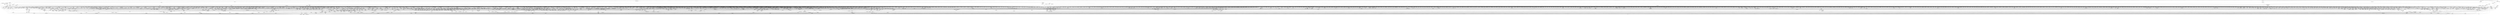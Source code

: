 digraph kerncollapsed {
    "pid_nr_ns" [color="black"];
    "data_alloc" [color="black"];
    "hlist_del_init" [color="black"];
    "__raw_spin_lock_3" [color="black"];
    "__kern_my_cpu_offset_14" [color="black"];
    "__cmpxchg_case_acq_32.constprop.0_18" [color="black"];
    "Indirect call51" [color="black"];
    "tlb_gather_mmu_fullmm" [color="black"];
    "fsnotify_compare_groups" [color="black"];
    "skb_orphan_1" [color="black"];
    "mm_trace_rss_stat" [color="black"];
    "mas_safe_min" [color="black"];
    "__reuseport_detach_sock.isra.0" [color="black"];
    "kernfs_release_file.part.0.isra.0" [color="black"];
    "gfp_pfmemalloc_allowed" [color="black"];
    "pcpu_block_update" [color="black"];
    "__raw_spin_unlock_irq_43" [color="black"];
    "__raw_spin_lock_irq_21" [color="black"];
    "Indirect call93" [color="black"];
    "vma_address" [color="black"];
    "__kern_my_cpu_offset_71" [color="black"];
    "pm_qos_read_value" [color="black"];
    "pmd_offset.isra.0_1" [color="black"];
    "cpumask_any_and_distribute" [color="black"];
    "xa_store" [color="black"];
    "fsnotify_put_sb_connectors" [color="black"];
    "dl_clear_overload.part.0" [color="black"];
    "__cpuhp_state_add_instance_cpuslocked" [color="black"];
    "rcu_segcblist_ready_cbs" [color="black"];
    "mas_next" [color="black"];
    "set_cpu_online" [color="black"];
    "folio_evictable" [color="black"];
    "io_uring_alloc_task_context" [color="black"];
    "Indirect call14" [color="black"];
    "cpu_switch_to" [color="black"];
    "access_ok_39" [color="black"];
    "Indirect call60" [color="black"];
    "process_shares_mm" [color="black"];
    "pgattr_change_is_safe" [color="black"];
    "_double_lock_balance" [color="black"];
    "__raw_spin_lock_6" [color="black"];
    "__skb_checksum" [color="black"];
    "__kern_my_cpu_offset_49" [color="black"];
    "__raw_spin_lock_irqsave_44" [color="black"];
    "enqueue_pushable_dl_task" [color="black"];
    "____do_softirq" [color="black"];
    "rwsem_spin_on_owner" [color="black"];
    "invalid_folio_referenced_vma" [color="black"];
    "copy_user_highpage" [color="black"];
    "unreserve_highatomic_pageblock" [color="black"];
    "__kern_my_cpu_offset_18" [color="black"];
    "__mutex_trylock" [color="black"];
    "page_ref_inc_1" [color="black"];
    "cpu_clock_sample_group" [color="black"];
    "mast_ascend" [color="black"];
    "lru_add_fn" [color="black"];
    "ctx_flush_and_put" [color="black"];
    "sb_clear_inode_writeback" [color="black"];
    "find_busiest_group" [color="black"];
    "folio_trylock_flag" [color="black"];
    "find_next_bit.constprop.0_11" [color="black"];
    "unlock_page" [color="black"];
    "pageblock_pfn_to_page" [color="black"];
    "slab_is_available" [color="black"];
    "__raw_spin_unlock_irqrestore_29" [color="black"];
    "audit_mark_compare" [color="black"];
    "Indirect call195" [color="black"];
    "__list_del_entry_1" [color="black"];
    "__kern_my_cpu_offset_19" [color="black"];
    "global_dirtyable_memory" [color="black"];
    "Indirect call204" [color="black"];
    "__lshrti3" [color="black"];
    "timerqueue_add" [color="black"];
    "arm_smccc_1_1_get_conduit" [color="black"];
    "vm_stat_account" [color="black"];
    "Indirect call47" [color="black"];
    "Indirect call105" [color="black"];
    "mas_mab_cp" [color="black"];
    "xas_find_marked" [color="black"];
    "mask_irq" [color="black"];
    "_atomic_dec_and_lock" [color="black"];
    "list_del_init_8" [color="black"];
    "raw_spin_rq_trylock" [color="black"];
    "__percpu_add_case_32_8" [color="black"];
    "vma_interval_tree_remove" [color="black"];
    "io_cancel_req_match" [color="black"];
    "mod_node_state" [color="black"];
    "rcu_segcblist_enqueue" [color="black"];
    "__raw_spin_unlock_irq_11" [color="black"];
    "__kern_my_cpu_offset_44" [color="black"];
    "_find_first_bit" [color="black"];
    "invalid_mkclean_vma" [color="black"];
    "do_raw_spin_lock_72" [color="black"];
    "Indirect call89" [color="black"];
    "vma_last_pgoff" [color="black"];
    "page_ref_dec_and_test" [color="black"];
    "kernfs_next_descendant_post" [color="black"];
    "tty_termios_baud_rate" [color="black"];
    "rcu_gp_is_expedited" [color="black"];
    "kthread_probe_data" [color="black"];
    "spin_lock_irqsave_check_contention" [color="black"];
    "Indirect call196" [color="black"];
    "mte_zero_clear_page_tags" [color="black"];
    "task_set_jobctl_pending" [color="black"];
    "sve_save_state" [color="black"];
    "list_del_init_6" [color="black"];
    "__io_put_kbuf" [color="black"];
    "clear_ti_thread_flag_3" [color="black"];
    "__cmpxchg_case_acq_32_1" [color="black"];
    "__reuseport_detach_closed_sock" [color="black"];
    "try_release_thread_stack_to_cache" [color="black"];
    "__raw_spin_unlock_irq_23" [color="black"];
    "ktime_get_mono_fast_ns" [color="black"];
    "read_seqbegin_or_lock" [color="black"];
    "queued_read_unlock.constprop.0_2" [color="black"];
    "folio_trylock_4" [color="black"];
    "kill_super_notify" [color="black"];
    "pte_to_swp_entry" [color="black"];
    "__raw_spin_lock_irq_19" [color="black"];
    "_copy_from_iter" [color="black"];
    "xas_error.isra.0_1" [color="black"];
    "cpu_util_cfs" [color="black"];
    "Indirect call37" [color="black"];
    "clear_siginfo" [color="black"];
    "PageMovable" [color="black"];
    "mas_set_height" [color="black"];
    "kernfs_leftmost_descendant" [color="black"];
    "__raw_spin_lock_irqsave.constprop.0_8" [color="black"];
    "rcu_seq_end_1" [color="black"];
    "dput_to_list" [color="black"];
    "data_check_size" [color="black"];
    "__raw_spin_lock_54" [color="black"];
    "Indirect call1" [color="black"];
    "clear_ti_thread_flag_4" [color="black"];
    "cpumask_first" [color="black"];
    "class_raw_spinlock_irqsave_destructor" [color="black"];
    "_mix_pool_bytes" [color="black"];
    "Indirect call137" [color="black"];
    "__pi_strlen" [color="black"];
    "signalfd_cleanup" [color="black"];
    "get_random_bytes" [color="black"];
    "__raw_spin_lock_63" [color="black"];
    "__cmpxchg_case_mb_64_7" [color="black"];
    "folio_nr_pages_2" [color="black"];
    "rt_mutex_futex_trylock" [color="black"];
    "put_dec_trunc8" [color="black"];
    "__raw_spin_lock_31" [color="black"];
    "qdisc_run_begin" [color="black"];
    "get_task_mm" [color="black"];
    "rcu_dynticks_snap" [color="black"];
    "_compound_head_7" [color="black"];
    "inode_add_lru" [color="black"];
    "shrink_lock_dentry" [color="black"];
    "mas_leaf_max_gap" [color="black"];
    "rcu_stall_is_suppressed" [color="black"];
    "__io_alloc_req_refill" [color="black"];
    "klist_node_attached" [color="black"];
    "Indirect call215" [color="black"];
    "compound_order_2" [color="black"];
    "decay_load" [color="black"];
    "mas_wr_walk_descend" [color="black"];
    "__hrtimer_next_event_base.constprop.0" [color="black"];
    "__raw_spin_lock_20" [color="black"];
    "__raw_spin_unlock_irq_21" [color="black"];
    "mas_store_prealloc.part.0" [color="black"];
    "fpsimd_save_state" [color="black"];
    "copy_highpage" [color="black"];
    "Indirect call109" [color="black"];
    "__raw_read_lock.constprop.0_5" [color="black"];
    "io_cancel_cb" [color="black"];
    "sched_clock_noinstr" [color="black"];
    "dl_rq_of_se" [color="black"];
    "allow_direct_reclaim" [color="black"];
    "put_cpu_fpsimd_context" [color="black"];
    "task_active_pid_ns" [color="black"];
    "rt_mutex_top_waiter" [color="black"];
    "rcu_poll_gp_seq_start_unlocked" [color="black"];
    "do_raw_spin_lock_93" [color="black"];
    "Indirect call0" [color="black"];
    "test_ti_thread_flag_4" [color="black"];
    "get_state_synchronize_rcu" [color="black"];
    "plist_add" [color="black"];
    "__integrity_iint_find" [color="black"];
    "__siphash_unaligned" [color="black"];
    "stackinfo_on_stack" [color="black"];
    "__raw_spin_unlock_irqrestore.constprop.0_2" [color="black"];
    "mas_pop_node" [color="black"];
    "__anon_vma_interval_tree_subtree_search" [color="black"];
    "do_raw_spin_lock_31" [color="black"];
    "rb_erase_cached.isra.0" [color="black"];
    "__io_disarm_linked_timeout" [color="black"];
    "Indirect call120" [color="black"];
    "Indirect call28" [color="black"];
    "find_next_zero_bit" [color="black"];
    "percpu_counter_set" [color="black"];
    "do_raw_spin_lock_63" [color="black"];
    "xas_next_entry.constprop.0" [color="black"];
    "__d_instantiate" [color="black"];
    "security_audit_rule_match" [color="black"];
    "__raw_spin_unlock_irqrestore_31" [color="black"];
    "addr_to_vb_xa" [color="black"];
    "mte_parent_slot" [color="black"];
    "fatal_signal_pending_4" [color="black"];
    "mapping_unmap_writable" [color="black"];
    "find_next_bit_7" [color="black"];
    "path_get" [color="black"];
    "__cmpxchg_case_mb_64_1" [color="black"];
    "__raw_spin_unlock_irq" [color="black"];
    "__task_rq_lock" [color="black"];
    "strscpy" [color="black"];
    "rcu_poll_gp_seq_end" [color="black"];
    "slab_want_init_on_free" [color="black"];
    "try_check_zero" [color="black"];
    "__pfn_to_section" [color="black"];
    "__raise_softirq_irqoff" [color="black"];
    "__raw_spin_unlock_irqrestore.constprop.0_1" [color="black"];
    "__anon_vma_interval_tree_augment_propagate" [color="black"];
    "update_rt_rq_load_avg" [color="black"];
    "signal_set_stop_flags" [color="black"];
    "update_cfs_rq_load_avg.isra.0" [color="black"];
    "rcu_accelerate_cbs" [color="black"];
    "cpumask_and.isra.0_1" [color="black"];
    "vma_interval_tree_augment_propagate" [color="black"];
    "__kern_my_cpu_offset_67" [color="black"];
    "folio_nr_pages" [color="black"];
    "__task_pid_nr_ns" [color="black"];
    "__raw_spin_lock_irqsave.constprop.0_2" [color="black"];
    "__cmpxchg_case_acq_32.constprop.0_16" [color="black"];
    "folio_try_get_rcu" [color="black"];
    "Indirect call216" [color="black"];
    "ttwu_queue_wakelist" [color="black"];
    "__wake_up_bit" [color="black"];
    "pcpu_page_idx" [color="black"];
    "__dev_put.part.0" [color="black"];
    "do_raw_spin_lock_15" [color="black"];
    "percpu_counter_add" [color="black"];
    "fsnotify_handle_inode_event.isra.0" [color="black"];
    "mm_counter_file" [color="black"];
    "__raw_spin_unlock_irq_1" [color="black"];
    "Indirect call70" [color="black"];
    "__futex_unqueue" [color="black"];
    "__percpu_add_case_64_7" [color="black"];
    "wb_has_dirty_io" [color="black"];
    "inactive_is_low.constprop.0" [color="black"];
    "Indirect call19" [color="black"];
    "test_and_set_bit_lock.constprop.0" [color="black"];
    "drain_pages" [color="black"];
    "try_to_unmap_flush_dirty" [color="black"];
    "rcu_gpnum_ovf" [color="black"];
    "pid_task" [color="black"];
    "Indirect call66" [color="black"];
    "req_set_fail_3" [color="black"];
    "rt_mutex_slowtrylock" [color="black"];
    "mab_no_null_split" [color="black"];
    "is_subdir" [color="black"];
    "do_raw_spin_lock_48" [color="black"];
    "Indirect call3" [color="black"];
    "__raw_write_lock.constprop.0_1" [color="black"];
    "list_lru_del" [color="black"];
    "cpumask_and.isra.0_3" [color="black"];
    "security_uring_override_creds" [color="black"];
    "__percpu_add_case_32_3" [color="black"];
    "rb_first" [color="black"];
    "Indirect call57" [color="black"];
    "__init_rwsem" [color="black"];
    "dl_set_overload.part.0" [color="black"];
    "__raw_spin_lock_24" [color="black"];
    "___d_drop" [color="black"];
    "__raw_spin_unlock_irq_37" [color="black"];
    "skb_copy_bits" [color="black"];
    "detach_entity_load_avg" [color="black"];
    "vm_unacct_memory_1" [color="black"];
    "arch_local_irq_restore_2" [color="black"];
    "req_set_fail_4" [color="black"];
    "noop_dirty_folio" [color="black"];
    "set_ti_thread_flag_5" [color="black"];
    "Indirect call207" [color="black"];
    "__list_del_entry" [color="black"];
    "wb_io_lists_depopulated" [color="black"];
    "pfn_valid_1" [color="black"];
    "add_nr_running" [color="black"];
    "__finish_swait" [color="black"];
    "__wb_calc_thresh" [color="black"];
    "pm_qos_update_flags" [color="black"];
    "hrtimer_try_to_cancel" [color="black"];
    "do_raw_spin_lock_25" [color="black"];
    "pcpu_update_empty_pages" [color="black"];
    "__update_load_avg_se" [color="black"];
    "d_hash" [color="black"];
    "__remove_inode_hash" [color="black"];
    "io_run_local_work_continue" [color="black"];
    "free_unref_page_commit" [color="black"];
    "dec_rlimit_ucounts" [color="black"];
    "do_raw_spin_lock.constprop.0_6" [color="black"];
    "task_clear_jobctl_trapping" [color="black"];
    "dev_driver_string" [color="black"];
    "mas_find" [color="black"];
    "xas_error.isra.0" [color="black"];
    "mas_update_gap" [color="black"];
    "__timer_delete" [color="black"];
    "prepend_char" [color="black"];
    "cpumask_copy_1" [color="black"];
    "arch_get_random_longs" [color="black"];
    "tlb_flush_1" [color="black"];
    "skb_cloned" [color="black"];
    "find_next_and_bit.constprop.0" [color="black"];
    "__io_prep_linked_timeout" [color="black"];
    "ptep_set_access_flags" [color="black"];
    "arch_timer_evtstrm_available" [color="black"];
    "Indirect call36" [color="black"];
    "rcu_poll_gp_seq_end_unlocked" [color="black"];
    "do_raw_spin_lock.constprop.0_7" [color="black"];
    "dl_bw_of" [color="black"];
    "init_timer_key" [color="black"];
    "post_init_entity_util_avg" [color="black"];
    "io_run_local_work_locked.isra.0" [color="black"];
    "zone_watermark_ok" [color="black"];
    "Indirect call129" [color="black"];
    "smp_call_function_many_cond" [color="black"];
    "next_zone" [color="black"];
    "__flow_hash_from_keys" [color="black"];
    "lru_deactivate_fn" [color="black"];
    "__percpu_add_case_64_3" [color="black"];
    "task_rq_unlock" [color="black"];
    "__raw_spin_lock.constprop.0" [color="black"];
    "rt_mutex_setprio" [color="black"];
    "mnt_add_count" [color="black"];
    "__kern_my_cpu_offset_61" [color="black"];
    "Indirect call209" [color="black"];
    "update_newidle_cost" [color="black"];
    "__d_drop" [color="black"];
    "__printk_cpu_sync_try_get" [color="black"];
    "Indirect call141" [color="black"];
    "clear_bit_unlock.constprop.0" [color="black"];
    "signal_pending_state" [color="black"];
    "__init_waitqueue_head" [color="black"];
    "xas_not_node" [color="black"];
    "__refcount_add.constprop.0_9" [color="black"];
    "copy_from_kernel_nofault" [color="black"];
    "Indirect call142" [color="black"];
    "percpu_ref_get_many.constprop.0" [color="black"];
    "arch_local_irq_save" [color="black"];
    "lazy_max_pages" [color="black"];
    "Indirect call53" [color="black"];
    "is_valid_gup_args" [color="black"];
    "prb_final_commit" [color="black"];
    "get_file.isra.0" [color="black"];
    "mab_shift_right" [color="black"];
    "do_init_timer.constprop.0" [color="black"];
    "__acct_reclaim_writeback" [color="black"];
    "Indirect call75" [color="black"];
    "__raw_spin_unlock_irq_20" [color="black"];
    "__raw_spin_lock_irqsave_39" [color="black"];
    "rwsem_set_reader_owned" [color="black"];
    "mas_next_range" [color="black"];
    "Indirect call171" [color="black"];
    "mas_prev_slot" [color="black"];
    "__irq_put_desc_unlock" [color="black"];
    "__percpu_add_case_32_2" [color="black"];
    "mte_dead_walk" [color="black"];
    "cpu_online" [color="black"];
    "Indirect call144" [color="black"];
    "security_secid_to_secctx" [color="black"];
    "timer_base.isra.0" [color="black"];
    "flush_dcache_folio" [color="black"];
    "wake_up_var" [color="black"];
    "ktime_add_safe" [color="black"];
    "__raw_spin_lock_21" [color="black"];
    "memblock_is_map_memory" [color="black"];
    "__raw_spin_lock_irq_4" [color="black"];
    "__rpm_get_callback" [color="black"];
    "folio_order" [color="black"];
    "__raw_spin_unlock_irqrestore_4" [color="black"];
    "netdev_name" [color="black"];
    "Indirect call68" [color="black"];
    "posix_cpu_timer_rearm" [color="black"];
    "mas_state_walk" [color="black"];
    "arch_local_irq_save_8" [color="black"];
    "mas_walk" [color="black"];
    "thread_group_cputime" [color="black"];
    "add_wait_queue_exclusive" [color="black"];
    "set_tsk_need_resched" [color="black"];
    "xas_next_entry" [color="black"];
    "__raw_spin_unlock_irqrestore_1" [color="black"];
    "is_cpu_allowed" [color="black"];
    "tlb_remove_table_smp_sync" [color="black"];
    "pcpu_block_update_hint_alloc" [color="black"];
    "update_curr" [color="black"];
    "mab_mas_cp" [color="black"];
    "count_vm_event_1" [color="black"];
    "sched_ttwu_pending" [color="black"];
    "skip_atoi" [color="black"];
    "mm_set_has_pinned_flag" [color="black"];
    "page_vma_mapped_walk_done" [color="black"];
    "__raw_spin_lock_irq_35" [color="black"];
    "__cmpxchg_case_mb_32_6" [color="black"];
    "do_raw_spin_lock_88" [color="black"];
    "clear_inode" [color="black"];
    "mas_split_final_node.isra.0" [color="black"];
    "__update_gt_cputime" [color="black"];
    "tty_audit_fork" [color="black"];
    "pmd_install" [color="black"];
    "timekeeping_get_ns" [color="black"];
    "security_release_secctx" [color="black"];
    "Indirect call158" [color="black"];
    "inode_maybe_inc_iversion" [color="black"];
    "Indirect call22" [color="black"];
    "find_vma" [color="black"];
    "cpu_timer_dequeue" [color="black"];
    "Indirect call52" [color="black"];
    "folio_pfn" [color="black"];
    "__rb_insert_augmented" [color="black"];
    "kill_device" [color="black"];
    "__lock_task_sighand" [color="black"];
    "do_raw_spin_lock_5" [color="black"];
    "vm_commit_limit" [color="black"];
    "Indirect call76" [color="black"];
    "add_timer" [color="black"];
    "skb_flow_get_icmp_tci" [color="black"];
    "inc_rlimit_ucounts" [color="black"];
    "unhash_mnt" [color="black"];
    "fill_contig_page_info" [color="black"];
    "__pi_memcmp" [color="black"];
    "count_vm_events_1" [color="black"];
    "desc_read" [color="black"];
    "lowest_in_progress" [color="black"];
    "put_filesystem" [color="black"];
    "arch_local_irq_save_4" [color="black"];
    "Indirect call82" [color="black"];
    "Indirect call86" [color="black"];
    "task_curr" [color="black"];
    "xa_err" [color="black"];
    "__cmpxchg_case_acq_32_2" [color="black"];
    "cpu_clock_sample" [color="black"];
    "__skb_dequeue_3" [color="black"];
    "rcu_poll_gp_seq_start" [color="black"];
    "__cmpxchg_case_acq_64" [color="black"];
    "__raw_spin_lock_irqsave_12" [color="black"];
    "__raw_spin_lock.constprop.0_1" [color="black"];
    "folio_unlock" [color="black"];
    "copy_to_user_page" [color="black"];
    "dequeue_task" [color="black"];
    "__cmpxchg_case_mb_64" [color="black"];
    "d_set_d_op" [color="black"];
    "find_next_bit.constprop.0_6" [color="black"];
    "wakeup_kswapd" [color="black"];
    "capacity_of" [color="black"];
    "cpu_timer_task_rcu" [color="black"];
    "set_ptes.constprop.0.isra.0_1" [color="black"];
    "__wake_up" [color="black"];
    "Indirect call67" [color="black"];
    "cpuhp_rollback_install" [color="black"];
    "__inode_add_lru" [color="black"];
    "__isolate_free_page" [color="black"];
    "xas_reload" [color="black"];
    "__raw_spin_lock_irqsave_41" [color="black"];
    "cd_forget" [color="black"];
    "entity_eligible" [color="black"];
    "set_work_data" [color="black"];
    "find_vm_area" [color="black"];
    "kernfs_root" [color="black"];
    "skb_frag_ref" [color="black"];
    "user_disable_single_step" [color="black"];
    "proto_memory_pcpu_drain" [color="black"];
    "__zone_watermark_ok" [color="black"];
    "llist_reverse_order" [color="black"];
    "srcu_get_delay.isra.0" [color="black"];
    "__wake_up_locked_key" [color="black"];
    "forward_timer_base" [color="black"];
    "audit_uid_comparator" [color="black"];
    "lockref_mark_dead" [color="black"];
    "skb_tailroom_1" [color="black"];
    "Indirect call151" [color="black"];
    "osq_lock" [color="black"];
    "__kern_my_cpu_offset_89" [color="black"];
    "efi_reboot" [color="black"];
    "__raw_spin_lock_irq_7" [color="black"];
    "__wake_up_common" [color="black"];
    "update_pm_runtime_accounting" [color="black"];
    "clear_buddies.isra.0" [color="black"];
    "__sw_hweight32" [color="black"];
    "local_bh_enable" [color="black"];
    "find_worker_executing_work" [color="black"];
    "Indirect call203" [color="black"];
    "net_eq_idr" [color="black"];
    "__percpu_add_case_64_6" [color="black"];
    "_copy_from_user_5" [color="black"];
    "io_is_timeout_noseq" [color="black"];
    "__raw_spin_lock_32" [color="black"];
    "Indirect call11" [color="black"];
    "__put_cpu_fpsimd_context" [color="black"];
    "pm_runtime_autosuspend_expiration" [color="black"];
    "fatal_signal_pending" [color="black"];
    "irq_to_desc" [color="black"];
    "select_collect" [color="black"];
    "is_vmalloc_addr" [color="black"];
    "__raw_spin_unlock_irq_4" [color="black"];
    "set_ptes.constprop.0.isra.0" [color="black"];
    "pcpu_post_unmap_tlb_flush" [color="black"];
    "osq_wait_next" [color="black"];
    "allow_write_access" [color="black"];
    "d_path" [color="black"];
    "cpumask_and" [color="black"];
    "page_ref_dec_and_test_2" [color="black"];
    "page_ref_dec_and_test_1" [color="black"];
    "__raw_spin_unlock_irqrestore_18" [color="black"];
    "__cmpxchg_case_acq_32.constprop.0" [color="black"];
    "__try_to_del_timer_sync" [color="black"];
    "Indirect call192" [color="black"];
    "ktime_get_real_ts64" [color="black"];
    "inode_lru_list_del" [color="black"];
    "mas_next_slot" [color="black"];
    "ktime_get" [color="black"];
    "__iget" [color="black"];
    "get_pwq" [color="black"];
    "__task_will_free_mem" [color="black"];
    "__raw_spin_unlock_irq_3" [color="black"];
    "do_raw_spin_lock_12" [color="black"];
    "pcpu_alloc_area" [color="black"];
    "do_raw_spin_lock_24" [color="black"];
    "__set_open_fd" [color="black"];
    "__raw_spin_lock_30" [color="black"];
    "ma_pivots" [color="black"];
    "__raw_read_lock.constprop.0_1" [color="black"];
    "slab_want_init_on_alloc" [color="black"];
    "page_mapping" [color="black"];
    "sock_flag_1" [color="black"];
    "strscpy_pad" [color="black"];
    "kthread_insert_work_sanity_check" [color="black"];
    "jiffies_to_usecs" [color="black"];
    "system_supports_mte" [color="black"];
    "mast_split_data" [color="black"];
    "security_capable" [color="black"];
    "chacha_permute" [color="black"];
    "set_ti_thread_flag_4" [color="black"];
    "dev_to_swnode" [color="black"];
    "test_ti_thread_flag_6" [color="black"];
    "attach_entity_load_avg" [color="black"];
    "tty_name" [color="black"];
    "freezing" [color="black"];
    "folio_evictable_1" [color="black"];
    "gup_signal_pending" [color="black"];
    "folio_nr_pages_3" [color="black"];
    "_compound_head_5" [color="black"];
    "do_raw_spin_lock_33" [color="black"];
    "percpu_ref_put_many.constprop.0" [color="black"];
    "super_wake" [color="black"];
    "flush_dcache_page" [color="black"];
    "get_page" [color="black"];
    "__raw_spin_unlock_irqrestore_3" [color="black"];
    "fpsimd_save" [color="black"];
    "check_cb_ovld_locked" [color="black"];
    "vma_is_secretmem" [color="black"];
    "__dl_update" [color="black"];
    "_find_next_and_bit" [color="black"];
    "mutex_trylock" [color="black"];
    "active_load_balance_cpu_stop" [color="black"];
    "tk_clock_read" [color="black"];
    "rcu_exp_need_qs" [color="black"];
    "io_poll_mark_cancelled" [color="black"];
    "__raw_spin_unlock_irqrestore_37" [color="black"];
    "Indirect call99" [color="black"];
    "cpu_online_2" [color="black"];
    "__percpu_add_case_32_15" [color="black"];
    "skb_tailroom" [color="black"];
    "tick_get_wakeup_device" [color="black"];
    "__cpuhp_state_add_instance" [color="black"];
    "arch_local_irq_restore_1" [color="black"];
    "__update_load_avg_cfs_rq" [color="black"];
    "__skb_set_length" [color="black"];
    "Indirect call50" [color="black"];
    "__mod_node_page_state" [color="black"];
    "skb_headers_offset_update" [color="black"];
    "pud_set_huge" [color="black"];
    "__raw_spin_lock.constprop.0_2" [color="black"];
    "mnt_set_mountpoint" [color="black"];
    "rcu_seq_start_1" [color="black"];
    "mas_set_split_parent.isra.0" [color="black"];
    "__clear_close_on_exec.isra.0" [color="black"];
    "Indirect call78" [color="black"];
    "pde_subdir_find" [color="black"];
    "__io_uring_add_tctx_node_from_submit" [color="black"];
    "do_raw_spin_lock_17" [color="black"];
    "io_file_get_flags" [color="black"];
    "find_next_bit_3" [color="black"];
    "tls_preserve_current_state" [color="black"];
    "io_timeout_extract" [color="black"];
    "Indirect call108" [color="black"];
    "cpumask_weight.constprop.0_5" [color="black"];
    "__raw_spin_lock_irqsave.constprop.0_3" [color="black"];
    "down_trylock" [color="black"];
    "mtree_load" [color="black"];
    "chacha_block_generic" [color="black"];
    "wakeup_source_deactivate" [color="black"];
    "calc_delta_fair" [color="black"];
    "Indirect call159" [color="black"];
    "__count_vm_events_3" [color="black"];
    "__raw_spin_lock_irqsave_52" [color="black"];
    "set_pud" [color="black"];
    "Indirect call211" [color="black"];
    "Indirect call94" [color="black"];
    "io_wq_submit_work" [color="black"];
    "__add_wait_queue" [color="black"];
    "data_push_tail" [color="black"];
    "prb_first_valid_seq" [color="black"];
    "Indirect call178" [color="black"];
    "radix_tree_tag_get" [color="black"];
    "page_ref_add_1" [color="black"];
    "__raw_spin_unlock_irq_25" [color="black"];
    "do_raw_spin_lock_69" [color="black"];
    "io_wq_free_work" [color="black"];
    "__raw_spin_lock_2" [color="black"];
    "io_wake_function" [color="black"];
    "do_raw_spin_lock_66" [color="black"];
    "flush_tlb_mm" [color="black"];
    "Indirect call146" [color="black"];
    "rcu_segcblist_entrain" [color="black"];
    "__cmpxchg_case_64.isra.0" [color="black"];
    "__wake_up_parent" [color="black"];
    "dev_xmit_recursion_dec" [color="black"];
    "d_instantiate" [color="black"];
    "new_context" [color="black"];
    "flush_signal_handlers" [color="black"];
    "__smp_call_single_queue" [color="black"];
    "vma_interval_tree_iter_first" [color="black"];
    "__raw_spin_lock_52" [color="black"];
    "schedule_hrtimeout" [color="black"];
    "Indirect call155" [color="black"];
    "do_raw_spin_lock_14" [color="black"];
    "__mutex_remove_waiter" [color="black"];
    "hrtimer_start_range_ns" [color="black"];
    "__raw_spin_lock_irq_18" [color="black"];
    "__percpu_add_case_64.constprop.0" [color="black"];
    "__kern_my_cpu_offset_77" [color="black"];
    "get_cred" [color="black"];
    "Indirect call156" [color="black"];
    "test_and_set_ti_thread_flag_1" [color="black"];
    "pm_ops_is_empty" [color="black"];
    "do_raw_spin_lock_9" [color="black"];
    "move_queued_task.constprop.0" [color="black"];
    "do_raw_spin_lock_67" [color="black"];
    "__kern_my_cpu_offset_28" [color="black"];
    "search_cmp_ftr_reg" [color="black"];
    "__cmpwait_case_32" [color="black"];
    "propagate_mount_unlock" [color="black"];
    "d_walk" [color="black"];
    "recalc_sigpending_tsk" [color="black"];
    "__raw_spin_unlock_irqrestore_6" [color="black"];
    "can_migrate_task" [color="black"];
    "__page_cache_release" [color="black"];
    "siginfo_layout" [color="black"];
    "reweight_task" [color="black"];
    "audit_string_contains_control" [color="black"];
    "set_task_cpu" [color="black"];
    "__reset_isolation_pfn" [color="black"];
    "task_fits_cpu" [color="black"];
    "task_pid_vnr_1" [color="black"];
    "io_wq_worker_running" [color="black"];
    "anon_vma_interval_tree_iter_next" [color="black"];
    "__kern_my_cpu_offset_27" [color="black"];
    "Indirect call132" [color="black"];
    "io_get_cqe_overflow" [color="black"];
    "set_load_weight" [color="black"];
    "sock_flag_3" [color="black"];
    "__set_task_special" [color="black"];
    "io_put_kbuf" [color="black"];
    "smp_call_function_many" [color="black"];
    "io_task_refs_refill" [color="black"];
    "_find_last_bit" [color="black"];
    "__percpu_counter_sum" [color="black"];
    "update_group_capacity" [color="black"];
    "Indirect call110" [color="black"];
    "find_next_bit.constprop.0_1" [color="black"];
    "irq_work_claim" [color="black"];
    "pageblock_skip_persistent" [color="black"];
    "mte_sync_tags" [color="black"];
    "_raw_spin_rq_lock_irqsave" [color="black"];
    "__raw_spin_unlock_irq_6" [color="black"];
    "__wait_for_common" [color="black"];
    "__cmpxchg_case_acq_32.constprop.0_4" [color="black"];
    "d_find_any_alias" [color="black"];
    "__tlb_reset_range" [color="black"];
    "find_submount" [color="black"];
    "io_prep_async_work" [color="black"];
    "arch_smp_send_reschedule" [color="black"];
    "kthread_should_stop" [color="black"];
    "security_current_getsecid_subj" [color="black"];
    "arch_asym_cpu_priority" [color="black"];
    "atomic_notifier_call_chain" [color="black"];
    "__raw_spin_trylock_1" [color="black"];
    "get_file_2" [color="black"];
    "__dput_to_list" [color="black"];
    "Indirect call41" [color="black"];
    "Indirect call214" [color="black"];
    "Indirect call122" [color="black"];
    "futex_cmpxchg_value_locked" [color="black"];
    "Indirect call198" [color="black"];
    "enqueue_task" [color="black"];
    "mas_new_ma_node" [color="black"];
    "hrtimer_start_expires" [color="black"];
    "activate_task" [color="black"];
    "__raw_spin_lock_irqsave_50" [color="black"];
    "mntget" [color="black"];
    "tty_port_kopened" [color="black"];
    "kernfs_name_hash" [color="black"];
    "timer_reduce" [color="black"];
    "__sw_hweight64" [color="black"];
    "__get_task_comm" [color="black"];
    "__mutex_add_waiter" [color="black"];
    "__raw_spin_lock_irqsave.constprop.0_7" [color="black"];
    "Indirect call125" [color="black"];
    "__raw_spin_unlock_irq_38" [color="black"];
    "do_raw_spin_lock_87" [color="black"];
    "fsnotify_update_flags" [color="black"];
    "csum_partial_ext" [color="black"];
    "Indirect call83" [color="black"];
    "__raw_spin_lock_5" [color="black"];
    "find_first_bit_6" [color="black"];
    "vma_fs_can_writeback" [color="black"];
    "panic_smp_self_stop" [color="black"];
    "wake_all_kswapds" [color="black"];
    "mod_timer" [color="black"];
    "Indirect call100" [color="black"];
    "test_tsk_need_resched" [color="black"];
    "mas_set_alloc_req" [color="black"];
    "io_match_task_safe" [color="black"];
    "mtree_range_walk" [color="black"];
    "__raw_spin_lock_irqsave_7" [color="black"];
    "se_weight.isra.0" [color="black"];
    "zone_watermark_fast.constprop.0" [color="black"];
    "sig_handler_ignored" [color="black"];
    "do_raw_spin_lock_118" [color="black"];
    "down_read_trylock" [color="black"];
    "__cmpxchg_case_acq_32.constprop.0_14" [color="black"];
    "do_raw_spin_lock_38" [color="black"];
    "__raw_spin_lock_27" [color="black"];
    "__raw_spin_lock_irqsave" [color="black"];
    "__percpu_add_case_32_13" [color="black"];
    "vma_interval_tree_augment_rotate" [color="black"];
    "timer_delete_hook" [color="black"];
    "to_kthread" [color="black"];
    "Indirect call191" [color="black"];
    "qdisc_qstats_cpu_backlog_dec" [color="black"];
    "find_next_bit_11" [color="black"];
    "dev_bus_name" [color="black"];
    "__raw_spin_unlock_irq_45" [color="black"];
    "do_raw_spin_lock_36" [color="black"];
    "idr_find" [color="black"];
    "free_pcppages_bulk" [color="black"];
    "tick_get_broadcast_mask" [color="black"];
    "__mnt_drop_write_file" [color="black"];
    "posixtimer_rearm" [color="black"];
    "ma_dead_node" [color="black"];
    "page_ref_inc_4" [color="black"];
    "_find_first_and_bit" [color="black"];
    "gup_must_unshare" [color="black"];
    "__raw_spin_unlock_irq_28" [color="black"];
    "__cmpxchg_case_acq_32.constprop.0_5" [color="black"];
    "pmd_clear_huge" [color="black"];
    "__do_once_start" [color="black"];
    "__folio_cancel_dirty" [color="black"];
    "folio_add_new_anon_rmap" [color="black"];
    "Indirect call202" [color="black"];
    "folio_trylock" [color="black"];
    "__srcu_read_unlock" [color="black"];
    "folio_trylock_2" [color="black"];
    "get_data" [color="black"];
    "mas_wr_node_walk" [color="black"];
    "get_work_pwq" [color="black"];
    "__percpu_add_case_32_21" [color="black"];
    "futex_get_value_locked" [color="black"];
    "Indirect call71" [color="black"];
    "mas_wr_walk" [color="black"];
    "Indirect call54" [color="black"];
    "node_tag_clear" [color="black"];
    "__raw_spin_lock_irqsave_22" [color="black"];
    "idle_cpu" [color="black"];
    "maybe_mkwrite.isra.0" [color="black"];
    "rb_insert_color" [color="black"];
    "__put_unused_fd" [color="black"];
    "tty_update_time" [color="black"];
    "kmap_local_page" [color="black"];
    "tlb_flush" [color="black"];
    "mas_push_node" [color="black"];
    "Indirect call77" [color="black"];
    "irq_work_single" [color="black"];
    "__wait_on_bit" [color="black"];
    "count_vm_event" [color="black"];
    "eventfd_signal_mask" [color="black"];
    "lock_timer_base" [color="black"];
    "__percpu_add_case_64_2" [color="black"];
    "Indirect call25" [color="black"];
    "clear_nonspinnable" [color="black"];
    "flush_tlb_kernel_range" [color="black"];
    "Indirect call113" [color="black"];
    "put_dec_full8" [color="black"];
    "desc_make_reusable" [color="black"];
    "mas_leaf_set_meta" [color="black"];
    "Indirect call74" [color="black"];
    "next_signal" [color="black"];
    "hrtimer_forward" [color="black"];
    "double_rq_lock" [color="black"];
    "__xchg_case_mb_32.constprop.0" [color="black"];
    "fatal_signal_pending_1" [color="black"];
    "mas_parent_type" [color="black"];
    "rcu_gp_is_normal" [color="black"];
    "update_load_avg" [color="black"];
    "init_multi_vma_prep" [color="black"];
    "Indirect call187" [color="black"];
    "read_sanitised_ftr_reg" [color="black"];
    "access_ok_14" [color="black"];
    "access_ok_10" [color="black"];
    "__local_bh_enable_ip" [color="black"];
    "__mod_timer" [color="black"];
    "percpu_ref_put_many" [color="black"];
    "memcg_charge_kernel_stack.part.0" [color="black"];
    "folio_invalidate" [color="black"];
    "task_join_group_stop" [color="black"];
    "update_dl_migration" [color="black"];
    "propagation_next" [color="black"];
    "pcpu_chunk_slot" [color="black"];
    "Indirect call165" [color="black"];
    "Indirect call179" [color="black"];
    "__count_vm_events_1" [color="black"];
    "percpu_ref_put_many.constprop.0_1" [color="black"];
    "test_taint" [color="black"];
    "dequeue_load_avg" [color="black"];
    "__flush_tlb_page_nosync" [color="black"];
    "remove_wait_queue" [color="black"];
    "Indirect call170" [color="black"];
    "pte_offset_kernel.isra.0" [color="black"];
    "will_become_orphaned_pgrp" [color="black"];
    "cpumask_weight" [color="black"];
    "io_has_work" [color="black"];
    "__kern_my_cpu_offset_47" [color="black"];
    "remove_nodes.constprop.0" [color="black"];
    "__irq_disable" [color="black"];
    "set_next_task" [color="black"];
    "pcpu_next_fit_region.constprop.0" [color="black"];
    "__bitmap_equal" [color="black"];
    "__attach_to_pi_owner" [color="black"];
    "_find_first_zero_bit" [color="black"];
    "__kern_my_cpu_offset_37" [color="black"];
    "IS_ERR_OR_NULL_3" [color="black"];
    "get_pfnblock_flags_mask" [color="black"];
    "io_poll_remove_entry" [color="black"];
    "__dl_add" [color="black"];
    "mod_node_page_state" [color="black"];
    "timer_delete_sync" [color="black"];
    "do_raw_spin_lock_116" [color="black"];
    "Indirect call133" [color="black"];
    "list_splice_tail_init" [color="black"];
    "arch_local_irq_save_1" [color="black"];
    "Indirect call140" [color="black"];
    "u64_stats_add_1" [color="black"];
    "io_req_defer_failed" [color="black"];
    "mas_wr_new_end" [color="black"];
    "__wake_up_common_lock" [color="black"];
    "pagefault_enable_1" [color="black"];
    "Indirect call92" [color="black"];
    "sched_clock_cpu" [color="black"];
    "pgdat_balanced" [color="black"];
    "access_ok_6" [color="black"];
    "Indirect call149" [color="black"];
    "kmsg_dump" [color="black"];
    "__enqueue_entity" [color="black"];
    "Indirect call212" [color="black"];
    "__raw_spin_unlock_irqrestore_5" [color="black"];
    "compaction_defer_reset" [color="black"];
    "find_later_rq" [color="black"];
    "__kern_my_cpu_offset_55" [color="black"];
    "__rb_change_child.constprop.0" [color="black"];
    "mas_rewalk_if_dead" [color="black"];
    "__wb_update_bandwidth.constprop.0" [color="black"];
    "Indirect call56" [color="black"];
    "arm64_kernel_unmapped_at_el0_3" [color="black"];
    "lru_deactivate_file_fn" [color="black"];
    "__free_one_page" [color="black"];
    "Indirect call27" [color="black"];
    "mab_set_b_end" [color="black"];
    "Indirect call32" [color="black"];
    "__kern_my_cpu_offset_60" [color="black"];
    "page_ref_inc_6" [color="black"];
    "wq_worker_running" [color="black"];
    "check_stable_address_space" [color="black"];
    "Indirect call80" [color="black"];
    "__io_acct_run_queue" [color="black"];
    "sync_rcu_exp_done_unlocked" [color="black"];
    "do_raw_spin_lock_42" [color="black"];
    "mnt_dec_writers" [color="black"];
    "__var_waitqueue" [color="black"];
    "access_ok_16" [color="black"];
    "mas_allocated.isra.0" [color="black"];
    "first_zones_zonelist" [color="black"];
    "pcpu_find_block_fit" [color="black"];
    "__raw_spin_lock_42" [color="black"];
    "tag_set" [color="black"];
    "__percpu_add_case_64" [color="black"];
    "ldsem_down_read_trylock" [color="black"];
    "__raw_spin_lock_irq_1" [color="black"];
    "Indirect call49" [color="black"];
    "__io_uring_add_tctx_node" [color="black"];
    "srcu_gp_start" [color="black"];
    "do_raw_spin_lock.constprop.0_13" [color="black"];
    "Indirect call10" [color="black"];
    "fsnotify_first_mark" [color="black"];
    "__pageblock_pfn_to_page" [color="black"];
    "__find_vmap_area.constprop.0" [color="black"];
    "folio_isolate_lru" [color="black"];
    "__raw_spin_unlock_irqrestore_17" [color="black"];
    "test_ti_thread_flag_11" [color="black"];
    "__to_kthread" [color="black"];
    "next_online_pgdat" [color="black"];
    "timer_wait_running" [color="black"];
    "io_wq_hash_work" [color="black"];
    "online_section_nr" [color="black"];
    "Indirect call69" [color="black"];
    "netlink_has_listeners" [color="black"];
    "Indirect call184" [color="black"];
    "sve_state_size" [color="black"];
    "__raw_spin_unlock_irqrestore_38" [color="black"];
    "memmove" [color="black"];
    "check_preempt_curr" [color="black"];
    "__cmpxchg_case_rel_64" [color="black"];
    "__cmpxchg_case_acq_32" [color="black"];
    "access_ok_2" [color="black"];
    "do_raw_spin_lock_85" [color="black"];
    "workingset_test_recent" [color="black"];
    "Indirect call96" [color="black"];
    "req_ref_put_and_test" [color="black"];
    "task_get_vl" [color="black"];
    "pm_runtime_get_noresume" [color="black"];
    "mutex_can_spin_on_owner" [color="black"];
    "__raw_spin_lock_14" [color="black"];
    "__ptrace_link" [color="black"];
    "synchronize_rcu.part.0" [color="black"];
    "__percpu_down_write_trylock" [color="black"];
    "list_del_init" [color="black"];
    "xa_load" [color="black"];
    "pcpu_next_md_free_region" [color="black"];
    "__skb_header_pointer" [color="black"];
    "__page_dup_rmap.constprop.0" [color="black"];
    "this_cpu_has_cap" [color="black"];
    "__page_set_anon_rmap" [color="black"];
    "page_ref_inc" [color="black"];
    "arm_timer" [color="black"];
    "__raw_spin_lock_irqsave_6" [color="black"];
    "_compound_head" [color="black"];
    "__irq_domain_deactivate_irq" [color="black"];
    "__raw_spin_lock_irqsave_1" [color="black"];
    "strnlen" [color="black"];
    "pwq_activate_inactive_work" [color="black"];
    "do_raw_spin_lock_8" [color="black"];
    "Indirect call182" [color="black"];
    "Indirect call217" [color="black"];
    "disable_irq_nosync" [color="black"];
    "filemap_check_errors" [color="black"];
    "__cmpxchg_case_acq_64_1" [color="black"];
    "mas_wr_store_setup" [color="black"];
    "__raw_spin_unlock_irqrestore_14" [color="black"];
    "__srcu_read_lock" [color="black"];
    "Indirect call197" [color="black"];
    "__kern_my_cpu_offset_22" [color="black"];
    "this_cpu_has_cap.part.0" [color="black"];
    "copy_thread" [color="black"];
    "internal_add_timer" [color="black"];
    "__kern_my_cpu_offset_23" [color="black"];
    "take_dentry_name_snapshot" [color="black"];
    "wb_io_lists_populated" [color="black"];
    "__cmpxchg_case_mb_32_10" [color="black"];
    "xas_update.isra.0" [color="black"];
    "__kern_my_cpu_offset_11" [color="black"];
    "sub_running_bw.isra.0" [color="black"];
    "redirty_tail_locked" [color="black"];
    "io_cancel_task_cb" [color="black"];
    "__cmpxchg_case_mb_32_13" [color="black"];
    "has_managed_dma" [color="black"];
    "signal_pending_state_2" [color="black"];
    "kernfs_get" [color="black"];
    "get_mm_exe_file" [color="black"];
    "io_wq_work_match_all" [color="black"];
    "find_next_bit_17" [color="black"];
    "vma_iter_config" [color="black"];
    "pmd_set_huge" [color="black"];
    "signal_pending" [color="black"];
    "system_supports_tlb_range_1" [color="black"];
    "fsnotify_detach_connector_from_object" [color="black"];
    "__dev_fwnode" [color="black"];
    "__attach_mnt" [color="black"];
    "override_creds" [color="black"];
    "Indirect call194" [color="black"];
    "cpumask_next.constprop.0" [color="black"];
    "arch_local_irq_restore" [color="black"];
    "console_is_usable" [color="black"];
    "smp_call_function" [color="black"];
    "prb_commit" [color="black"];
    "Indirect call190" [color="black"];
    "task_will_free_mem" [color="black"];
    "__hlist_del" [color="black"];
    "fsnotify_group_assert_locked" [color="black"];
    "migrate_disable" [color="black"];
    "radix_tree_lookup" [color="black"];
    "signal_pending_state_1" [color="black"];
    "Indirect call88" [color="black"];
    "console_trylock" [color="black"];
    "fetch_robust_entry" [color="black"];
    "update_min_vruntime" [color="black"];
    "__io_cqring_overflow_flush" [color="black"];
    "find_first_bit_3" [color="black"];
    "__xchg_case_64.constprop.0" [color="black"];
    "__pi_strcmp" [color="black"];
    "auditsc_get_stamp" [color="black"];
    "Indirect call115" [color="black"];
    "cfs_rq_of" [color="black"];
    "is_rlimit_overlimit" [color="black"];
    "wake_up_bit" [color="black"];
    "__raw_spin_lock_26" [color="black"];
    "sock_rmem_free" [color="black"];
    "rcu_jiffies_till_stall_check" [color="black"];
    "compound_order" [color="black"];
    "smp_call_function_single" [color="black"];
    "count_vm_event_2" [color="black"];
    "system_supports_generic_auth" [color="black"];
    "lock_parent" [color="black"];
    "arch_local_irq_restore_3" [color="black"];
    "irq_enable" [color="black"];
    "get_timespec64" [color="black"];
    "tsk_fork_get_node" [color="black"];
    "dev_xmit_recursion_inc" [color="black"];
    "Indirect call7" [color="black"];
    "Indirect call65" [color="black"];
    "Indirect call24" [color="black"];
    "do_raw_spin_lock_2" [color="black"];
    "do_raw_spin_lock_29" [color="black"];
    "recalc_sigpending" [color="black"];
    "__udelay" [color="black"];
    "pm_runtime_put_noidle_2" [color="black"];
    "find_unlink_vmap_area" [color="black"];
    "mab_calc_split" [color="black"];
    "calc_wheel_index" [color="black"];
    "__sk_mem_reclaim" [color="black"];
    "pick_next_task_idle" [color="black"];
    "find_suitable_fallback" [color="black"];
    "ktime_get_coarse_real_ts64" [color="black"];
    "io_fill_cqe_aux" [color="black"];
    "Indirect call135" [color="black"];
    "finish_swait" [color="black"];
    "try_to_take_rt_mutex" [color="black"];
    "vma_needs_dirty_tracking" [color="black"];
    "find_next_bit_13" [color="black"];
    "set_next_entity" [color="black"];
    "tty_ldisc_close" [color="black"];
    "radix_tree_iter_tag_clear" [color="black"];
    "__raw_spin_lock_irq_41" [color="black"];
    "__raw_spin_unlock_irq_29" [color="black"];
    "__wb_writeout_add" [color="black"];
    "io_wq_work_match_item" [color="black"];
    "folio_mapped" [color="black"];
    "pcpu_init_md_blocks" [color="black"];
    "__raw_spin_unlock_irqrestore_33" [color="black"];
    "__raw_read_unlock.constprop.0" [color="black"];
    "__bitmap_and" [color="black"];
    "__raw_spin_lock_12" [color="black"];
    "reusable_anon_vma" [color="black"];
    "__hrtimer_get_next_event" [color="black"];
    "mas_find_child" [color="black"];
    "skb_header_pointer_2" [color="black"];
    "do_raw_spin_lock_80" [color="black"];
    "__kern_my_cpu_offset_74" [color="black"];
    "ttwu_do_activate.constprop.0" [color="black"];
    "check_vma_flags" [color="black"];
    "radix_tree_load_root" [color="black"];
    "sched_post_fork" [color="black"];
    "deactivate_task" [color="black"];
    "workingset_eviction" [color="black"];
    "radix_tree_next_chunk" [color="black"];
    "console_srcu_read_lock" [color="black"];
    "__cmpxchg_case_acq_32_3" [color="black"];
    "__raw_spin_lock_49" [color="black"];
    "__wake_up_locked_key_bookmark" [color="black"];
    "security_task_getsecid_obj" [color="black"];
    "io_cqring_wake" [color="black"];
    "put_dec" [color="black"];
    "folio_mapped_3" [color="black"];
    "Indirect call63" [color="black"];
    "__clear_open_fd" [color="black"];
    "rcu_segcblist_advance" [color="black"];
    "get_ldops" [color="black"];
    "sk_leave_memory_pressure" [color="black"];
    "task_sched_runtime" [color="black"];
    "copy_fd_bitmaps" [color="black"];
    "audit_comparator" [color="black"];
    "__raw_spin_lock_irqsave_5" [color="black"];
    "__cmpxchg_case_rel_32" [color="black"];
    "__prepare_to_swait" [color="black"];
    "__raw_spin_unlock_irqrestore_21" [color="black"];
    "pfn_valid_2" [color="black"];
    "_copy_from_user_2" [color="black"];
    "rcu_seq_set_state" [color="black"];
    "spin_lock_irqsave_ssp_contention" [color="black"];
    "sk_error_report" [color="black"];
    "task_call_func" [color="black"];
    "memset" [color="black"];
    "rcu_inkernel_boot_has_ended" [color="black"];
    "Indirect call85" [color="black"];
    "__arch_copy_from_user" [color="black"];
    "do_raw_spin_lock_86" [color="black"];
    "wake_up_klogd" [color="black"];
    "Indirect call164" [color="black"];
    "add_device_randomness" [color="black"];
    "__lock_timer" [color="black"];
    "enqueue_timer" [color="black"];
    "__raw_read_unlock.constprop.0_2" [color="black"];
    "do_raw_spin_lock_57" [color="black"];
    "move_freelist_tail" [color="black"];
    "__cmpxchg_case_8" [color="black"];
    "__kern_my_cpu_offset_6" [color="black"];
    "__kern_my_cpu_offset_17" [color="black"];
    "do_raw_spin_lock.constprop.0_10" [color="black"];
    "fd_install" [color="black"];
    "Indirect call166" [color="black"];
    "__raw_spin_lock_41" [color="black"];
    "Indirect call177" [color="black"];
    "kernfs_should_drain_open_files" [color="black"];
    "__bitmap_intersects" [color="black"];
    "flush_tlb_mm_1" [color="black"];
    "Indirect call44" [color="black"];
    "Indirect call104" [color="black"];
    "xas_next_offset" [color="black"];
    "rcu_segcblist_pend_cbs" [color="black"];
    "anon_vma_interval_tree_iter_first" [color="black"];
    "print_tainted" [color="black"];
    "add_mm_rss_vec" [color="black"];
    "__set_current_blocked" [color="black"];
    "console_verbose" [color="black"];
    "find_next_bit_10" [color="black"];
    "find_mergeable_anon_vma" [color="black"];
    "__raw_spin_trylock_3" [color="black"];
    "zone_page_state_snapshot.constprop.0" [color="black"];
    "pcpu_free_area.isra.0" [color="black"];
    "__mnt_is_readonly" [color="black"];
    "ptrauth_keys_install_user" [color="black"];
    "compaction_zonelist_suitable" [color="black"];
    "u64_stats_inc" [color="black"];
    "ma_slots" [color="black"];
    "csum_block_add_ext" [color="black"];
    "arch_send_call_function_single_ipi" [color="black"];
    "list_del_init_3" [color="black"];
    "do_raw_spin_lock_34" [color="black"];
    "Indirect call117" [color="black"];
    "__raw_spin_unlock_irqrestore_2" [color="black"];
    "update_sctlr_el1" [color="black"];
    "folio_test_uptodate" [color="black"];
    "move_freepages_block" [color="black"];
    "get_group_info.isra.0" [color="black"];
    "Indirect call97" [color="black"];
    "tlb_gather_mmu" [color="black"];
    "get_ucounts_or_wrap" [color="black"];
    "tlb_remove_table_sync_one" [color="black"];
    "mt_find" [color="black"];
    "xas_set_mark" [color="black"];
    "lockref_put_return" [color="black"];
    "kmap_atomic_1" [color="black"];
    "get_cred_1" [color="black"];
    "pmd_offset.isra.0" [color="black"];
    "unlock_task_sighand.isra.0_1" [color="black"];
    "Indirect call123" [color="black"];
    "find_alive_thread.isra.0" [color="black"];
    "pagefault_enable_2" [color="black"];
    "arch_tlbbatch_should_defer.constprop.0" [color="black"];
    "Indirect call157" [color="black"];
    "bstats_update" [color="black"];
    "pcpu_chunk_refresh_hint" [color="black"];
    "__raw_spin_lock_irq_11" [color="black"];
    "memchr" [color="black"];
    "raw_spin_rq_unlock_irqrestore" [color="black"];
    "Indirect call46" [color="black"];
    "Indirect call13" [color="black"];
    "folio_nr_pages_1" [color="black"];
    "__kern_my_cpu_offset_62" [color="black"];
    "do_raw_spin_lock_16" [color="black"];
    "__fprop_add_percpu" [color="black"];
    "__raw_spin_lock_irqsave_42" [color="black"];
    "hrtimer_cancel" [color="black"];
    "mas_find_setup.constprop.0" [color="black"];
    "expand" [color="black"];
    "__cmpxchg_case_acq_32.constprop.0_13" [color="black"];
    "fatal_signal_pending_5" [color="black"];
    "__wake_up_sync_key" [color="black"];
    "__raw_read_lock_irqsave.constprop.0_1" [color="black"];
    "Indirect call119" [color="black"];
    "_find_next_or_bit" [color="black"];
    "dev_nit_active" [color="black"];
    "local_cpu_stop" [color="black"];
    "__raw_spin_lock_irq_43" [color="black"];
    "rcu_segcblist_init" [color="black"];
    "Indirect call64" [color="black"];
    "io_wq_hash_wake" [color="black"];
    "Indirect call9" [color="black"];
    "mas_wr_walk_index.isra.0" [color="black"];
    "__raw_spin_lock_15" [color="black"];
    "rcu_segcblist_inc_len" [color="black"];
    "Indirect call168" [color="black"];
    "do_raw_spin_lock_83" [color="black"];
    "sync_exp_work_done" [color="black"];
    "__sk_mem_reduce_allocated" [color="black"];
    "netlink_unlock_table" [color="black"];
    "io_req_prep_async" [color="black"];
    "mm_counter" [color="black"];
    "del_page_from_free_list" [color="black"];
    "do_raw_spin_lock.constprop.0_14" [color="black"];
    "do_raw_spin_lock_37" [color="black"];
    "number" [color="black"];
    "Indirect call42" [color="black"];
    "folio_activate_fn" [color="black"];
    "__raw_spin_unlock_bh.constprop.0" [color="black"];
    "should_failslab" [color="black"];
    "Indirect call48" [color="black"];
    "retain_dentry" [color="black"];
    "rcu_is_cpu_rrupt_from_idle" [color="black"];
    "list_del_4" [color="black"];
    "Indirect call143" [color="black"];
    "test_ti_thread_flag_22" [color="black"];
    "dget" [color="black"];
    "__irq_startup" [color="black"];
    "do_kernel_restart" [color="black"];
    "__rt_mutex_slowtrylock" [color="black"];
    "pcpu_size_to_slot" [color="black"];
    "access_ok_35" [color="black"];
    "fsnotify_grab_connector" [color="black"];
    "Indirect call201" [color="black"];
    "__printk_cpu_sync_put" [color="black"];
    "put_ldops.constprop.0" [color="black"];
    "simple_xattr_space" [color="black"];
    "fpsimd_flush_task_state" [color="black"];
    "cpu_util.constprop.0" [color="black"];
    "hrtimer_active" [color="black"];
    "io_req_complete_defer" [color="black"];
    "do_raw_spin_lock" [color="black"];
    "fpsimd_preserve_current_state" [color="black"];
    "console_srcu_read_unlock" [color="black"];
    "count_vm_events" [color="black"];
    "dl_task_is_earliest_deadline" [color="black"];
    "rcu_cblist_init" [color="black"];
    "arm64_kernel_unmapped_at_el0_2" [color="black"];
    "__skb_fill_page_desc" [color="black"];
    "mas_data_end" [color="black"];
    "Indirect call127" [color="black"];
    "__flush_tlb_kernel_pgtable" [color="black"];
    "find_next_zero_bit_1" [color="black"];
    "wakeup_kcompactd" [color="black"];
    "__raw_spin_lock_28" [color="black"];
    "pvm_determine_end_from_reverse" [color="black"];
    "mas_descend" [color="black"];
    "xa_mk_value" [color="black"];
    "cpudl_find" [color="black"];
    "fsnotify_data_inode" [color="black"];
    "do_softirq_own_stack" [color="black"];
    "fsnotify_connector_sb" [color="black"];
    "mte_clear_page_tags" [color="black"];
    "list_lru_add" [color="black"];
    "__mod_lruvec_state" [color="black"];
    "copy_from_kernel_nofault_allowed" [color="black"];
    "__raw_spin_lock_irqsave_11" [color="black"];
    "__dl_sub" [color="black"];
    "wb_dirty_limits" [color="black"];
    "extract_entropy.constprop.0" [color="black"];
    "account_pipe_buffers" [color="black"];
    "__kern_my_cpu_offset_56" [color="black"];
    "domain_dirty_limits" [color="black"];
    "_atomic_dec_and_lock_irqsave" [color="black"];
    "__cmpxchg_case_acq_32.constprop.0_9" [color="black"];
    "Indirect call98" [color="black"];
    "node_page_state_add" [color="black"];
    "do_raw_spin_lock_60" [color="black"];
    "__percpu_add_case_64.constprop.0_1" [color="black"];
    "do_raw_spin_lock_47" [color="black"];
    "pvm_find_va_enclose_addr" [color="black"];
    "first_zones_zonelist_1" [color="black"];
    "mnt_get_writers" [color="black"];
    "list_move_tail" [color="black"];
    "Indirect call5" [color="black"];
    "prepare_to_wait" [color="black"];
    "collect_posix_cputimers" [color="black"];
    "mutex_spin_on_owner" [color="black"];
    "Indirect call175" [color="black"];
    "sock_inuse_add" [color="black"];
    "check_class_changed" [color="black"];
    "Indirect call189" [color="black"];
    "__fswab32_10" [color="black"];
    "cpudl_set" [color="black"];
    "llist_add_batch" [color="black"];
    "sibling_imbalance.isra.0" [color="black"];
    "__kern_my_cpu_offset_25" [color="black"];
    "__kern_my_cpu_offset_35" [color="black"];
    "rwsem_read_trylock" [color="black"];
    "find_next_bit_8" [color="black"];
    "lookup_mountpoint" [color="black"];
    "do_raw_spin_lock_10" [color="black"];
    "Indirect call31" [color="black"];
    "__count_vm_events" [color="black"];
    "Indirect call17" [color="black"];
    "folio_account_cleaned" [color="black"];
    "do_raw_spin_lock_18" [color="black"];
    "rb_prev" [color="black"];
    "mas_store_b_node" [color="black"];
    "folio_mapping" [color="black"];
    "__raw_spin_lock_irq_26" [color="black"];
    "__skb_zcopy_downgrade_managed" [color="black"];
    "find_lock_task_mm" [color="black"];
    "futex_hb_waiters_dec" [color="black"];
    "should_fail_alloc_page" [color="black"];
    "posix_cpu_timers_exit" [color="black"];
    "queued_read_lock.constprop.0" [color="black"];
    "defer_console_output" [color="black"];
    "arch_irq_work_raise" [color="black"];
    "lock_mount_hash" [color="black"];
    "Indirect call161" [color="black"];
    "get_file" [color="black"];
    "copyin" [color="black"];
    "__raw_spin_lock_irqsave_25" [color="black"];
    "rcu_seq_start" [color="black"];
    "__bitmap_weight" [color="black"];
    "no_page_table" [color="black"];
    "wb_stat_error" [color="black"];
    "list_del_3" [color="black"];
    "__next_zones_zonelist" [color="black"];
    "mte_update_gcr_excl.isra.0" [color="black"];
    "dl_bw_cpus" [color="black"];
    "_compound_head_13" [color="black"];
    "__cmpxchg_case_mb_32_4" [color="black"];
    "folio_mapped_1" [color="black"];
    "Indirect call162" [color="black"];
    "__raw_write_lock_irq" [color="black"];
    "virt_to_folio" [color="black"];
    "__raw_spin_unlock_irqrestore_11" [color="black"];
    "get_sd_balance_interval" [color="black"];
    "Indirect call73" [color="black"];
    "do_raw_spin_lock_3" [color="black"];
    "debug_locks_off" [color="black"];
    "vma_interval_tree_insert_after" [color="black"];
    "__msecs_to_jiffies" [color="black"];
    "no_blink" [color="black"];
    "__raw_spin_unlock_irq_7" [color="black"];
    "__bitmap_set" [color="black"];
    "Indirect call174" [color="black"];
    "mte_thread_switch" [color="black"];
    "prep_new_page" [color="black"];
    "set_pfnblock_flags_mask" [color="black"];
    "Indirect call136" [color="black"];
    "__percpu_add_case_64_1" [color="black"];
    "audit_serial" [color="black"];
    "unlock_mount_hash" [color="black"];
    "mapping_shrinkable_2" [color="black"];
    "prepare_to_wait_exclusive" [color="black"];
    "Indirect call163" [color="black"];
    "find_next_bit.constprop.0_21" [color="black"];
    "generic_exec_single" [color="black"];
    "__raw_spin_lock_irq_32" [color="black"];
    "mapping_allow_writable" [color="black"];
    "mapping_shrinkable_1" [color="black"];
    "io_should_retry_thread" [color="black"];
    "wb_update_bandwidth" [color="black"];
    "set_task_reclaim_state" [color="black"];
    "_find_next_zero_bit" [color="black"];
    "__raw_spin_lock_irq.constprop.0_1" [color="black"];
    "clear_ti_thread_flag_1" [color="black"];
    "sane_fdtable_size" [color="black"];
    "strcpy" [color="black"];
    "do_raw_spin_lock_117" [color="black"];
    "cpumask_subset" [color="black"];
    "xa_is_node" [color="black"];
    "__kern_my_cpu_offset_54" [color="black"];
    "__refcount_add.constprop.0_8" [color="black"];
    "prepare_to_wait_event" [color="black"];
    "ktime_get_with_offset" [color="black"];
    "strncmp" [color="black"];
    "__raw_spin_lock_bh.constprop.0_5" [color="black"];
    "qdisc_qstats_cpu_qlen_inc" [color="black"];
    "mas_push_data" [color="black"];
    "is_zero_page" [color="black"];
    "tag_get" [color="black"];
    "hrtimer_reprogram.constprop.0" [color="black"];
    "errseq_sample" [color="black"];
    "__sync_icache_dcache" [color="black"];
    "__kern_my_cpu_offset_42" [color="black"];
    "get_arm64_ftr_reg" [color="black"];
    "queued_write_lock_slowpath" [color="black"];
    "mas_alloc_req.isra.0" [color="black"];
    "system_supports_mte_1" [color="black"];
    "arch_local_irq_save_5" [color="black"];
    "__balance_callbacks" [color="black"];
    "__fsnotify_recalc_mask" [color="black"];
    "__cmpxchg_case_mb_32.constprop.0" [color="black"];
    "Indirect call121" [color="black"];
    "__audit_uring_entry" [color="black"];
    "prb_next_seq" [color="black"];
    "load_unaligned_zeropad_1" [color="black"];
    "find_last_bit" [color="black"];
    "__bpf_free_used_maps" [color="black"];
    "set_ptes.isra.0" [color="black"];
    "_prb_commit" [color="black"];
    "mas_prev" [color="black"];
    "select_collect2" [color="black"];
    "__raw_spin_unlock_irqrestore_24" [color="black"];
    "__raw_spin_lock_irqsave_18" [color="black"];
    "ksize" [color="black"];
    "__kmem_obj_info" [color="black"];
    "arch_local_irq_save_7" [color="black"];
    "Indirect call30" [color="black"];
    "__raw_spin_lock_16" [color="black"];
    "lockref_get_not_zero" [color="black"];
    "init_entity_runnable_average" [color="black"];
    "arch_local_irq_save_3" [color="black"];
    "hlist_del_init_2" [color="black"];
    "rcu_cblist_dequeue" [color="black"];
    "system_supports_tlb_range" [color="black"];
    "Indirect call103" [color="black"];
    "Indirect call114" [color="black"];
    "find_buddy_page_pfn" [color="black"];
    "irq_set_thread_affinity" [color="black"];
    "__raw_spin_lock_18" [color="black"];
    "task_participate_group_stop" [color="black"];
    "Indirect call210" [color="black"];
    "rcu_segcblist_extract_done_cbs" [color="black"];
    "__remove_shared_vm_struct.constprop.0" [color="black"];
    "srcu_funnel_exp_start" [color="black"];
    "__wake_up_pollfree" [color="black"];
    "mas_next_setup.constprop.0" [color="black"];
    "__bitmap_clear" [color="black"];
    "find_vmap_area" [color="black"];
    "__cmpxchg_case_acq_32.constprop.0_10" [color="black"];
    "__mnt_want_write_file" [color="black"];
    "lru_note_cost_refault" [color="black"];
    "update_misfit_status" [color="black"];
    "__cmpxchg_case_mb_32_2" [color="black"];
    "fprop_reflect_period_percpu.isra.0" [color="black"];
    "nsec_to_clock_t" [color="black"];
    "__raw_write_unlock_irq_5" [color="black"];
    "jiffies_to_msecs" [color="black"];
    "inode_io_list_del" [color="black"];
    "rcu_seq_end" [color="black"];
    "__raw_write_lock_irq.constprop.0" [color="black"];
    "cpuhp_invoke_callback" [color="black"];
    "Indirect call153" [color="black"];
    "sme_save_state" [color="black"];
    "do_raw_spin_lock_44" [color="black"];
    "get_file_1" [color="black"];
    "mte_dead_leaves.constprop.0" [color="black"];
    "set_ti_thread_flag" [color="black"];
    "xas_init_marks" [color="black"];
    "task_clear_jobctl_pending" [color="black"];
    "__raw_spin_lock_34" [color="black"];
    "__kern_my_cpu_offset_21" [color="black"];
    "__raw_read_unlock.constprop.0_6" [color="black"];
    "Indirect call213" [color="black"];
    "pte_to_swp_entry_2" [color="black"];
    "__disable_irq_nosync" [color="black"];
    "__kern_my_cpu_offset_26" [color="black"];
    "Indirect call139" [color="black"];
    "cpu_online_3" [color="black"];
    "Indirect call72" [color="black"];
    "do_raw_spin_lock.constprop.0_3" [color="black"];
    "Indirect call23" [color="black"];
    "find_task_by_vpid" [color="black"];
    "cleanup_timerqueue" [color="black"];
    "min_deadline_cb_rotate" [color="black"];
    "test_ti_thread_flag_7" [color="black"];
    "netlink_overrun" [color="black"];
    "clear_ti_thread_flag_6" [color="black"];
    "get_state_synchronize_rcu_full" [color="black"];
    "rcu_advance_cbs" [color="black"];
    "__xchg_case_mb_64.constprop.0_3" [color="black"];
    "xas_set_order.part.0" [color="black"];
    "eth_type_vlan" [color="black"];
    "cpu_active" [color="black"];
    "__kern_my_cpu_offset_79" [color="black"];
    "peernet2id" [color="black"];
    "workingset_update_node" [color="black"];
    "kernel_init_pages" [color="black"];
    "__raw_spin_unlock_irqrestore" [color="black"];
    "hlist_bl_lock" [color="black"];
    "io_wq_max_workers" [color="black"];
    "skb_zcopy_downgrade_managed" [color="black"];
    "pi_state_update_owner" [color="black"];
    "io_queue_sqe_fallback" [color="black"];
    "kobj_child_ns_ops" [color="black"];
    "irq_domain_activate_irq" [color="black"];
    "do_csum" [color="black"];
    "do_raw_spin_lock_7" [color="black"];
    "find_lock_later_rq" [color="black"];
    "group_classify" [color="black"];
    "__disable_irq" [color="black"];
    "__printk_safe_enter" [color="black"];
    "need_mlock_drain" [color="black"];
    "Indirect call20" [color="black"];
    "__printk_safe_exit" [color="black"];
    "min_deadline_cb_propagate" [color="black"];
    "__raw_spin_lock_irq_25" [color="black"];
    "__lock_parent" [color="black"];
    "__raw_spin_unlock_irq_17" [color="black"];
    "security_file_set_fowner" [color="black"];
    "__raw_spin_lock_62" [color="black"];
    "tty_driver_flush_buffer" [color="black"];
    "detach_if_pending" [color="black"];
    "mmgrab_2" [color="black"];
    "find_first_bit_4" [color="black"];
    "kmalloc_slab" [color="black"];
    "tty_termios_input_baud_rate" [color="black"];
    "set_user_sigmask" [color="black"];
    "__const_udelay" [color="black"];
    "__gfp_pfmemalloc_flags" [color="black"];
    "__raw_spin_lock_irqsave_32" [color="black"];
    "isolation_suitable.isra.0" [color="black"];
    "__raw_spin_lock_irq_5" [color="black"];
    "blake2s_final" [color="black"];
    "__cmpxchg_case_acq_32.constprop.0_19" [color="black"];
    "skb_header_cloned" [color="black"];
    "Indirect call16" [color="black"];
    "check_and_switch_context" [color="black"];
    "__cmpxchg_case_mb_32_8" [color="black"];
    "xas_find" [color="black"];
    "__xa_store" [color="black"];
    "Indirect call59" [color="black"];
    "Indirect call107" [color="black"];
    "__raw_spin_trylock_4" [color="black"];
    "folio_trylock_1" [color="black"];
    "__percpu_add_case_32_1" [color="black"];
    "mte_update_sctlr_user" [color="black"];
    "futex_top_waiter" [color="black"];
    "Indirect call95" [color="black"];
    "update_cached_migrate" [color="black"];
    "__wake_q_add" [color="black"];
    "__xa_clear_mark" [color="black"];
    "xas_pause" [color="black"];
    "__cmpxchg_case_mb_64_2" [color="black"];
    "do_raw_spin_lock_64" [color="black"];
    "__get_cpu_fpsimd_context" [color="black"];
    "mod_zone_state" [color="black"];
    "find_next_bit.constprop.0_5" [color="black"];
    "io_flush_cached_locked_reqs" [color="black"];
    "__do_set_cpus_allowed" [color="black"];
    "set_page_dirty" [color="black"];
    "__raw_spin_unlock_irqrestore_15" [color="black"];
    "enqueue_hrtimer.constprop.0" [color="black"];
    "irq_chip_retrigger_hierarchy" [color="black"];
    "netdev_start_xmit" [color="black"];
    "oom_badness" [color="black"];
    "mas_safe_pivot" [color="black"];
    "__set_task_comm" [color="black"];
    "oom_unkillable_task.isra.0" [color="black"];
    "xas_set_offset" [color="black"];
    "unmask_irq" [color="black"];
    "tk_xtime.constprop.0" [color="black"];
    "io_submit_fail_init.constprop.0" [color="black"];
    "do_raw_spin_lock_30" [color="black"];
    "raw_spin_rq_lock_1" [color="black"];
    "mas_prev_setup.constprop.0" [color="black"];
    "schedule_hrtimeout_range" [color="black"];
    "__cmpwait_case_32_3" [color="black"];
    "bump_cpu_timer" [color="black"];
    "purge_fragmented_block" [color="black"];
    "need_seqretry" [color="black"];
    "local_bh_disable" [color="black"];
    "blake2s_compress" [color="black"];
    "zone_page_state_add" [color="black"];
    "arch_get_random_seed_longs" [color="black"];
    "pick_next_pushable_dl_task" [color="black"];
    "set_swapper_pgd" [color="black"];
    "__wake_up_klogd.part.0" [color="black"];
    "get_task_exe_file" [color="black"];
    "__raw_spin_lock_irqsave_34" [color="black"];
    "is_current_pgrp_orphaned" [color="black"];
    "__pick_first_entity" [color="black"];
    "do_raw_spin_lock_11" [color="black"];
    "__raw_write_lock_irq_1" [color="black"];
    "Indirect call116" [color="black"];
    "do_raw_spin_lock_99" [color="black"];
    "queued_spin_lock_slowpath" [color="black"];
    "Indirect call84" [color="black"];
    "tag_clear_highpage" [color="black"];
    "__efistub_caches_clean_inval_pou" [color="black"];
    "prepend_name" [color="black"];
    "find_next_zero_bit_2" [color="black"];
    "post_alloc_hook" [color="black"];
    "__xchg_case_acq_64.isra.0" [color="black"];
    "get_arm64_ftr_reg_nowarn" [color="black"];
    "audit_rate_check.part.0" [color="black"];
    "__raw_spin_lock_irq_12" [color="black"];
    "fasync_insert_entry" [color="black"];
    "wants_signal" [color="black"];
    "__update_min_deadline" [color="black"];
    "Indirect call21" [color="black"];
    "tlb_flush_mmu_tlbonly" [color="black"];
    "to_desc" [color="black"];
    "mutex_is_locked" [color="black"];
    "vmalloc_to_page" [color="black"];
    "do_softirq" [color="black"];
    "_prb_read_valid" [color="black"];
    "__raw_spin_unlock_irq_18" [color="black"];
    "pcpu_chunk_relocate" [color="black"];
    "ma_data_end" [color="black"];
    "need_active_balance" [color="black"];
    "rpm_check_suspend_allowed" [color="black"];
    "folio_size" [color="black"];
    "next_mnt" [color="black"];
    "posix_cpu_timers_exit_group" [color="black"];
    "mmget" [color="black"];
    "mas_start" [color="black"];
    "d_shrink_del" [color="black"];
    "do_raw_spin_lock_6" [color="black"];
    "__init_swait_queue_head" [color="black"];
    "init_completion" [color="black"];
    "do_raw_spin_lock_1" [color="black"];
    "compound_order_1" [color="black"];
    "__raw_spin_lock_irq_17" [color="black"];
    "__raw_spin_lock_46" [color="black"];
    "__cmpwait_case_32_2" [color="black"];
    "__skb_flow_get_ports" [color="black"];
    "__irq_get_desc_lock" [color="black"];
    "Indirect call167" [color="black"];
    "resched_curr" [color="black"];
    "prb_reserve_in_last" [color="black"];
    "cpumask_first_and" [color="black"];
    "add_timer_on" [color="black"];
    "Indirect call4" [color="black"];
    "io_cqring_overflow_flush" [color="black"];
    "current_is_kswapd" [color="black"];
    "pagetable_pte_dtor" [color="black"];
    "inode_to_bdi" [color="black"];
    "__xchg_case_mb_64.constprop.0_2" [color="black"];
    "mte_copy_page_tags" [color="black"];
    "vmf_pte_changed" [color="black"];
    "page_try_share_anon_rmap" [color="black"];
    "find_next_bit_29" [color="black"];
    "convert_prio" [color="black"];
    "set_area_direct_map" [color="black"];
    "xa_find" [color="black"];
    "__ksize" [color="black"];
    "Indirect call18" [color="black"];
    "vma_interval_tree_iter_next" [color="black"];
    "tcp_get_info_chrono_stats" [color="black"];
    "mte_destroy_descend.constprop.0" [color="black"];
    "percpu_counter_dec" [color="black"];
    "__count_vm_events_2" [color="black"];
    "list_del_2" [color="black"];
    "prepend" [color="black"];
    "Indirect call126" [color="black"];
    "device_pm_check_callbacks" [color="black"];
    "__cmpxchg_case_acq_32.constprop.0_8" [color="black"];
    "__set_fixmap" [color="black"];
    "find_next_bit_15" [color="black"];
    "sock_flag.constprop.0" [color="black"];
    "other_cpu_in_panic" [color="black"];
    "d_lru_del" [color="black"];
    "arch_teardown_dma_ops" [color="black"];
    "test_ti_thread_flag_20" [color="black"];
    "Indirect call45" [color="black"];
    "Indirect call33" [color="black"];
    "try_grab_page" [color="black"];
    "__delay" [color="black"];
    "test_ti_thread_flag_19" [color="black"];
    "folio_total_mapcount" [color="black"];
    "xas_retry" [color="black"];
    "__dl_clear_params" [color="black"];
    "blake2s.constprop.0" [color="black"];
    "__cmpwait_case_32_1" [color="black"];
    "_copy_from_user_16" [color="black"];
    "cpu_online_1" [color="black"];
    "workingset_refault" [color="black"];
    "system_supports_address_auth_1" [color="black"];
    "rb_next" [color="black"];
    "do_raw_spin_lock_27" [color="black"];
    "u64_stats_add_2" [color="black"];
    "__raw_spin_lock_irqsave_29" [color="black"];
    "avg_vruntime" [color="black"];
    "cpudl_heapify_up" [color="black"];
    "__raw_spin_lock_irqsave_17" [color="black"];
    "percpu_ref_noop_confirm_switch" [color="black"];
    "Indirect call172" [color="black"];
    "rcu_segcblist_accelerate" [color="black"];
    "notifier_call_chain" [color="black"];
    "rb_insert_color_cached" [color="black"];
    "crng_make_state" [color="black"];
    "do_raw_spin_lock_13" [color="black"];
    "io_alloc_async_data" [color="black"];
    "task_sigpending_2" [color="black"];
    "Indirect call208" [color="black"];
    "xas_clear_mark" [color="black"];
    "__raw_spin_unlock_irq_19" [color="black"];
    "mas_next_sibling" [color="black"];
    "Indirect call186" [color="black"];
    "do_raw_spin_lock_41" [color="black"];
    "pud_clear_huge" [color="black"];
    "Indirect call111" [color="black"];
    "__kern_my_cpu_offset_134" [color="black"];
    "io_poll_find.constprop.0" [color="black"];
    "__dev_pm_qos_resume_latency" [color="black"];
    "__raw_spin_lock_irqsave.constprop.0_9" [color="black"];
    "do_raw_spin_lock_61" [color="black"];
    "membarrier_update_current_mm" [color="black"];
    "__kern_my_cpu_offset_2" [color="black"];
    "hrtimer_sleeper_start_expires" [color="black"];
    "irq_disable" [color="black"];
    "__skb_set_length_1" [color="black"];
    "__kern_my_cpu_offset_76" [color="black"];
    "__kern_my_cpu_offset_4" [color="black"];
    "vma_interval_tree_subtree_search" [color="black"];
    "security_sock_rcv_skb" [color="black"];
    "__kern_my_cpu_offset_52" [color="black"];
    "futex_q_lock" [color="black"];
    "mast_spanning_rebalance.isra.0" [color="black"];
    "io_poll_remove_entries" [color="black"];
    "io_submit_sqes" [color="black"];
    "find_next_bit_18" [color="black"];
    "anon_vma_interval_tree_insert" [color="black"];
    "workingset_activation" [color="black"];
    "tctx_task_work" [color="black"];
    "__peernet2id" [color="black"];
    "pfn_swap_entry_to_page" [color="black"];
    "__raw_spin_lock_43" [color="black"];
    "__raw_spin_lock_irq_34" [color="black"];
    "access_ok_12" [color="black"];
    "prepare_to_swait_event" [color="black"];
    "skb_tailroom_2" [color="black"];
    "page_ref_inc_3" [color="black"];
    "__percpu_add_case_64_4" [color="black"];
    "find_next_bit.constprop.0_8" [color="black"];
    "_task_util_est" [color="black"];
    "__cmpxchg_case_acq_32.constprop.0_17" [color="black"];
    "pagefault_enable" [color="black"];
    "mod_zone_page_state" [color="black"];
    "show_mem_node_skip" [color="black"];
    "mapping_shrinkable" [color="black"];
    "zone_reclaimable_pages" [color="black"];
    "folio_not_mapped" [color="black"];
    "mas_wr_end_piv" [color="black"];
    "__cmpxchg_case_acq_32.constprop.0_1" [color="black"];
    "io_wq_cancel_pending_work" [color="black"];
    "plist_del" [color="black"];
    "current_wq_worker" [color="black"];
    "Indirect call43" [color="black"];
    "can_set_direct_map" [color="black"];
    "update_sd_lb_stats" [color="black"];
    "cpumask_next_and" [color="black"];
    "prb_read_valid" [color="black"];
    "mas_ascend" [color="black"];
    "Indirect call173" [color="black"];
    "_compound_head_2" [color="black"];
    "rcu_is_watching" [color="black"];
    "should_zap_page" [color="black"];
    "__percpu_add_case_32" [color="black"];
    "rcu_segcblist_move_seglen" [color="black"];
    "aio_nr_sub" [color="black"];
    "is_migration_entry" [color="black"];
    "__cmpxchg_case_mb_64_4" [color="black"];
    "__kern_my_cpu_offset_29" [color="black"];
    "attach_pid" [color="black"];
    "__raw_spin_lock_irq_3" [color="black"];
    "io_cqring_do_overflow_flush" [color="black"];
    "io_cancel_ctx_cb" [color="black"];
    "__kern_my_cpu_offset_16" [color="black"];
    "__fsnotify_update_child_dentry_flags" [color="black"];
    "device_links_read_unlock" [color="black"];
    "sched_clock" [color="black"];
    "do_raw_spin_lock_52" [color="black"];
    "pcpu_block_refresh_hint" [color="black"];
    "tag_clear" [color="black"];
    "sock_rfree" [color="black"];
    "__percpu_add_case_64.constprop.0_3" [color="black"];
    "security_sk_free" [color="black"];
    "auditd_test_task" [color="black"];
    "raw_spin_rq_unlock" [color="black"];
    "tty_ldisc_open" [color="black"];
    "flush_tlb_batched_pending" [color="black"];
    "cpudl_heapify" [color="black"];
    "find_vma_prev" [color="black"];
    "update_blocked_averages" [color="black"];
    "__raw_spin_unlock_irqrestore_32" [color="black"];
    "list_del_1" [color="black"];
    "copy_page" [color="black"];
    "__raw_spin_lock_irqsave_51" [color="black"];
    "arch_local_irq_disable_2" [color="black"];
    "__raw_spin_unlock_irqrestore_10" [color="black"];
    "lru_move_tail_fn" [color="black"];
    "schedule_hrtimeout_range_clock" [color="black"];
    "xas_result" [color="black"];
    "rt_mutex_proxy_unlock" [color="black"];
    "mas_max_gap" [color="black"];
    "Indirect call185" [color="black"];
    "rcu_start_this_gp" [color="black"];
    "cpumask_intersects.constprop.0_1" [color="black"];
    "Indirect call199" [color="black"];
    "drain_pages_zone" [color="black"];
    "rcu_seq_snap" [color="black"];
    "fragmentation_index" [color="black"];
    "io_prep_async_link" [color="black"];
    "tick_get_broadcast_device" [color="black"];
    "do_raw_spin_lock_73" [color="black"];
    "timerqueue_del" [color="black"];
    "__raw_spin_unlock_irq_12" [color="black"];
    "Indirect call193" [color="black"];
    "skb_checksum" [color="black"];
    "cpumask_empty_3" [color="black"];
    "xas_start" [color="black"];
    "__cmpxchg_case_acq_32.constprop.0_6" [color="black"];
    "test_ti_thread_flag_1" [color="black"];
    "do_raw_spin_lock_35" [color="black"];
    "Indirect call61" [color="black"];
    "is_software_node" [color="black"];
    "__raw_spin_unlock_irq.constprop.0_2" [color="black"];
    "Indirect call206" [color="black"];
    "mast_fill_bnode" [color="black"];
    "update_rq_clock" [color="black"];
    "prepend_path" [color="black"];
    "qdisc_qstats_cpu_qlen_dec" [color="black"];
    "__kern_my_cpu_offset_24" [color="black"];
    "page_ref_add" [color="black"];
    "__kern_my_cpu_offset_80" [color="black"];
    "Indirect call15" [color="black"];
    "Indirect call134" [color="black"];
    "release_thread" [color="black"];
    "__mutex_init" [color="black"];
    "extfrag_for_order" [color="black"];
    "_compound_head_3" [color="black"];
    "security_d_instantiate" [color="black"];
    "__raw_spin_unlock_irq_35" [color="black"];
    "do_raw_spin_lock_26" [color="black"];
    "__cmpxchg_case_acq_32.constprop.0_20" [color="black"];
    "__cmpxchg_case_mb_32_5" [color="black"];
    "lru_lazyfree_fn" [color="black"];
    "find_task_by_pid_ns" [color="black"];
    "do_raw_spin_lock_28" [color="black"];
    "__set_close_on_exec.isra.0" [color="black"];
    "list_del_init_5" [color="black"];
    "gup_folio_next" [color="black"];
    "folio_wake_bit" [color="black"];
    "__kern_my_cpu_offset_91" [color="black"];
    "mas_pause" [color="black"];
    "compaction_suitable" [color="black"];
    "blake2s_update" [color="black"];
    "Indirect call40" [color="black"];
    "Indirect call2" [color="black"];
    "__nr_to_section" [color="black"];
    "page_vma_mapped_walk_done_1" [color="black"];
    "task_sigpending_1" [color="black"];
    "do_raw_spin_lock_51" [color="black"];
    "Indirect call91" [color="black"];
    "task_ppid_nr" [color="black"];
    "__raw_write_unlock_irq_4" [color="black"];
    "Indirect call188" [color="black"];
    "skb_zcopy_clear" [color="black"];
    "io_sqpoll_wait_sq" [color="black"];
    "count_vm_events_2" [color="black"];
    "__raw_spin_unlock_irq_36" [color="black"];
    "Indirect call55" [color="black"];
    "get_work_pool" [color="black"];
    "sk_memory_allocated_sub" [color="black"];
    "__percpu_add_return_case_32_1" [color="black"];
    "find_next_bit_6" [color="black"];
    "__ipi_send_mask" [color="black"];
    "mas_prev_range" [color="black"];
    "__kern_my_cpu_offset_38" [color="black"];
    "tick_get_device" [color="black"];
    "mas_adopt_children.isra.0" [color="black"];
    "Indirect call101" [color="black"];
    "anon_vma_interval_tree_remove" [color="black"];
    "fsnotify" [color="black"];
    "compact_lock_irqsave" [color="black"];
    "io_run_cancel" [color="black"];
    "arch_stack_walk" [color="black"];
    "__raw_spin_lock_23" [color="black"];
    "__mnt_drop_write" [color="black"];
    "mas_set_parent.constprop.0" [color="black"];
    "ptep_clear_flush" [color="black"];
    "do_raw_spin_lock_45" [color="black"];
    "sve_get_vl" [color="black"];
    "task_pid_vnr" [color="black"];
    "list_del_init_7" [color="black"];
    "deny_write_access.isra.0" [color="black"];
    "lock_hrtimer_base" [color="black"];
    "futex_hash" [color="black"];
    "Indirect call131" [color="black"];
    "dec_mm_counter" [color="black"];
    "timespec64_equal" [color="black"];
    "Indirect call102" [color="black"];
    "first_online_pgdat" [color="black"];
    "d_ancestor" [color="black"];
    "hlist_bl_unlock" [color="black"];
    "do_raw_spin_lock_46" [color="black"];
    "__raw_spin_lock_irq" [color="black"];
    "__mod_zone_page_state" [color="black"];
    "queued_read_lock_slowpath" [color="black"];
    "__pm_relax" [color="black"];
    "Indirect call218" [color="black"];
    "try_to_unmap_flush" [color="black"];
    "Indirect call124" [color="black"];
    "group_close_release" [color="black"];
    "virt_to_slab" [color="black"];
    "strreplace" [color="black"];
    "__raw_spin_lock_4" [color="black"];
    "bsearch" [color="black"];
    "__preempt_count_add.constprop.0_1" [color="black"];
    "dev_pm_disable_wake_irq_check" [color="black"];
    "xas_find_conflict" [color="black"];
    "page_ref_inc_2" [color="black"];
    "pde_subdir_first" [color="black"];
    "__remove_hrtimer" [color="black"];
    "fsnotify_free_mark" [color="black"];
    "set_tlb_ubc_flush_pending" [color="black"];
    "free_vmap_area_rb_augment_cb_rotate" [color="black"];
    "_compound_head_1" [color="black"];
    "mte_set_pivot" [color="black"];
    "Indirect call205" [color="black"];
    "signal_pending_10" [color="black"];
    "__rb_erase_color" [color="black"];
    "lock_mnt_tree" [color="black"];
    "tlb_flush_mmu_tlbonly_1" [color="black"];
    "fpsimd_thread_switch" [color="black"];
    "raw_spin_rq_lock_nested" [color="black"];
    "__irq_can_set_affinity" [color="black"];
    "__raw_spin_unlock_irqrestore_12" [color="black"];
    "timer_delete" [color="black"];
    "tty_driver_name" [color="black"];
    "__raw_spin_lock_22" [color="black"];
    "page_move_anon_rmap" [color="black"];
    "io_acct_cancel_pending_work" [color="black"];
    "put_prev_task" [color="black"];
    "__dequeue_entity" [color="black"];
    "____core____" [color="kernel"];
    "__raw_spin_unlock_irq.constprop.0_1" [color="black"];
    "anon_vma_interval_tree_post_update_vma" [color="black"];
    "update_dl_rq_load_avg" [color="black"];
    "prb_reserve" [color="black"];
    "arch_local_irq_enable_2" [color="black"];
    "cpumask_any_distribute" [color="black"];
    "folio_size_2" [color="black"];
    "fatal_signal_pending_6" [color="black"];
    "change_page_range" [color="black"];
    "io_poll_can_finish_inline.isra.0" [color="black"];
    "__raw_spin_lock_irq_6" [color="black"];
    "__raw_spin_trylock_5" [color="black"];
    "finish_wait" [color="black"];
    "security_audit_rule_free" [color="black"];
    "do_raw_spin_lock_56" [color="black"];
    "rb_erase" [color="black"];
    "xas_load" [color="black"];
    "__cmpxchg_case_acq_32.constprop.0_21" [color="black"];
    "sched_asym_prefer" [color="black"];
    "signal_pending_11" [color="black"];
    "kthread_is_per_cpu" [color="black"];
    "num_other_online_cpus" [color="black"];
    "wp_page_reuse" [color="black"];
    "add_wait_queue" [color="black"];
    "folio_nr_pages_4" [color="black"];
    "set_current_blocked" [color="black"];
    "Indirect call39" [color="black"];
    "invalid_migration_vma" [color="black"];
    "sub_rq_bw.isra.0" [color="black"];
    "Indirect call106" [color="black"];
    "Indirect call128" [color="black"];
    "cpu_do_switch_mm" [color="black"];
    "Indirect call147" [color="black"];
    "compaction_free" [color="black"];
    "__cmpxchg_case_mb_32_3" [color="black"];
    "ihold" [color="black"];
    "Indirect call62" [color="black"];
    "get_cpu_fpsimd_context" [color="black"];
    "do_raw_spin_lock_32" [color="black"];
    "osq_unlock" [color="black"];
    "qdisc_maybe_clear_missed" [color="black"];
    "Indirect call169" [color="black"];
    "__cmpxchg_case_acq_32.constprop.0_7" [color="black"];
    "Indirect call152" [color="black"];
    "double_unlock_balance" [color="black"];
    "io_put_kbuf_comp.isra.0" [color="black"];
    "__posix_timers_find" [color="black"];
    "__rb_rotate_set_parents" [color="black"];
    "do_raw_spin_lock_97" [color="black"];
    "call_on_irq_stack" [color="black"];
    "prepare_alloc_pages.constprop.0" [color="black"];
    "device_match_devt" [color="black"];
    "Indirect call35" [color="black"];
    "free_vmap_area_rb_augment_cb_propagate" [color="black"];
    "__lookup_mnt" [color="black"];
    "Indirect call183" [color="black"];
    "workingset_age_nonresident" [color="black"];
    "find_first_bit_1" [color="black"];
    "__finalize_skb_around" [color="black"];
    "__raw_spin_lock_irqsave_21" [color="black"];
    "get_next_ino" [color="black"];
    "__kern_my_cpu_offset_51" [color="black"];
    "__raw_spin_lock_irqsave_4" [color="black"];
    "Indirect call112" [color="black"];
    "Indirect call148" [color="black"];
    "__accumulate_pelt_segments" [color="black"];
    "Indirect call200" [color="black"];
    "Indirect call180" [color="black"];
    "read_seqbegin.constprop.0" [color="black"];
    "hrtimer_force_reprogram.constprop.0" [color="black"];
    "__io_put_kbuf_list" [color="black"];
    "__raw_spin_lock_irqsave_19" [color="black"];
    "io_schedule_prepare" [color="black"];
    "exit_oom_victim" [color="black"];
    "task_rq_lock" [color="black"];
    "__d_find_any_alias" [color="black"];
    "replace_mark_chunk" [color="black"];
    "check_preempt_curr_dl" [color="black"];
    "bit_waitqueue" [color="black"];
    "__printk_cpu_sync_wait" [color="black"];
    "security_inode_init_security_anon" [color="black"];
    "arm64_kernel_unmapped_at_el0_4" [color="black"];
    "dcache_clean_pou" [color="black"];
    "vma_interval_tree_insert" [color="black"];
    "inc_tlb_flush_pending" [color="black"];
    "io_wq_exit_start" [color="black"];
    "exit_rcu" [color="black"];
    "queued_write_lock.constprop.0_1" [color="black"];
    "clear_page" [color="black"];
    "mas_bulk_rebalance" [color="black"];
    "irq_get_irq_data" [color="black"];
    "__arm64_sys_io_uring_enter" [color="black"];
    "skb_queue_tail" [color="black"];
    "percpu_counter_add_batch" [color="black"];
    "Indirect call12" [color="black"];
    "__raw_spin_lock_irq_23" [color="black"];
    "cpu_util_cfs_boost" [color="black"];
    "__cmpxchg_case_64" [color="black"];
    "Indirect call38" [color="black"];
    "attach_task" [color="black"];
    "xa_find_after" [color="black"];
    "__irq_domain_activate_irq" [color="black"];
    "space_used" [color="black"];
    "Indirect call150" [color="black"];
    "Indirect call130" [color="black"];
    "rcu_segcblist_first_pend_cb" [color="black"];
    "futex_q_unlock" [color="black"];
    "pte_mkdirty" [color="black"];
    "inode_io_list_move_locked" [color="black"];
    "Indirect call181" [color="black"];
    "lockref_put_or_lock" [color="black"];
    "clear_ti_thread_flag_8" [color="black"];
    "io_acct_run_queue" [color="black"];
    "zone_watermark_ok_safe" [color="black"];
    "Indirect call145" [color="black"];
    "printk_parse_prefix" [color="black"];
    "srcu_read_unlock.constprop.0" [color="black"];
    "arch_local_irq_save_2" [color="black"];
    "is_bad_inode" [color="black"];
    "security_task_kill" [color="black"];
    "pcpu_chunk_populated" [color="black"];
    "__note_gp_changes" [color="black"];
    "skb_pfmemalloc" [color="black"];
    "cpupri_set" [color="black"];
    "__kern_my_cpu_offset_15" [color="black"];
    "ktime_get_real_seconds" [color="black"];
    "exit_task_stack_account" [color="black"];
    "pfn_is_map_memory" [color="black"];
    "mas_prev_sibling" [color="black"];
    "strcspn" [color="black"];
    "__cmpxchg_case_acq_32.constprop.0_12" [color="black"];
    "move_linked_works" [color="black"];
    "__timer_delete_sync" [color="black"];
    "io_poll_add_hash" [color="black"];
    "post_ttbr_update_workaround" [color="black"];
    "sched_cgroup_fork" [color="black"];
    "int_sqrt" [color="black"];
    "test_ti_thread_flag_10" [color="black"];
    "raw_spin_rq_lock" [color="black"];
    "__irq_work_queue_local" [color="black"];
    "idr_for_each" [color="black"];
    "node_dirty_ok" [color="black"];
    "steal_suitable_fallback" [color="black"];
    "sync_icache_aliases" [color="black"];
    "_get_random_bytes" [color="black"];
    "crng_fast_key_erasure" [color="black"];
    "pagefault_disable" [color="black"];
    "d_find_alias" [color="black"];
    "fatal_signal_pending_3" [color="black"];
    "__raw_spin_lock_irq_31" [color="black"];
    "__kern_my_cpu_offset_83" [color="black"];
    "__raw_spin_lock_irqsave_3" [color="black"];
    "folio_anon_vma" [color="black"];
    "Indirect call6" [color="black"];
    "device_links_read_lock" [color="black"];
    "skb_may_tx_timestamp.part.0" [color="black"];
    "__raw_spin_unlock_irq_5" [color="black"];
    "rwsem_set_nonspinnable" [color="black"];
    "hlist_del_init_4" [color="black"];
    "virt_to_head_page.isra.0" [color="black"];
    "list_move_1" [color="black"];
    "__raw_spin_lock_irqsave.constprop.0_1" [color="black"];
    "__mnt_want_write" [color="black"];
    "cpu_mitigations_off" [color="black"];
    "Indirect call29" [color="black"];
    "do_raw_spin_lock_43" [color="black"];
    "__preempt_count_sub" [color="black"];
    "__anon_vma_interval_tree_augment_rotate" [color="black"];
    "_compound_head_4" [color="black"];
    "timerqueue_iterate_next" [color="black"];
    "memblock_search" [color="black"];
    "audit_gid_comparator" [color="black"];
    "file_ns_capable" [color="black"];
    "kmem_valid_obj" [color="black"];
    "split_map_pages" [color="black"];
    "lru_note_cost" [color="black"];
    "memzero_explicit" [color="black"];
    "__xas_next" [color="black"];
    "Indirect call118" [color="black"];
    "io_wq_get_acct" [color="black"];
    "_find_next_bit" [color="black"];
    "mnt_get_count" [color="black"];
    "__raw_spin_unlock_irqrestore_9" [color="black"];
    "test_ti_thread_flag_21" [color="black"];
    "mas_put_in_tree" [color="black"];
    "__kern_my_cpu_offset_36" [color="black"];
    "folio_mapped_2" [color="black"];
    "do_raw_spin_lock_23" [color="black"];
    "Indirect call81" [color="black"];
    "do_raw_spin_lock_65" [color="black"];
    "req_set_fail" [color="black"];
    "mmgrab_1" [color="black"];
    "__kern_my_cpu_offset_50" [color="black"];
    "__futex_queue" [color="black"];
    "lockref_get" [color="black"];
    "folio_mark_dirty" [color="black"];
    "percpu_ref_get_many" [color="black"];
    "zone_page_state_snapshot" [color="black"];
    "Indirect call58" [color="black"];
    "clear_ti_thread_flag_5" [color="black"];
    "__cmpxchg_case_acq_32.constprop.0_2" [color="black"];
    "skb_zcopy" [color="black"];
    "kobj_ns_ops" [color="black"];
    "kmalloc_size_roundup" [color="black"];
    "rseq_migrate" [color="black"];
    "Indirect call34" [color="black"];
    "netlink_lock_table" [color="black"];
    "mas_is_err" [color="black"];
    "__cmpxchg_case_acq_32.constprop.0_15" [color="black"];
    "folio_lruvec_relock_irq.constprop.0" [color="black"];
    "find_next_and_bit" [color="black"];
    "sk_mem_reclaim" [color="black"];
    "__radix_tree_lookup" [color="black"];
    "rcu_exp_jiffies_till_stall_check" [color="black"];
    "__kern_my_cpu_offset_70" [color="black"];
    "kick_process" [color="black"];
    "fprop_fraction_percpu" [color="black"];
    "rcu_segcblist_add_len" [color="black"];
    "igrab" [color="black"];
    "set_kpti_asid_bits" [color="black"];
    "__bitmap_subset" [color="black"];
    "posix_cputimers_group_init" [color="black"];
    "__raw_spin_lock_irq_20" [color="black"];
    "__cmpxchg_case_mb_64_6" [color="black"];
    "io_should_wake" [color="black"];
    "io_wq_create" [color="black"];
    "__raw_spin_unlock_irqrestore_8" [color="black"];
    "get_new_cred" [color="black"];
    "Indirect call176" [color="black"];
    "__raw_spin_lock" [color="black"];
    "fast_dput" [color="black"];
    "Indirect call79" [color="black"];
    "set_pageblock_migratetype" [color="black"];
    "rt_mutex_init_proxy_locked" [color="black"];
    "llist_del_first" [color="black"];
    "__kern_my_cpu_offset_133" [color="black"];
    "Indirect call154" [color="black"];
    "drain_local_pages" [color="black"];
    "Indirect call138" [color="black"];
    "__xas_nomem" [color="black"];
    "Indirect call8" [color="black"];
    "__raw_spin_trylock" [color="black"];
    "group_open_release" [color="black"];
    "irqd_set.isra.0_1" [color="black"];
    "list_splice" [color="black"];
    "irq_work_queue" [color="black"];
    "Indirect call160" [color="black"];
    "__set_task_blocked" [color="black"];
    "csum_partial" [color="black"];
    "__raw_spin_lock_irqsave_15" [color="black"];
    "filemap_release_folio" [color="black"];
    "__rt_mutex_futex_trylock" [color="black"];
    "wb_stat_mod" [color="black"];
    "iov_iter_revert" [color="black"];
    "__percpu_add_case_32_20" [color="black"];
    "pcpu_unit_page_offset" [color="black"];
    "arch_send_call_function_ipi_mask" [color="black"];
    "io_cqe_cache_refill" [color="black"];
    "io_wq_worker_stopped" [color="black"];
    "__raw_spin_lock_irqsave_23" [color="black"];
    "__down_trylock_console_sem.constprop.0" [color="black"];
    "split_page" [color="black"];
    "clear_ti_thread_flag" [color="black"];
    "list_del_init_2" [color="black"];
    "__raw_spin_lock_irq.constprop.0_2" [color="black"];
    "__fprop_add_percpu_max" [color="black"];
    "Indirect call87" [color="black"];
    "irqd_irq_disabled.isra.0" [color="black"];
    "put_unused_fd" [color="black"];
    "skb_has_frag_list" [color="black"];
    "anon_vma_interval_tree_pre_update_vma" [color="black"];
    "__kern_my_cpu_offset_53" [color="black"];
    "__raw_spin_lock_64" [color="black"];
    "desc_make_final" [color="black"];
    "Indirect call90" [color="black"];
    "do_raw_spin_lock_50" [color="black"];
    "cpus_share_cache" [color="black"];
    "desc_read_finalized_seq" [color="black"];
    "__kern_my_cpu_offset_78" [color="black"];
    "prep_compound_page" [color="black"];
    "d_shrink_add" [color="black"];
    "d_flags_for_inode" [color="black"];
    "freezing_slow_path" [color="black"];
    "__mutex_trylock_common" [color="black"];
    "strchr" [color="black"];
    "do_raw_spin_lock_58" [color="black"];
    "set_secondary_fwnode" [color="black"];
    "group_balance_cpu" [color="black"];
    "Indirect call26" [color="black"];
    "io_poll_get_ownership" [color="black"];
    "find_next_bit.constprop.0_7" [color="black"];
    "call_function_single_prep_ipi" [color="black"];
    "kthread_data" [color="black"];
    "inode_cgwb_move_to_attached" [color="black"];
    "pm_runtime_deactivate_timer" [color="black"];
    "task_work_cancel_match" [color="black"];
    "find_next_bit.constprop.0_14" [color="black"];
    "__list_del_entry_2" [color="black"];
    "first_zones_zonelist" -> "__next_zones_zonelist" [color="black"];
    "cpumask_intersects.constprop.0_1" -> "__bitmap_intersects" [color="black"];
    "io_poll_add_hash" -> "do_raw_spin_lock_63" [color="black"];
    "kill_super_notify" -> "super_wake" [color="black"];
    "kill_super_notify" -> "__raw_spin_lock_16" [color="black"];
    "anon_vma_interval_tree_post_update_vma" -> "anon_vma_interval_tree_insert" [color="black"];
    "prb_reserve_in_last" -> "to_desc" [color="black"];
    "prb_reserve_in_last" -> "space_used" [color="black"];
    "prb_reserve_in_last" -> "prb_commit" [color="black"];
    "prb_reserve_in_last" -> "__cmpxchg_case_mb_64_1" [color="black"];
    "prb_reserve_in_last" -> "desc_read" [color="black"];
    "prb_reserve_in_last" -> "get_data" [color="black"];
    "prb_reserve_in_last" -> "data_alloc" [color="black"];
    "prb_reserve_in_last" -> "memmove" [color="black"];
    "prb_reserve_in_last" -> "data_check_size" [color="black"];
    "prb_reserve_in_last" -> "data_push_tail" [color="black"];
    "__mod_lruvec_state" -> "__mod_node_page_state" [color="black"];
    "mas_mab_cp" -> "memmove" [color="black"];
    "mas_mab_cp" -> "ma_pivots" [color="black"];
    "mas_mab_cp" -> "mas_safe_pivot" [color="black"];
    "mas_mab_cp" -> "ma_slots" [color="black"];
    "tlb_flush_mmu_tlbonly_1" -> "__tlb_reset_range" [color="black"];
    "tlb_flush_mmu_tlbonly_1" -> "tlb_flush_1" [color="black"];
    "__raw_spin_lock_irqsave.constprop.0_1" -> "queued_spin_lock_slowpath" [color="black"];
    "netlink_unlock_table" -> "__wake_up" [color="black"];
    "resched_curr" -> "__kern_my_cpu_offset_21" [color="black"];
    "resched_curr" -> "test_ti_thread_flag_7" [color="black"];
    "resched_curr" -> "arch_smp_send_reschedule" [color="black"];
    "resched_curr" -> "set_ti_thread_flag_5" [color="black"];
    "__dl_update" -> "find_next_and_bit.constprop.0" [color="black"];
    "local_bh_enable" -> "__local_bh_enable_ip" [color="black"];
    "local_bh_enable" -> "local_bh_enable" [color="black"];
    "timer_delete" -> "__timer_delete" [color="black"];
    "wb_update_bandwidth" -> "__wb_update_bandwidth.constprop.0" [color="black"];
    "wb_update_bandwidth" -> "memset" [color="black"];
    "proto_memory_pcpu_drain" -> "__kern_my_cpu_offset_77" [color="black"];
    "rcu_poll_gp_seq_start" -> "rcu_seq_start_1" [color="black"];
    "__enqueue_entity" -> "__rb_insert_augmented" [color="black"];
    "__enqueue_entity" -> "min_deadline_cb_rotate" [color="black"];
    "__enqueue_entity" -> "min_deadline_cb_propagate" [color="black"];
    "__remove_hrtimer" -> "hrtimer_force_reprogram.constprop.0" [color="black"];
    "__remove_hrtimer" -> "timerqueue_del" [color="black"];
    "io_poll_remove_entry" -> "do_raw_spin_lock_63" [color="black"];
    "rcu_segcblist_extract_done_cbs" -> "rcu_segcblist_ready_cbs" [color="black"];
    "wb_dirty_limits" -> "__wb_calc_thresh" [color="black"];
    "wb_dirty_limits" -> "__percpu_counter_sum" [color="black"];
    "wb_dirty_limits" -> "wb_stat_error" [color="black"];
    "__raw_spin_lock_irqsave_12" -> "arch_local_irq_save_4" [color="black"];
    "__raw_spin_lock_irqsave_12" -> "do_raw_spin_lock_25" [color="black"];
    "srcu_funnel_exp_start" -> "__raw_spin_lock_irqsave_11" [color="black"];
    "srcu_funnel_exp_start" -> "spin_lock_irqsave_ssp_contention" [color="black"];
    "srcu_funnel_exp_start" -> "__raw_spin_unlock_irqrestore_8" [color="black"];
    "security_current_getsecid_subj" -> "Indirect call148" [color="black"];
    "mas_wr_walk_index.isra.0" -> "mas_wr_walk_descend" [color="black"];
    "__raw_spin_lock_irqsave_50" -> "do_raw_spin_lock_93" [color="black"];
    "find_next_bit.constprop.0_14" -> "_find_next_bit" [color="black"];
    "cpu_clock_sample" -> "task_sched_runtime" [color="black"];
    "__raw_spin_lock.constprop.0_2" -> "queued_spin_lock_slowpath" [color="black"];
    "efi_reboot" -> "Indirect call18" [color="black"];
    "pi_state_update_owner" -> "do_raw_spin_lock_31" [color="black"];
    "__percpu_add_case_64_2" -> "__percpu_add_case_64_2" [color="black"];
    "do_raw_spin_lock_1" -> "__cmpxchg_case_acq_32.constprop.0_1" [color="black"];
    "do_raw_spin_lock_1" -> "queued_spin_lock_slowpath" [color="black"];
    "posix_cpu_timer_rearm" -> "bump_cpu_timer" [color="black"];
    "posix_cpu_timer_rearm" -> "cpu_timer_task_rcu" [color="black"];
    "posix_cpu_timer_rearm" -> "cpu_clock_sample" [color="black"];
    "posix_cpu_timer_rearm" -> "arm_timer" [color="black"];
    "posix_cpu_timer_rearm" -> "unlock_task_sighand.isra.0_1" [color="black"];
    "posix_cpu_timer_rearm" -> "cpu_clock_sample_group" [color="black"];
    "posix_cpu_timer_rearm" -> "__lock_task_sighand" [color="black"];
    "__raw_spin_lock_26" -> "do_raw_spin_lock_51" [color="black"];
    "d_path" -> "prepend_char" [color="black"];
    "d_path" -> "prepend" [color="black"];
    "d_path" -> "prepend_path" [color="black"];
    "d_path" -> "Indirect call153" [color="black"];
    "mas_find_setup.constprop.0" -> "mas_walk" [color="black"];
    "cpumask_and.isra.0_3" -> "__bitmap_and" [color="black"];
    "take_dentry_name_snapshot" -> "__raw_spin_lock_21" [color="black"];
    "take_dentry_name_snapshot" -> "memmove" [color="black"];
    "try_to_take_rt_mutex" -> "rb_erase_cached.isra.0" [color="black"];
    "try_to_take_rt_mutex" -> "__xchg_case_acq_64.isra.0" [color="black"];
    "try_to_take_rt_mutex" -> "rb_insert_color_cached" [color="black"];
    "try_to_take_rt_mutex" -> "rt_mutex_top_waiter" [color="black"];
    "try_to_take_rt_mutex" -> "__raw_spin_lock_5" [color="black"];
    "find_next_zero_bit_2" -> "_find_next_zero_bit" [color="black"];
    "put_ldops.constprop.0" -> "__raw_spin_lock_irqsave.constprop.0_9" [color="black"];
    "copy_to_user_page" -> "sync_icache_aliases" [color="black"];
    "copy_to_user_page" -> "memmove" [color="black"];
    "io_wq_hash_wake" -> "____core____" [color="black"];
    "__raw_spin_lock_irq_6" -> "do_raw_spin_lock_14" [color="black"];
    "count_vm_events" -> "__kern_my_cpu_offset_51" [color="black"];
    "count_vm_events" -> "__percpu_add_case_64_1" [color="black"];
    "__folio_cancel_dirty" -> "folio_account_cleaned" [color="black"];
    "__folio_cancel_dirty" -> "folio_mapping" [color="black"];
    "__folio_cancel_dirty" -> "inode_to_bdi" [color="black"];
    "smp_call_function" -> "smp_call_function_many" [color="black"];
    "__pageblock_pfn_to_page" -> "pfn_valid_2" [color="black"];
    "do_raw_spin_lock_43" -> "queued_spin_lock_slowpath" [color="black"];
    "futex_q_lock" -> "futex_hash" [color="black"];
    "futex_q_lock" -> "do_raw_spin_lock_30" [color="black"];
    "__bitmap_weight" -> "__sw_hweight64" [color="black"];
    "schedule_hrtimeout_range_clock" -> "hrtimer_cancel" [color="black"];
    "schedule_hrtimeout_range_clock" -> "hrtimer_start_expires" [color="black"];
    "schedule_hrtimeout_range_clock" -> "memset" [color="black"];
    "schedule_hrtimeout_range_clock" -> "____core____" [color="black"];
    "schedule_hrtimeout_range_clock" -> "ktime_add_safe" [color="black"];
    "timerqueue_del" -> "rb_next" [color="black"];
    "timerqueue_del" -> "rb_erase" [color="black"];
    "__xas_next" -> "xa_is_node" [color="black"];
    "__xas_next" -> "xas_not_node" [color="black"];
    "__xas_next" -> "xas_set_offset" [color="black"];
    "__xas_next" -> "xas_load" [color="black"];
    "lru_add_fn" -> "folio_nr_pages_2" [color="black"];
    "lru_add_fn" -> "__count_vm_events" [color="black"];
    "lru_add_fn" -> "__mod_lruvec_state" [color="black"];
    "lru_add_fn" -> "folio_mapping" [color="black"];
    "lru_add_fn" -> "__mod_zone_page_state" [color="black"];
    "unlock_page" -> "folio_unlock" [color="black"];
    "unlock_page" -> "_compound_head_1" [color="black"];
    "io_uring_alloc_task_context" -> "tctx_task_work" [color="black"];
    "io_uring_alloc_task_context" -> "io_wq_free_work" [color="black"];
    "io_uring_alloc_task_context" -> "__init_waitqueue_head" [color="black"];
    "io_uring_alloc_task_context" -> "io_wq_create" [color="black"];
    "io_uring_alloc_task_context" -> "____core____" [color="black"];
    "io_uring_alloc_task_context" -> "io_wq_submit_work" [color="black"];
    "hrtimer_cancel" -> "hrtimer_try_to_cancel" [color="black"];
    "io_cqring_overflow_flush" -> "io_cqring_do_overflow_flush" [color="black"];
    "mab_calc_split" -> "mab_no_null_split" [color="black"];
    "cpumask_and.isra.0_1" -> "__bitmap_and" [color="black"];
    "percpu_ref_put_many.constprop.0_1" -> "__percpu_add_case_64_7" [color="black"];
    "percpu_ref_put_many.constprop.0_1" -> "Indirect call138" [color="black"];
    "percpu_ref_put_many.constprop.0_1" -> "__kern_my_cpu_offset_70" [color="black"];
    "need_active_balance" -> "capacity_of" [color="black"];
    "need_active_balance" -> "sched_asym_prefer" [color="black"];
    "redirty_tail_locked" -> "wb_io_lists_depopulated" [color="black"];
    "redirty_tail_locked" -> "list_del_init_7" [color="black"];
    "redirty_tail_locked" -> "inode_io_list_move_locked" [color="black"];
    "wq_worker_running" -> "kthread_data" [color="black"];
    "call_on_irq_stack" -> "Indirect call24" [color="black"];
    "futex_cmpxchg_value_locked" -> "pagefault_enable" [color="black"];
    "futex_cmpxchg_value_locked" -> "access_ok_12" [color="black"];
    "sync_icache_aliases" -> "__efistub_caches_clean_inval_pou" [color="black"];
    "sync_icache_aliases" -> "dcache_clean_pou" [color="black"];
    "__raw_spin_lock.constprop.0" -> "queued_spin_lock_slowpath" [color="black"];
    "ktime_get" -> "timekeeping_get_ns" [color="black"];
    "__fsnotify_update_child_dentry_flags" -> "__raw_spin_lock_28" [color="black"];
    "rcu_exp_jiffies_till_stall_check" -> "rcu_jiffies_till_stall_check" [color="black"];
    "rcu_exp_jiffies_till_stall_check" -> "jiffies_to_msecs" [color="black"];
    "rcu_exp_jiffies_till_stall_check" -> "__msecs_to_jiffies" [color="black"];
    "find_next_bit_11" -> "_find_next_bit" [color="black"];
    "__raw_spin_lock_20" -> "__cmpxchg_case_acq_32.constprop.0_15" [color="black"];
    "__raw_spin_lock_20" -> "queued_spin_lock_slowpath" [color="black"];
    "mas_wr_walk_descend" -> "ma_slots" [color="black"];
    "mas_wr_walk_descend" -> "mas_wr_node_walk" [color="black"];
    "__raw_spin_lock_30" -> "queued_spin_lock_slowpath" [color="black"];
    "rcu_segcblist_inc_len" -> "rcu_segcblist_add_len" [color="black"];
    "find_next_bit.constprop.0_5" -> "_find_next_bit" [color="black"];
    "__raw_spin_lock_irqsave_21" -> "do_raw_spin_lock_35" [color="black"];
    "security_task_kill" -> "Indirect call149" [color="black"];
    "__raw_spin_lock_irqsave_32" -> "do_raw_spin_lock_69" [color="black"];
    "__xa_clear_mark" -> "xas_clear_mark" [color="black"];
    "__xa_clear_mark" -> "xas_load" [color="black"];
    "__count_vm_events_2" -> "__kern_my_cpu_offset_54" [color="black"];
    "bstats_update" -> "u64_stats_add_1" [color="black"];
    "sk_leave_memory_pressure" -> "Indirect call93" [color="black"];
    "addr_to_vb_xa" -> "__bitmap_weight" [color="black"];
    "__raw_spin_lock_22" -> "do_raw_spin_lock_50" [color="black"];
    "rt_mutex_init_proxy_locked" -> "__xchg_case_acq_64.isra.0" [color="black"];
    "find_next_bit.constprop.0_6" -> "_find_next_bit" [color="black"];
    "percpu_counter_dec" -> "percpu_counter_add_batch" [color="black"];
    "__fprop_add_percpu" -> "percpu_counter_add_batch" [color="black"];
    "__fprop_add_percpu" -> "fprop_reflect_period_percpu.isra.0" [color="black"];
    "signal_pending_10" -> "test_ti_thread_flag_20" [color="black"];
    "allow_direct_reclaim" -> "zone_page_state_snapshot" [color="black"];
    "allow_direct_reclaim" -> "zone_reclaimable_pages" [color="black"];
    "allow_direct_reclaim" -> "__wake_up" [color="black"];
    "__skb_header_pointer" -> "skb_copy_bits" [color="black"];
    "lockref_put_or_lock" -> "__cmpxchg_case_64" [color="black"];
    "lockref_put_or_lock" -> "__raw_spin_lock_43" [color="black"];
    "compaction_zonelist_suitable" -> "_find_next_bit" [color="black"];
    "compaction_zonelist_suitable" -> "zone_reclaimable_pages" [color="black"];
    "compaction_zonelist_suitable" -> "__next_zones_zonelist" [color="black"];
    "compaction_zonelist_suitable" -> "__zone_watermark_ok" [color="black"];
    "__remove_shared_vm_struct.constprop.0" -> "vma_interval_tree_remove" [color="black"];
    "__remove_shared_vm_struct.constprop.0" -> "mapping_unmap_writable" [color="black"];
    "__raw_read_lock.constprop.0_1" -> "queued_read_lock_slowpath" [color="black"];
    "posix_cpu_timers_exit_group" -> "cleanup_timerqueue" [color="black"];
    "try_check_zero" -> "find_next_bit.constprop.0_5" [color="black"];
    "try_check_zero" -> "srcu_get_delay.isra.0" [color="black"];
    "try_check_zero" -> "__udelay" [color="black"];
    "prepare_to_wait_event" -> "__raw_spin_unlock_irqrestore_4" [color="black"];
    "prepare_to_wait_event" -> "signal_pending_state" [color="black"];
    "prepare_to_wait_event" -> "__raw_spin_lock_irqsave_5" [color="black"];
    "prepare_to_wait_event" -> "__add_wait_queue" [color="black"];
    "prepare_to_wait_event" -> "list_del_init_2" [color="black"];
    "mab_mas_cp" -> "mas_leaf_set_meta" [color="black"];
    "mab_mas_cp" -> "memmove" [color="black"];
    "mab_mas_cp" -> "ma_pivots" [color="black"];
    "mab_mas_cp" -> "ma_slots" [color="black"];
    "do_raw_spin_lock_47" -> "queued_spin_lock_slowpath" [color="black"];
    "d_lru_del" -> "__kern_my_cpu_offset_60" [color="black"];
    "d_lru_del" -> "__percpu_add_case_64_3" [color="black"];
    "d_lru_del" -> "list_lru_del" [color="black"];
    "__raw_spin_lock_irqsave_42" -> "do_raw_spin_lock_86" [color="black"];
    "mt_find" -> "mas_state_walk" [color="black"];
    "mt_find" -> "mas_next_slot" [color="black"];
    "__raw_spin_lock_irqsave_25" -> "do_raw_spin_lock_47" [color="black"];
    "mod_node_state" -> "__cmpxchg_case_8" [color="black"];
    "mod_node_state" -> "__kern_my_cpu_offset_52" [color="black"];
    "mod_node_state" -> "node_page_state_add" [color="black"];
    "do_raw_spin_lock.constprop.0_3" -> "queued_spin_lock_slowpath" [color="black"];
    "idr_for_each" -> "radix_tree_next_chunk" [color="black"];
    "idr_for_each" -> "Indirect call86" [color="black"];
    "mtree_load" -> "ma_dead_node" [color="black"];
    "mtree_load" -> "ma_pivots" [color="black"];
    "mtree_load" -> "ma_slots" [color="black"];
    "mtree_load" -> "mas_start" [color="black"];
    "mtree_load" -> "ma_data_end" [color="black"];
    "do_raw_spin_lock_28" -> "queued_spin_lock_slowpath" [color="black"];
    "select_collect" -> "d_lru_del" [color="black"];
    "select_collect" -> "d_shrink_add" [color="black"];
    "raw_spin_rq_lock" -> "raw_spin_rq_lock_nested" [color="black"];
    "radix_tree_iter_tag_clear" -> "node_tag_clear" [color="black"];
    "do_raw_spin_lock.constprop.0_13" -> "queued_spin_lock_slowpath" [color="black"];
    "strcspn" -> "strchr" [color="black"];
    "do_raw_spin_lock_57" -> "__cmpxchg_case_acq_32.constprop.0_19" [color="black"];
    "do_raw_spin_lock_57" -> "queued_spin_lock_slowpath" [color="black"];
    "_atomic_dec_and_lock" -> "__cmpxchg_case_mb_32_13" [color="black"];
    "_atomic_dec_and_lock" -> "do_raw_spin_lock_116" [color="black"];
    "mutex_trylock" -> "__mutex_trylock" [color="black"];
    "__percpu_add_case_32_2" -> "__percpu_add_case_32_2" [color="black"];
    "mas_store_b_node" -> "mas_safe_pivot" [color="black"];
    "mas_store_b_node" -> "mas_bulk_rebalance" [color="black"];
    "mas_store_b_node" -> "mas_mab_cp" [color="black"];
    "put_prev_task" -> "Indirect call8" [color="black"];
    "__const_udelay" -> "__delay" [color="black"];
    "folio_lruvec_relock_irq.constprop.0" -> "do_raw_spin_lock_43" [color="black"];
    "group_balance_cpu" -> "cpumask_first" [color="black"];
    "list_lru_del" -> "do_raw_spin_lock_42" [color="black"];
    "get_random_bytes" -> "_get_random_bytes" [color="black"];
    "find_vm_area" -> "find_vmap_area" [color="black"];
    "__udelay" -> "__const_udelay" [color="black"];
    "do_raw_spin_lock_10" -> "queued_spin_lock_slowpath" [color="black"];
    "do_raw_spin_lock_10" -> "__cmpxchg_case_acq_32.constprop.0_4" [color="black"];
    "set_task_cpu" -> "rseq_migrate" [color="black"];
    "set_task_cpu" -> "Indirect call89" [color="black"];
    "update_dl_rq_load_avg" -> "__accumulate_pelt_segments" [color="black"];
    "update_dl_rq_load_avg" -> "decay_load" [color="black"];
    "signalfd_cleanup" -> "__wake_up_pollfree" [color="black"];
    "do_raw_spin_lock_34" -> "queued_spin_lock_slowpath" [color="black"];
    "tty_ldisc_open" -> "Indirect call200" [color="black"];
    "find_last_bit" -> "_find_last_bit" [color="black"];
    "chacha_block_generic" -> "chacha_permute" [color="black"];
    "chacha_block_generic" -> "memmove" [color="black"];
    "__disable_irq" -> "irq_disable" [color="black"];
    "defer_console_output" -> "__wake_up_klogd.part.0" [color="black"];
    "__get_task_comm" -> "strscpy_pad" [color="black"];
    "__get_task_comm" -> "__raw_spin_lock_18" [color="black"];
    "__raw_spin_lock_32" -> "do_raw_spin_lock_57" [color="black"];
    "__raw_spin_lock_irq_18" -> "do_raw_spin_lock_31" [color="black"];
    "__wake_up_sync_key" -> "__wake_up_common_lock" [color="black"];
    "move_queued_task.constprop.0" -> "set_task_cpu" [color="black"];
    "move_queued_task.constprop.0" -> "raw_spin_rq_lock" [color="black"];
    "move_queued_task.constprop.0" -> "activate_task" [color="black"];
    "move_queued_task.constprop.0" -> "deactivate_task" [color="black"];
    "move_queued_task.constprop.0" -> "check_preempt_curr" [color="black"];
    "mnt_get_count" -> "find_next_bit.constprop.0_11" [color="black"];
    "__put_cpu_fpsimd_context" -> "__kern_my_cpu_offset_4" [color="black"];
    "timer_wait_running" -> "Indirect call181" [color="black"];
    "timer_wait_running" -> "__raw_spin_unlock_irqrestore_14" [color="black"];
    "timer_wait_running" -> "__lock_timer" [color="black"];
    "pcpu_post_unmap_tlb_flush" -> "pcpu_unit_page_offset" [color="black"];
    "fpsimd_thread_switch" -> "__put_cpu_fpsimd_context" [color="black"];
    "fpsimd_thread_switch" -> "fpsimd_save" [color="black"];
    "fpsimd_thread_switch" -> "set_ti_thread_flag" [color="black"];
    "fpsimd_thread_switch" -> "clear_ti_thread_flag" [color="black"];
    "fpsimd_thread_switch" -> "__kern_my_cpu_offset_4" [color="black"];
    "fpsimd_thread_switch" -> "__get_cpu_fpsimd_context" [color="black"];
    "post_alloc_hook" -> "tag_clear_highpage" [color="black"];
    "post_alloc_hook" -> "kernel_init_pages" [color="black"];
    "srcu_gp_start" -> "rcu_seq_start" [color="black"];
    "srcu_gp_start" -> "do_raw_spin_lock_24" [color="black"];
    "srcu_gp_start" -> "rcu_segcblist_advance" [color="black"];
    "srcu_gp_start" -> "__kern_my_cpu_offset_35" [color="black"];
    "xa_find" -> "xas_find_marked" [color="black"];
    "xa_find" -> "xas_find" [color="black"];
    "percpu_ref_get_many" -> "__kern_my_cpu_offset_67" [color="black"];
    "percpu_ref_get_many" -> "__percpu_add_case_64_6" [color="black"];
    "sock_inuse_add" -> "__kern_my_cpu_offset_77" [color="black"];
    "sock_inuse_add" -> "__percpu_add_case_32_13" [color="black"];
    "sched_asym_prefer" -> "arch_asym_cpu_priority" [color="black"];
    "find_next_zero_bit_1" -> "_find_next_zero_bit" [color="black"];
    "hrtimer_active" -> "hrtimer_active" [color="black"];
    "__accumulate_pelt_segments" -> "decay_load" [color="black"];
    "__raw_spin_lock_3" -> "do_raw_spin_lock_11" [color="black"];
    "lowest_in_progress" -> "__raw_spin_lock_irqsave.constprop.0_2" [color="black"];
    "fasync_insert_entry" -> "__raw_spin_lock_20" [color="black"];
    "fasync_insert_entry" -> "__raw_write_unlock_irq_4" [color="black"];
    "fasync_insert_entry" -> "__raw_write_lock_irq" [color="black"];
    "inode_maybe_inc_iversion" -> "__cmpxchg_case_mb_64_2" [color="black"];
    "free_pcppages_bulk" -> "__raw_spin_unlock_irqrestore_18" [color="black"];
    "free_pcppages_bulk" -> "__raw_spin_lock_irqsave_23" [color="black"];
    "free_pcppages_bulk" -> "list_del_3" [color="black"];
    "free_pcppages_bulk" -> "__free_one_page" [color="black"];
    "io_submit_fail_init.constprop.0" -> "req_set_fail" [color="black"];
    "io_submit_fail_init.constprop.0" -> "io_queue_sqe_fallback" [color="black"];
    "wake_all_kswapds" -> "__next_zones_zonelist" [color="black"];
    "wake_all_kswapds" -> "first_zones_zonelist_1" [color="black"];
    "wake_all_kswapds" -> "wakeup_kswapd" [color="black"];
    "llist_add_batch" -> "__cmpxchg_case_mb_64_4" [color="black"];
    "cd_forget" -> "__raw_spin_lock.constprop.0_1" [color="black"];
    "io_wake_function" -> "____core____" [color="black"];
    "io_wake_function" -> "io_should_wake" [color="black"];
    "io_wake_function" -> "io_has_work" [color="black"];
    "security_task_getsecid_obj" -> "Indirect call147" [color="black"];
    "do_softirq_own_stack" -> "call_on_irq_stack" [color="black"];
    "do_softirq_own_stack" -> "____do_softirq" [color="black"];
    "find_next_bit_10" -> "_find_next_bit" [color="black"];
    "raw_spin_rq_trylock" -> "__cmpxchg_case_acq_32" [color="black"];
    "rcu_poll_gp_seq_start_unlocked" -> "__raw_spin_lock_irqsave_12" [color="black"];
    "rcu_poll_gp_seq_start_unlocked" -> "__raw_spin_unlock_irqrestore_9" [color="black"];
    "rcu_poll_gp_seq_start_unlocked" -> "rcu_poll_gp_seq_start" [color="black"];
    "add_device_randomness" -> "_mix_pool_bytes" [color="black"];
    "add_device_randomness" -> "__raw_spin_lock_irqsave_39" [color="black"];
    "add_device_randomness" -> "Indirect call178" [color="black"];
    "add_device_randomness" -> "__raw_spin_unlock_irqrestore_29" [color="black"];
    "kthread_is_per_cpu" -> "__to_kthread" [color="black"];
    "do_raw_spin_lock_50" -> "__cmpxchg_case_acq_32.constprop.0_17" [color="black"];
    "do_raw_spin_lock_50" -> "queued_spin_lock_slowpath" [color="black"];
    "__raw_spin_lock_irqsave_7" -> "do_raw_spin_lock_15" [color="black"];
    "__mod_zone_page_state" -> "__kern_my_cpu_offset_52" [color="black"];
    "__mod_zone_page_state" -> "zone_page_state_add" [color="black"];
    "__raw_spin_lock_irq_32" -> "do_raw_spin_lock_65" [color="black"];
    "mod_node_page_state" -> "mod_node_state" [color="black"];
    "io_queue_sqe_fallback" -> "____core____" [color="black"];
    "io_queue_sqe_fallback" -> "io_prep_async_link" [color="black"];
    "io_queue_sqe_fallback" -> "io_req_prep_async" [color="black"];
    "io_queue_sqe_fallback" -> "__raw_spin_lock_41" [color="black"];
    "io_queue_sqe_fallback" -> "io_req_defer_failed" [color="black"];
    "xas_load" -> "xa_is_node" [color="black"];
    "xas_load" -> "xas_start" [color="black"];
    "fsnotify_grab_connector" -> "__srcu_read_lock" [color="black"];
    "fsnotify_grab_connector" -> "srcu_read_unlock.constprop.0" [color="black"];
    "fsnotify_grab_connector" -> "__raw_spin_lock_30" [color="black"];
    "init_completion" -> "__init_swait_queue_head" [color="black"];
    "__srcu_read_lock" -> "__percpu_add_case_64.constprop.0" [color="black"];
    "__srcu_read_lock" -> "__kern_my_cpu_offset_35" [color="black"];
    "rseq_migrate" -> "set_ti_thread_flag_5" [color="black"];
    "mas_state_walk" -> "mas_start" [color="black"];
    "mas_state_walk" -> "mtree_range_walk" [color="black"];
    "do_raw_spin_lock_116" -> "queued_spin_lock_slowpath" [color="black"];
    "prep_new_page" -> "prep_compound_page" [color="black"];
    "prep_new_page" -> "post_alloc_hook" [color="black"];
    "pcpu_block_refresh_hint" -> "pcpu_block_update" [color="black"];
    "pcpu_block_refresh_hint" -> "_find_next_bit" [color="black"];
    "pcpu_block_refresh_hint" -> "_find_next_zero_bit" [color="black"];
    "io_wq_cancel_pending_work" -> "io_acct_cancel_pending_work" [color="black"];
    "do_raw_spin_lock_33" -> "queued_spin_lock_slowpath" [color="black"];
    "qdisc_qstats_cpu_qlen_inc" -> "__kern_my_cpu_offset_89" [color="black"];
    "qdisc_qstats_cpu_qlen_inc" -> "__percpu_add_case_32_20" [color="black"];
    "finish_swait" -> "list_del_init_2" [color="black"];
    "finish_swait" -> "__raw_spin_unlock_irqrestore_4" [color="black"];
    "finish_swait" -> "__raw_spin_lock_irqsave_5" [color="black"];
    "enqueue_task" -> "Indirect call4" [color="black"];
    "enqueue_task" -> "update_rq_clock" [color="black"];
    "set_page_dirty" -> "folio_mark_dirty" [color="black"];
    "set_page_dirty" -> "_compound_head_1" [color="black"];
    "skb_copy_bits" -> "memmove" [color="black"];
    "skb_copy_bits" -> "pagefault_enable_2" [color="black"];
    "skb_copy_bits" -> "kmap_atomic_1" [color="black"];
    "skb_copy_bits" -> "skb_copy_bits" [color="black"];
    "rcu_segcblist_enqueue" -> "rcu_segcblist_inc_len" [color="black"];
    "get_arm64_ftr_reg_nowarn" -> "search_cmp_ftr_reg" [color="black"];
    "get_arm64_ftr_reg_nowarn" -> "bsearch" [color="black"];
    "do_raw_spin_lock_31" -> "queued_spin_lock_slowpath" [color="black"];
    "extract_entropy.constprop.0" -> "blake2s_final" [color="black"];
    "extract_entropy.constprop.0" -> "__raw_spin_unlock_irqrestore_29" [color="black"];
    "extract_entropy.constprop.0" -> "memzero_explicit" [color="black"];
    "extract_entropy.constprop.0" -> "arch_get_random_longs" [color="black"];
    "extract_entropy.constprop.0" -> "arch_get_random_seed_longs" [color="black"];
    "extract_entropy.constprop.0" -> "__raw_spin_lock_irqsave_39" [color="black"];
    "extract_entropy.constprop.0" -> "blake2s.constprop.0" [color="black"];
    "extract_entropy.constprop.0" -> "Indirect call26" [color="black"];
    "do_raw_spin_lock_38" -> "queued_spin_lock_slowpath" [color="black"];
    "__reset_isolation_pfn" -> "_compound_head_2" [color="black"];
    "__reset_isolation_pfn" -> "pageblock_skip_persistent" [color="black"];
    "__reset_isolation_pfn" -> "get_pfnblock_flags_mask" [color="black"];
    "__reset_isolation_pfn" -> "set_pfnblock_flags_mask" [color="black"];
    "__reset_isolation_pfn" -> "pfn_valid_1" [color="black"];
    "__count_vm_events_3" -> "__kern_my_cpu_offset_56" [color="black"];
    "copy_thread" -> "fpsimd_flush_task_state" [color="black"];
    "copy_thread" -> "system_supports_address_auth_1" [color="black"];
    "copy_thread" -> "get_random_bytes" [color="black"];
    "copy_thread" -> "memmove" [color="black"];
    "copy_thread" -> "memset" [color="black"];
    "__d_drop" -> "___d_drop" [color="black"];
    "__percpu_add_case_32_13" -> "__percpu_add_case_32_13" [color="black"];
    "__set_current_blocked" -> "__set_task_blocked" [color="black"];
    "__set_current_blocked" -> "__raw_spin_unlock_irq_3" [color="black"];
    "__set_current_blocked" -> "__raw_spin_lock_irq_3" [color="black"];
    "do_raw_spin_lock_87" -> "queued_spin_lock_slowpath" [color="black"];
    "wb_io_lists_populated" -> "wb_has_dirty_io" [color="black"];
    "access_ok_16" -> "test_ti_thread_flag_11" [color="black"];
    "flush_tlb_batched_pending" -> "__cmpxchg_case_mb_32_3" [color="black"];
    "vma_interval_tree_insert" -> "vma_last_pgoff" [color="black"];
    "vma_interval_tree_insert" -> "vma_interval_tree_augment_rotate" [color="black"];
    "vma_interval_tree_insert" -> "__rb_insert_augmented" [color="black"];
    "__raw_spin_lock_irq_1" -> "do_raw_spin_lock_1" [color="black"];
    "raw_spin_rq_lock_1" -> "raw_spin_rq_lock_nested" [color="black"];
    "__raw_spin_lock_irq_5" -> "do_raw_spin_lock_12" [color="black"];
    "security_d_instantiate" -> "Indirect call66" [color="black"];
    "desc_read" -> "to_desc" [color="black"];
    "filemap_release_folio" -> "Indirect call174" [color="black"];
    "filemap_release_folio" -> "folio_mapping" [color="black"];
    "skb_queue_tail" -> "__raw_spin_unlock_irqrestore_37" [color="black"];
    "skb_queue_tail" -> "__raw_spin_lock_irqsave_50" [color="black"];
    "data_push_tail" -> "desc_read" [color="black"];
    "data_push_tail" -> "desc_make_reusable" [color="black"];
    "data_push_tail" -> "__cmpxchg_case_mb_64_1" [color="black"];
    "_copy_from_iter" -> "xas_next_entry.constprop.0" [color="black"];
    "_copy_from_iter" -> "copyin" [color="black"];
    "_copy_from_iter" -> "memmove" [color="black"];
    "_copy_from_iter" -> "xas_find" [color="black"];
    "_copy_from_iter" -> "folio_size_2" [color="black"];
    "_copy_from_iter" -> "kmap_local_page" [color="black"];
    "_copy_from_iter" -> "xas_retry" [color="black"];
    "get_arm64_ftr_reg" -> "get_arm64_ftr_reg_nowarn" [color="black"];
    "__raw_spin_lock_irqsave_15" -> "do_raw_spin_lock_27" [color="black"];
    "__raw_write_lock_irq.constprop.0" -> "__cmpxchg_case_acq_32.constprop.0_1" [color="black"];
    "__raw_write_lock_irq.constprop.0" -> "queued_write_lock_slowpath" [color="black"];
    "mas_max_gap" -> "mas_leaf_max_gap" [color="black"];
    "drain_pages_zone" -> "do_raw_spin_lock_46" [color="black"];
    "drain_pages_zone" -> "free_pcppages_bulk" [color="black"];
    "access_ok_6" -> "test_ti_thread_flag_6" [color="black"];
    "other_cpu_in_panic" -> "__kern_my_cpu_offset_28" [color="black"];
    "__wait_for_common" -> "__finish_swait" [color="black"];
    "__wait_for_common" -> "Indirect call33" [color="black"];
    "__wait_for_common" -> "signal_pending_state" [color="black"];
    "__wait_for_common" -> "__raw_spin_unlock_irq_5" [color="black"];
    "__wait_for_common" -> "__raw_spin_lock_irq_5" [color="black"];
    "__wait_for_common" -> "__prepare_to_swait" [color="black"];
    "_atomic_dec_and_lock_irqsave" -> "__cmpxchg_case_mb_32_13" [color="black"];
    "_atomic_dec_and_lock_irqsave" -> "do_raw_spin_lock_116" [color="black"];
    "check_vma_flags" -> "vma_needs_dirty_tracking" [color="black"];
    "check_vma_flags" -> "vma_is_secretmem" [color="black"];
    "__radix_tree_lookup" -> "radix_tree_load_root" [color="black"];
    "__hrtimer_get_next_event" -> "__hrtimer_next_event_base.constprop.0" [color="black"];
    "mnt_get_writers" -> "find_next_bit.constprop.0_11" [color="black"];
    "ktime_get_real_ts64" -> "timekeeping_get_ns" [color="black"];
    "__raw_spin_lock_42" -> "do_raw_spin_lock_65" [color="black"];
    "fast_dput" -> "__raw_spin_lock_21" [color="black"];
    "fast_dput" -> "lockref_put_return" [color="black"];
    "fast_dput" -> "lockref_put_or_lock" [color="black"];
    "__mutex_trylock_common" -> "__cmpxchg_case_acq_64" [color="black"];
    "do_raw_spin_lock_97" -> "__cmpxchg_case_acq_32_3" [color="black"];
    "do_raw_spin_lock_97" -> "queued_spin_lock_slowpath" [color="black"];
    "__mod_node_page_state" -> "__kern_my_cpu_offset_52" [color="black"];
    "__mod_node_page_state" -> "node_page_state_add" [color="black"];
    "mte_thread_switch" -> "mte_update_sctlr_user" [color="black"];
    "mte_thread_switch" -> "system_supports_mte" [color="black"];
    "mte_thread_switch" -> "mte_update_gcr_excl.isra.0" [color="black"];
    "security_sock_rcv_skb" -> "Indirect call92" [color="black"];
    "__wake_up" -> "__wake_up_common_lock" [color="black"];
    "__wait_on_bit" -> "Indirect call53" [color="black"];
    "__wait_on_bit" -> "prepare_to_wait" [color="black"];
    "__wait_on_bit" -> "finish_wait" [color="black"];
    "rwsem_read_trylock" -> "rwsem_set_reader_owned" [color="black"];
    "anon_vma_interval_tree_iter_first" -> "__anon_vma_interval_tree_subtree_search" [color="black"];
    "irq_work_queue" -> "irq_work_claim" [color="black"];
    "irq_work_queue" -> "__irq_work_queue_local" [color="black"];
    "mast_fill_bnode" -> "mas_mab_cp" [color="black"];
    "mast_fill_bnode" -> "mab_set_b_end" [color="black"];
    "mast_fill_bnode" -> "mas_ascend" [color="black"];
    "mast_fill_bnode" -> "memset" [color="black"];
    "mast_fill_bnode" -> "mte_parent_slot" [color="black"];
    "__percpu_add_case_32_3" -> "__percpu_add_case_32_3" [color="black"];
    "igrab" -> "__raw_spin_lock_22" [color="black"];
    "igrab" -> "__iget" [color="black"];
    "__rb_insert_augmented" -> "Indirect call28" [color="black"];
    "__rb_insert_augmented" -> "__rb_rotate_set_parents" [color="black"];
    "do_kernel_restart" -> "atomic_notifier_call_chain" [color="black"];
    "smp_call_function_many_cond" -> "arch_send_call_function_single_ipi" [color="black"];
    "smp_call_function_many_cond" -> "__cmpwait_case_32_3" [color="black"];
    "smp_call_function_many_cond" -> "cpumask_next_and" [color="black"];
    "smp_call_function_many_cond" -> "Indirect call135" [color="black"];
    "smp_call_function_many_cond" -> "arch_send_call_function_ipi_mask" [color="black"];
    "smp_call_function_many_cond" -> "__kern_my_cpu_offset_42" [color="black"];
    "smp_call_function_many_cond" -> "cpumask_first_and" [color="black"];
    "smp_call_function_many_cond" -> "find_next_bit_13" [color="black"];
    "smp_call_function_many_cond" -> "__bitmap_and" [color="black"];
    "smp_call_function_many_cond" -> "llist_add_batch" [color="black"];
    "smp_call_function_many_cond" -> "call_function_single_prep_ipi" [color="black"];
    "smp_call_function_many_cond" -> "cpu_online_3" [color="black"];
    "folio_evictable_1" -> "folio_mapping" [color="black"];
    "hrtimer_try_to_cancel" -> "__kern_my_cpu_offset_38" [color="black"];
    "hrtimer_try_to_cancel" -> "__raw_spin_unlock_irqrestore_12" [color="black"];
    "hrtimer_try_to_cancel" -> "hrtimer_active" [color="black"];
    "hrtimer_try_to_cancel" -> "__remove_hrtimer" [color="black"];
    "hrtimer_try_to_cancel" -> "lock_hrtimer_base" [color="black"];
    "__printk_cpu_sync_try_get" -> "__cmpxchg_case_acq_32_2" [color="black"];
    "__printk_cpu_sync_try_get" -> "__kern_my_cpu_offset_28" [color="black"];
    "__irq_get_desc_lock" -> "Indirect call115" [color="black"];
    "__irq_get_desc_lock" -> "do_raw_spin_lock_17" [color="black"];
    "__irq_get_desc_lock" -> "irq_to_desc" [color="black"];
    "memzero_explicit" -> "memset" [color="black"];
    "___d_drop" -> "hlist_bl_unlock" [color="black"];
    "___d_drop" -> "hlist_bl_lock" [color="black"];
    "___d_drop" -> "d_hash" [color="black"];
    "do_raw_spin_lock_36" -> "queued_spin_lock_slowpath" [color="black"];
    "cpumask_any_distribute" -> "_find_first_bit" [color="black"];
    "cpumask_any_distribute" -> "__kern_my_cpu_offset_133" [color="black"];
    "cpumask_any_distribute" -> "find_next_bit_29" [color="black"];
    "__task_rq_lock" -> "raw_spin_rq_lock" [color="black"];
    "mnt_add_count" -> "__kern_my_cpu_offset_62" [color="black"];
    "mnt_add_count" -> "__percpu_add_case_32_8" [color="black"];
    "pm_qos_update_flags" -> "__raw_spin_lock_irqsave.constprop.0_3" [color="black"];
    "mas_next_range" -> "mas_next_setup.constprop.0" [color="black"];
    "mas_next_range" -> "mas_next_slot" [color="black"];
    "do_raw_spin_lock_25" -> "__cmpxchg_case_acq_32.constprop.0_9" [color="black"];
    "do_raw_spin_lock_25" -> "queued_spin_lock_slowpath" [color="black"];
    "__raw_spin_lock_irqsave_41" -> "queued_spin_lock_slowpath" [color="black"];
    "skb_checksum" -> "csum_partial_ext" [color="black"];
    "skb_checksum" -> "__skb_checksum" [color="black"];
    "skb_checksum" -> "csum_block_add_ext" [color="black"];
    "count_vm_event_2" -> "__kern_my_cpu_offset_56" [color="black"];
    "dev_pm_disable_wake_irq_check" -> "disable_irq_nosync" [color="black"];
    "percpu_ref_put_many" -> "Indirect call184" [color="black"];
    "percpu_ref_put_many" -> "__kern_my_cpu_offset_67" [color="black"];
    "percpu_ref_put_many" -> "__percpu_add_case_64_6" [color="black"];
    "lock_hrtimer_base" -> "__raw_spin_unlock_irqrestore_12" [color="black"];
    "lock_hrtimer_base" -> "__raw_spin_lock_irqsave_15" [color="black"];
    "do_raw_spin_lock_48" -> "__cmpxchg_case_acq_32.constprop.0_14" [color="black"];
    "do_raw_spin_lock_48" -> "queued_spin_lock_slowpath" [color="black"];
    "do_raw_spin_lock_93" -> "queued_spin_lock_slowpath" [color="black"];
    "membarrier_update_current_mm" -> "__kern_my_cpu_offset_24" [color="black"];
    "get_ldops" -> "__raw_spin_lock_irqsave.constprop.0_9" [color="black"];
    "__wake_up_locked_key_bookmark" -> "__wake_up_common" [color="black"];
    "__flow_hash_from_keys" -> "__siphash_unaligned" [color="black"];
    "__flow_hash_from_keys" -> "__pi_memcmp" [color="black"];
    "arch_stack_walk" -> "stackinfo_on_stack" [color="black"];
    "arch_stack_walk" -> "memset" [color="black"];
    "arch_stack_walk" -> "Indirect call211" [color="black"];
    "arch_stack_walk" -> "__kern_my_cpu_offset_6" [color="black"];
    "hrtimer_start_expires" -> "hrtimer_start_range_ns" [color="black"];
    "io_put_kbuf" -> "__io_put_kbuf" [color="black"];
    "netlink_overrun" -> "sk_error_report" [color="black"];
    "sync_rcu_exp_done_unlocked" -> "__raw_spin_unlock_irqrestore_9" [color="black"];
    "sync_rcu_exp_done_unlocked" -> "__raw_spin_lock_irqsave_12" [color="black"];
    "__raw_spin_lock_irqsave_29" -> "do_raw_spin_lock_67" [color="black"];
    "rcu_advance_cbs" -> "rcu_accelerate_cbs" [color="black"];
    "rcu_advance_cbs" -> "rcu_segcblist_pend_cbs" [color="black"];
    "rcu_advance_cbs" -> "rcu_segcblist_advance" [color="black"];
    "schedule_hrtimeout_range" -> "schedule_hrtimeout_range_clock" [color="black"];
    "prepend" -> "copy_from_kernel_nofault" [color="black"];
    "prepend" -> "memset" [color="black"];
    "reweight_task" -> "calc_delta_fair" [color="black"];
    "reweight_task" -> "__dequeue_entity" [color="black"];
    "reweight_task" -> "update_curr" [color="black"];
    "reweight_task" -> "se_weight.isra.0" [color="black"];
    "reweight_task" -> "__enqueue_entity" [color="black"];
    "reweight_task" -> "avg_vruntime" [color="black"];
    "reweight_task" -> "update_min_vruntime" [color="black"];
    "reweight_task" -> "cfs_rq_of" [color="black"];
    "reweight_task" -> "dequeue_load_avg" [color="black"];
    "clear_buddies.isra.0" -> "cfs_rq_of" [color="black"];
    "__down_trylock_console_sem.constprop.0" -> "__printk_safe_enter" [color="black"];
    "__down_trylock_console_sem.constprop.0" -> "__printk_safe_exit" [color="black"];
    "__down_trylock_console_sem.constprop.0" -> "down_trylock" [color="black"];
    "__down_trylock_console_sem.constprop.0" -> "arch_local_irq_save_3" [color="black"];
    "__down_trylock_console_sem.constprop.0" -> "arch_local_irq_restore_1" [color="black"];
    "vma_interval_tree_augment_rotate" -> "vma_last_pgoff" [color="black"];
    "__raw_spin_lock_31" -> "__cmpxchg_case_acq_32.constprop.0_18" [color="black"];
    "__raw_spin_lock_31" -> "queued_spin_lock_slowpath" [color="black"];
    "__raw_spin_lock_irqsave_3" -> "arch_local_irq_save_1" [color="black"];
    "__raw_spin_lock_irqsave_3" -> "do_raw_spin_lock_9" [color="black"];
    "__raw_spin_lock_27" -> "queued_spin_lock_slowpath" [color="black"];
    "tlb_remove_table_sync_one" -> "tlb_remove_table_smp_sync" [color="black"];
    "tlb_remove_table_sync_one" -> "smp_call_function" [color="black"];
    "__raw_spin_lock_irqsave.constprop.0_8" -> "do_raw_spin_lock.constprop.0_14" [color="black"];
    "find_next_bit_8" -> "_find_next_bit" [color="black"];
    "compact_lock_irqsave" -> "__cmpxchg_case_acq_32.constprop.0_10" [color="black"];
    "compact_lock_irqsave" -> "__raw_spin_lock_irqsave_22" [color="black"];
    "__percpu_add_case_64_6" -> "__percpu_add_case_64_6" [color="black"];
    "fsnotify_free_mark" -> "__raw_spin_lock_30" [color="black"];
    "fsnotify_free_mark" -> "Indirect call51" [color="black"];
    "do_raw_spin_lock_44" -> "queued_spin_lock_slowpath" [color="black"];
    "__raw_spin_lock_irqsave_17" -> "do_raw_spin_lock_28" [color="black"];
    "lru_deactivate_file_fn" -> "list_del_1" [color="black"];
    "lru_deactivate_file_fn" -> "folio_nr_pages_2" [color="black"];
    "lru_deactivate_file_fn" -> "__count_vm_events" [color="black"];
    "lru_deactivate_file_fn" -> "__mod_lruvec_state" [color="black"];
    "lru_deactivate_file_fn" -> "__mod_zone_page_state" [color="black"];
    "folio_evictable" -> "folio_mapping" [color="black"];
    "migrate_disable" -> "__kern_my_cpu_offset_21" [color="black"];
    "attach_task" -> "activate_task" [color="black"];
    "attach_task" -> "check_preempt_curr" [color="black"];
    "do_raw_spin_lock_67" -> "queued_spin_lock_slowpath" [color="black"];
    "mas_wr_node_walk" -> "ma_pivots" [color="black"];
    "mas_wr_node_walk" -> "mas_safe_min" [color="black"];
    "mas_wr_node_walk" -> "ma_data_end" [color="black"];
    "sched_cgroup_fork" -> "__kern_my_cpu_offset_21" [color="black"];
    "sched_cgroup_fork" -> "__raw_spin_unlock_irqrestore_2" [color="black"];
    "sched_cgroup_fork" -> "__raw_spin_lock_irqsave_3" [color="black"];
    "sched_cgroup_fork" -> "rseq_migrate" [color="black"];
    "sched_cgroup_fork" -> "Indirect call145" [color="black"];
    "__mnt_drop_write" -> "mnt_dec_writers" [color="black"];
    "__raw_spin_lock_24" -> "queued_spin_lock_slowpath" [color="black"];
    "dev_driver_string" -> "dev_bus_name" [color="black"];
    "mas_next_sibling" -> "mas_descend" [color="black"];
    "mas_next_sibling" -> "mte_parent_slot" [color="black"];
    "mas_next_sibling" -> "mas_data_end" [color="black"];
    "mas_next_sibling" -> "mas_ascend" [color="black"];
    "mas_next_sibling" -> "memmove" [color="black"];
    "xas_find_marked" -> "xa_is_node" [color="black"];
    "xas_find_marked" -> "xas_set_offset" [color="black"];
    "xas_find_marked" -> "xas_error.isra.0_1" [color="black"];
    "security_uring_override_creds" -> "Indirect call216" [color="black"];
    "__raw_spin_lock.constprop.0_1" -> "queued_spin_lock_slowpath" [color="black"];
    "fprop_fraction_percpu" -> "fprop_reflect_period_percpu.isra.0" [color="black"];
    "mas_ascend" -> "mas_parent_type" [color="black"];
    "mas_ascend" -> "ma_dead_node" [color="black"];
    "mas_ascend" -> "ma_pivots" [color="black"];
    "mas_ascend" -> "mte_parent_slot" [color="black"];
    "__io_alloc_req_refill" -> "percpu_ref_get_many" [color="black"];
    "__io_alloc_req_refill" -> "io_flush_cached_locked_reqs" [color="black"];
    "__io_alloc_req_refill" -> "memset" [color="black"];
    "__io_alloc_req_refill" -> "____core____" [color="black"];
    "mte_destroy_descend.constprop.0" -> "ma_slots" [color="black"];
    "cpu_util_cfs" -> "cpu_util.constprop.0" [color="black"];
    "__dl_sub" -> "__dl_update" [color="black"];
    "mas_find_child" -> "ma_pivots" [color="black"];
    "mas_find_child" -> "ma_slots" [color="black"];
    "mas_find_child" -> "mas_descend" [color="black"];
    "mas_find_child" -> "ma_data_end" [color="black"];
    "mas_find_child" -> "memmove" [color="black"];
    "__anon_vma_interval_tree_subtree_search" -> "vma_last_pgoff" [color="black"];
    "cleanup_timerqueue" -> "timerqueue_del" [color="black"];
    "do_raw_spin_lock_64" -> "queued_spin_lock_slowpath" [color="black"];
    "futex_q_unlock" -> "futex_hb_waiters_dec" [color="black"];
    "cpudl_heapify" -> "cpudl_heapify_up" [color="black"];
    "prepare_to_swait_event" -> "__raw_spin_lock_irqsave_5" [color="black"];
    "prepare_to_swait_event" -> "__prepare_to_swait" [color="black"];
    "prepare_to_swait_event" -> "list_del_init_2" [color="black"];
    "prepare_to_swait_event" -> "__raw_spin_unlock_irqrestore_4" [color="black"];
    "prepare_to_swait_event" -> "signal_pending_state" [color="black"];
    "do_raw_spin_lock_86" -> "queued_spin_lock_slowpath" [color="black"];
    "flush_dcache_page" -> "flush_dcache_folio" [color="black"];
    "__d_instantiate" -> "fsnotify_update_flags" [color="black"];
    "__d_instantiate" -> "__kern_my_cpu_offset_60" [color="black"];
    "__d_instantiate" -> "__percpu_add_case_64_3" [color="black"];
    "__d_instantiate" -> "d_flags_for_inode" [color="black"];
    "__d_instantiate" -> "__raw_spin_lock_21" [color="black"];
    "__raw_read_lock.constprop.0_5" -> "queued_read_lock_slowpath" [color="black"];
    "device_links_read_unlock" -> "__srcu_read_unlock" [color="black"];
    "kernfs_release_file.part.0.isra.0" -> "Indirect call74" [color="black"];
    "get_cred" -> "get_new_cred" [color="black"];
    "update_min_vruntime" -> "__pick_first_entity" [color="black"];
    "init_entity_runnable_average" -> "memset" [color="black"];
    "schedule_hrtimeout" -> "schedule_hrtimeout_range" [color="black"];
    "irq_enable" -> "Indirect call120" [color="black"];
    "irq_enable" -> "irqd_irq_disabled.isra.0" [color="black"];
    "irq_enable" -> "unmask_irq" [color="black"];
    "wakeup_kcompactd" -> "__wake_up" [color="black"];
    "wakeup_kcompactd" -> "compaction_suitable" [color="black"];
    "wakeup_kcompactd" -> "zone_watermark_ok" [color="black"];
    "irq_disable" -> "__irq_disable" [color="black"];
    "desc_read_finalized_seq" -> "desc_read" [color="black"];
    "mte_dead_walk" -> "ma_slots" [color="black"];
    "mas_set_split_parent.isra.0" -> "mas_set_parent.constprop.0" [color="black"];
    "do_init_timer.constprop.0" -> "__kern_my_cpu_offset_37" [color="black"];
    "find_next_bit.constprop.0_7" -> "_find_next_bit" [color="black"];
    "unhash_mnt" -> "hlist_del_init_2" [color="black"];
    "unhash_mnt" -> "list_del_init_6" [color="black"];
    "unhash_mnt" -> "__hlist_del" [color="black"];
    "__raw_spin_lock_14" -> "queued_spin_lock_slowpath" [color="black"];
    "mast_spanning_rebalance.isra.0" -> "mas_descend" [color="black"];
    "mast_spanning_rebalance.isra.0" -> "mas_data_end" [color="black"];
    "mast_spanning_rebalance.isra.0" -> "mas_mab_cp" [color="black"];
    "mast_spanning_rebalance.isra.0" -> "mab_shift_right" [color="black"];
    "mast_spanning_rebalance.isra.0" -> "mas_ascend" [color="black"];
    "mast_spanning_rebalance.isra.0" -> "memmove" [color="black"];
    "find_unlink_vmap_area" -> "list_del_init_5" [color="black"];
    "find_unlink_vmap_area" -> "__find_vmap_area.constprop.0" [color="black"];
    "find_unlink_vmap_area" -> "__raw_spin_lock_15" [color="black"];
    "find_unlink_vmap_area" -> "rb_erase" [color="black"];
    "__raw_spin_lock_irq_4" -> "do_raw_spin_lock_5" [color="black"];
    "min_deadline_cb_rotate" -> "__update_min_deadline" [color="black"];
    "pmd_install" -> "__raw_spin_lock_12" [color="black"];
    "osq_lock" -> "osq_wait_next" [color="black"];
    "osq_lock" -> "__kern_my_cpu_offset_26" [color="black"];
    "__mnt_drop_write_file" -> "__mnt_drop_write" [color="black"];
    "__raw_spin_lock_irqsave_11" -> "do_raw_spin_lock_24" [color="black"];
    "do_raw_spin_lock_27" -> "queued_spin_lock_slowpath" [color="black"];
    "oom_badness" -> "oom_unkillable_task.isra.0" [color="black"];
    "oom_badness" -> "find_lock_task_mm" [color="black"];
    "io_req_defer_failed" -> "io_req_complete_defer" [color="black"];
    "io_req_defer_failed" -> "__io_put_kbuf" [color="black"];
    "io_req_defer_failed" -> "Indirect call183" [color="black"];
    "io_req_defer_failed" -> "req_set_fail" [color="black"];
    "exit_task_stack_account" -> "mod_node_page_state" [color="black"];
    "inode_io_list_move_locked" -> "wb_io_lists_depopulated" [color="black"];
    "inode_io_list_move_locked" -> "wb_io_lists_populated" [color="black"];
    "blake2s.constprop.0" -> "blake2s_update" [color="black"];
    "blake2s.constprop.0" -> "blake2s_final" [color="black"];
    "__raw_spin_unlock_bh.constprop.0" -> "__local_bh_enable_ip" [color="black"];
    "timer_delete_sync" -> "__timer_delete_sync" [color="black"];
    "spin_lock_irqsave_ssp_contention" -> "spin_lock_irqsave_check_contention" [color="black"];
    "spin_lock_irqsave_ssp_contention" -> "__raw_spin_trylock" [color="black"];
    "spin_lock_irqsave_ssp_contention" -> "__raw_spin_lock_irqsave_11" [color="black"];
    "get_state_synchronize_rcu_full" -> "rcu_seq_snap" [color="black"];
    "io_acct_cancel_pending_work" -> "__raw_spin_lock_42" [color="black"];
    "io_acct_cancel_pending_work" -> "Indirect call169" [color="black"];
    "io_acct_cancel_pending_work" -> "io_run_cancel" [color="black"];
    "arch_irq_work_raise" -> "__kern_my_cpu_offset_11" [color="black"];
    "arch_irq_work_raise" -> "__ipi_send_mask" [color="black"];
    "vma_needs_dirty_tracking" -> "vma_fs_can_writeback" [color="black"];
    "update_curr" -> "calc_delta_fair" [color="black"];
    "update_curr" -> "clear_buddies.isra.0" [color="black"];
    "update_curr" -> "update_min_vruntime" [color="black"];
    "update_curr" -> "resched_curr" [color="black"];
    "lock_parent" -> "__raw_spin_trylock_4" [color="black"];
    "lock_parent" -> "__lock_parent" [color="black"];
    "find_first_bit_3" -> "_find_first_bit" [color="black"];
    "do_raw_spin_lock_26" -> "queued_spin_lock_slowpath" [color="black"];
    "do_raw_spin_lock_29" -> "queued_spin_lock_slowpath" [color="black"];
    "io_run_cancel" -> "Indirect call170" [color="black"];
    "inode_add_lru" -> "__inode_add_lru" [color="black"];
    "mntget" -> "mnt_add_count" [color="black"];
    "__io_put_kbuf" -> "do_raw_spin_lock_64" [color="black"];
    "__io_put_kbuf" -> "__io_put_kbuf_list" [color="black"];
    "xa_find_after" -> "xas_find_marked" [color="black"];
    "xa_find_after" -> "xas_find" [color="black"];
    "page_mapping" -> "_compound_head_1" [color="black"];
    "page_mapping" -> "folio_mapping" [color="black"];
    "pm_runtime_deactivate_timer" -> "hrtimer_try_to_cancel" [color="black"];
    "__balance_callbacks" -> "Indirect call14" [color="black"];
    "tlb_flush" -> "system_supports_tlb_range" [color="black"];
    "tlb_flush" -> "arm64_kernel_unmapped_at_el0_3" [color="black"];
    "tlb_flush" -> "flush_tlb_mm" [color="black"];
    "tag_clear_highpage" -> "mte_zero_clear_page_tags" [color="black"];
    "mas_pop_node" -> "mas_set_alloc_req" [color="black"];
    "mas_pop_node" -> "mas_alloc_req.isra.0" [color="black"];
    "mas_pop_node" -> "mas_allocated.isra.0" [color="black"];
    "mas_pop_node" -> "memset" [color="black"];
    "task_fits_cpu" -> "_task_util_est" [color="black"];
    "task_fits_cpu" -> "capacity_of" [color="black"];
    "try_grab_page" -> "mod_node_page_state" [color="black"];
    "try_grab_page" -> "page_ref_add_1" [color="black"];
    "try_grab_page" -> "page_ref_inc_2" [color="black"];
    "try_grab_page" -> "is_zero_page" [color="black"];
    "try_grab_page" -> "_compound_head_4" [color="black"];
    "__raw_spin_trylock_3" -> "__cmpxchg_case_acq_32.constprop.0_13" [color="black"];
    "remove_nodes.constprop.0" -> "group_open_release" [color="black"];
    "remove_nodes.constprop.0" -> "group_close_release" [color="black"];
    "d_find_alias" -> "__d_find_any_alias" [color="black"];
    "d_find_alias" -> "__raw_spin_lock_21" [color="black"];
    "atomic_notifier_call_chain" -> "notifier_call_chain" [color="black"];
    "down_trylock" -> "__raw_spin_unlock_irqrestore_5" [color="black"];
    "down_trylock" -> "__raw_spin_lock_irqsave_6" [color="black"];
    "cpumask_and" -> "__bitmap_and" [color="black"];
    "__wb_writeout_add" -> "__fprop_add_percpu_max" [color="black"];
    "__wb_writeout_add" -> "mod_timer" [color="black"];
    "__wb_writeout_add" -> "wb_stat_mod" [color="black"];
    "active_load_balance_cpu_stop" -> "memset" [color="black"];
    "active_load_balance_cpu_stop" -> "deactivate_task" [color="black"];
    "active_load_balance_cpu_stop" -> "cpu_active" [color="black"];
    "active_load_balance_cpu_stop" -> "__kern_my_cpu_offset_22" [color="black"];
    "active_load_balance_cpu_stop" -> "attach_task" [color="black"];
    "active_load_balance_cpu_stop" -> "update_rq_clock" [color="black"];
    "active_load_balance_cpu_stop" -> "set_task_cpu" [color="black"];
    "active_load_balance_cpu_stop" -> "raw_spin_rq_unlock" [color="black"];
    "active_load_balance_cpu_stop" -> "raw_spin_rq_lock_1" [color="black"];
    "active_load_balance_cpu_stop" -> "can_migrate_task" [color="black"];
    "pde_subdir_find" -> "__pi_memcmp" [color="black"];
    "do_raw_spin_lock_11" -> "__cmpxchg_case_acq_32.constprop.0_5" [color="black"];
    "do_raw_spin_lock_11" -> "queued_spin_lock_slowpath" [color="black"];
    "__wb_calc_thresh" -> "fprop_fraction_percpu" [color="black"];
    "osq_wait_next" -> "__kern_my_cpu_offset_26" [color="black"];
    "osq_wait_next" -> "__xchg_case_mb_64.constprop.0_2" [color="black"];
    "read_sanitised_ftr_reg" -> "get_arm64_ftr_reg" [color="black"];
    "__percpu_add_case_32_15" -> "__percpu_add_case_32_15" [color="black"];
    "__wake_up_common" -> "Indirect call31" [color="black"];
    "prepare_to_wait_exclusive" -> "__raw_spin_unlock_irqrestore_4" [color="black"];
    "prepare_to_wait_exclusive" -> "__raw_spin_lock_irqsave_5" [color="black"];
    "pcpu_block_update_hint_alloc" -> "pcpu_update_empty_pages" [color="black"];
    "pcpu_block_update_hint_alloc" -> "_find_next_zero_bit" [color="black"];
    "pcpu_block_update_hint_alloc" -> "pcpu_chunk_refresh_hint" [color="black"];
    "pcpu_block_update_hint_alloc" -> "pcpu_block_refresh_hint" [color="black"];
    "ksize" -> "__ksize" [color="black"];
    "override_creds" -> "get_new_cred" [color="black"];
    "__raw_spin_lock_irq_21" -> "do_raw_spin_lock_38" [color="black"];
    "__wake_up_parent" -> "__wake_up_sync_key" [color="black"];
    "find_next_bit_15" -> "_find_next_bit" [color="black"];
    "__skb_checksum" -> "pagefault_enable_2" [color="black"];
    "__skb_checksum" -> "kmap_atomic_1" [color="black"];
    "__skb_checksum" -> "__skb_checksum" [color="black"];
    "__skb_checksum" -> "Indirect call99" [color="black"];
    "radix_tree_next_chunk" -> "tag_get" [color="black"];
    "radix_tree_next_chunk" -> "radix_tree_load_root" [color="black"];
    "security_secid_to_secctx" -> "Indirect call150" [color="black"];
    "lock_mount_hash" -> "__raw_spin_lock_24" [color="black"];
    "get_state_synchronize_rcu" -> "rcu_seq_snap" [color="black"];
    "mas_find" -> "mas_next_slot" [color="black"];
    "mas_find" -> "mas_find_setup.constprop.0" [color="black"];
    "vma_address" -> "_compound_head_7" [color="black"];
    "xas_next_entry" -> "xas_find" [color="black"];
    "__attach_to_pi_owner" -> "rt_mutex_init_proxy_locked" [color="black"];
    "unreserve_highatomic_pageblock" -> "get_pfnblock_flags_mask" [color="black"];
    "unreserve_highatomic_pageblock" -> "set_pageblock_migratetype" [color="black"];
    "unreserve_highatomic_pageblock" -> "move_freepages_block" [color="black"];
    "unreserve_highatomic_pageblock" -> "__next_zones_zonelist" [color="black"];
    "unreserve_highatomic_pageblock" -> "__raw_spin_unlock_irqrestore_18" [color="black"];
    "unreserve_highatomic_pageblock" -> "first_zones_zonelist_1" [color="black"];
    "unreserve_highatomic_pageblock" -> "__raw_spin_lock_irqsave_23" [color="black"];
    "__raw_spin_lock_irq_19" -> "do_raw_spin_lock_33" [color="black"];
    "folio_invalidate" -> "Indirect call44" [color="black"];
    "_mix_pool_bytes" -> "blake2s_update" [color="black"];
    "__try_to_del_timer_sync" -> "__raw_spin_unlock_irqrestore_11" [color="black"];
    "__try_to_del_timer_sync" -> "detach_if_pending" [color="black"];
    "__try_to_del_timer_sync" -> "lock_timer_base" [color="black"];
    "desc_make_final" -> "__cmpxchg_case_64.isra.0" [color="black"];
    "desc_make_final" -> "to_desc" [color="black"];
    "__cpuhp_state_add_instance" -> "____core____" [color="black"];
    "__cpuhp_state_add_instance" -> "__cpuhp_state_add_instance_cpuslocked" [color="black"];
    "aio_nr_sub" -> "__raw_spin_lock_32" [color="black"];
    "__delay" -> "Indirect call16" [color="black"];
    "__delay" -> "arch_timer_evtstrm_available" [color="black"];
    "cpu_timer_dequeue" -> "timerqueue_del" [color="black"];
    "add_wait_queue" -> "__add_wait_queue" [color="black"];
    "add_wait_queue" -> "__raw_spin_unlock_irqrestore_4" [color="black"];
    "add_wait_queue" -> "__raw_spin_lock_irqsave_5" [color="black"];
    "vma_interval_tree_remove" -> "__rb_erase_color" [color="black"];
    "vma_interval_tree_remove" -> "rb_next" [color="black"];
    "vma_interval_tree_remove" -> "vma_interval_tree_augment_propagate" [color="black"];
    "vma_interval_tree_remove" -> "vma_interval_tree_augment_rotate" [color="black"];
    "__raw_spin_lock_irqsave_44" -> "do_raw_spin_lock_88" [color="black"];
    "select_collect2" -> "d_shrink_add" [color="black"];
    "select_collect2" -> "d_lru_del" [color="black"];
    "this_cpu_has_cap" -> "this_cpu_has_cap.part.0" [color="black"];
    "__irq_work_queue_local" -> "arch_irq_work_raise" [color="black"];
    "__irq_work_queue_local" -> "__kern_my_cpu_offset_44" [color="black"];
    "__irq_work_queue_local" -> "llist_add_batch" [color="black"];
    "move_linked_works" -> "__list_del_entry" [color="black"];
    "finish_wait" -> "__raw_spin_unlock_irqrestore_4" [color="black"];
    "finish_wait" -> "__raw_spin_lock_irqsave_5" [color="black"];
    "finish_wait" -> "list_del_init_2" [color="black"];
    "hrtimer_force_reprogram.constprop.0" -> "__hrtimer_get_next_event" [color="black"];
    "io_req_prep_async" -> "Indirect call217" [color="black"];
    "io_req_prep_async" -> "io_alloc_async_data" [color="black"];
    "io_req_prep_async" -> "____core____" [color="black"];
    "queued_read_lock_slowpath" -> "queued_spin_lock_slowpath" [color="black"];
    "queued_read_lock_slowpath" -> "__cmpxchg_case_acq_32_1" [color="black"];
    "queued_read_lock_slowpath" -> "__cmpwait_case_32_2" [color="black"];
    "__raw_spin_trylock_1" -> "__cmpxchg_case_acq_32.constprop.0_9" [color="black"];
    "update_group_capacity" -> "__msecs_to_jiffies" [color="black"];
    "update_group_capacity" -> "capacity_of" [color="black"];
    "update_group_capacity" -> "find_next_bit_7" [color="black"];
    "mas_next_slot" -> "mas_rewalk_if_dead" [color="black"];
    "mas_next_slot" -> "mas_ascend" [color="black"];
    "mas_next_slot" -> "ma_dead_node" [color="black"];
    "mas_next_slot" -> "ma_pivots" [color="black"];
    "mas_next_slot" -> "mas_safe_pivot" [color="black"];
    "mas_next_slot" -> "ma_slots" [color="black"];
    "mas_next_slot" -> "ma_data_end" [color="black"];
    "mas_next_slot" -> "mas_state_walk" [color="black"];
    "mas_new_ma_node" -> "mas_pop_node" [color="black"];
    "check_class_changed" -> "Indirect call176" [color="black"];
    "__raw_spin_lock_irq_31" -> "do_raw_spin_lock_61" [color="black"];
    "pfn_valid_2" -> "__pfn_to_section" [color="black"];
    "blake2s_update" -> "blake2s_compress" [color="black"];
    "blake2s_update" -> "memmove" [color="black"];
    "do_raw_spin_lock_60" -> "queued_spin_lock_slowpath" [color="black"];
    "tty_update_time" -> "ktime_get_real_seconds" [color="black"];
    "tty_update_time" -> "__raw_spin_lock_46" [color="black"];
    "kthread_data" -> "to_kthread" [color="black"];
    "__get_cpu_fpsimd_context" -> "__kern_my_cpu_offset_4" [color="black"];
    "__raw_spin_lock_irqsave_23" -> "do_raw_spin_lock_46" [color="black"];
    "arch_send_call_function_ipi_mask" -> "__ipi_send_mask" [color="black"];
    "__rt_mutex_futex_trylock" -> "__rt_mutex_slowtrylock" [color="black"];
    "cpumask_next.constprop.0" -> "find_next_bit_11" [color="black"];
    "percpu_counter_add" -> "percpu_counter_add_batch" [color="black"];
    "____core____" -> "set_tlb_ubc_flush_pending" [color="black"];
    "____core____" -> "cpu_active" [color="black"];
    "____core____" -> "activate_task" [color="black"];
    "____core____" -> "post_init_entity_util_avg" [color="black"];
    "____core____" -> "ktime_get_coarse_real_ts64" [color="black"];
    "____core____" -> "do_raw_spin_lock_31" [color="black"];
    "____core____" -> "do_raw_spin_lock_13" [color="black"];
    "____core____" -> "__kern_my_cpu_offset_2" [color="black"];
    "____core____" -> "anon_vma_interval_tree_remove" [color="black"];
    "____core____" -> "task_call_func" [color="black"];
    "____core____" -> "find_next_bit.constprop.0_8" [color="black"];
    "____core____" -> "find_vma_prev" [color="black"];
    "____core____" -> "pcpu_init_md_blocks" [color="black"];
    "____core____" -> "sub_rq_bw.isra.0" [color="black"];
    "____core____" -> "d_walk" [color="black"];
    "____core____" -> "sane_fdtable_size" [color="black"];
    "____core____" -> "compaction_free" [color="black"];
    "____core____" -> "other_cpu_in_panic" [color="black"];
    "____core____" -> "__mod_zone_page_state" [color="black"];
    "____core____" -> "set_ti_thread_flag_4" [color="black"];
    "____core____" -> "__kern_my_cpu_offset_47" [color="black"];
    "____core____" -> "cpumask_and" [color="black"];
    "____core____" -> "Indirect call54" [color="black"];
    "____core____" -> "workingset_update_node" [color="black"];
    "____core____" -> "Indirect call213" [color="black"];
    "____core____" -> "hrtimer_try_to_cancel" [color="black"];
    "____core____" -> "__raw_spin_lock_irq_7" [color="black"];
    "____core____" -> "__mutex_trylock" [color="black"];
    "____core____" -> "Indirect call47" [color="black"];
    "____core____" -> "do_softirq" [color="black"];
    "____core____" -> "split_map_pages" [color="black"];
    "____core____" -> "_double_lock_balance" [color="black"];
    "____core____" -> "remove_nodes.constprop.0" [color="black"];
    "____core____" -> "_find_first_bit" [color="black"];
    "____core____" -> "kmalloc_slab" [color="black"];
    "____core____" -> "lru_lazyfree_fn" [color="black"];
    "____core____" -> "do_raw_spin_lock_32" [color="black"];
    "____core____" -> "__kern_my_cpu_offset_22" [color="black"];
    "____core____" -> "u64_stats_add_2" [color="black"];
    "____core____" -> "__raw_spin_lock_14" [color="black"];
    "____core____" -> "__flush_tlb_kernel_pgtable" [color="black"];
    "____core____" -> "kthread_probe_data" [color="black"];
    "____core____" -> "unlock_mount_hash" [color="black"];
    "____core____" -> "Indirect call189" [color="black"];
    "____core____" -> "tty_name" [color="black"];
    "____core____" -> "audit_string_contains_control" [color="black"];
    "____core____" -> "find_task_by_vpid" [color="black"];
    "____core____" -> "cpumask_copy_1" [color="black"];
    "____core____" -> "__raw_spin_unlock_irq_18" [color="black"];
    "____core____" -> "first_zones_zonelist_1" [color="black"];
    "____core____" -> "folio_add_new_anon_rmap" [color="black"];
    "____core____" -> "tty_termios_baud_rate" [color="black"];
    "____core____" -> "page_ref_inc_6" [color="black"];
    "____core____" -> "__kern_my_cpu_offset_19" [color="black"];
    "____core____" -> "efi_reboot" [color="black"];
    "____core____" -> "is_vmalloc_addr" [color="black"];
    "____core____" -> "do_raw_spin_lock.constprop.0_7" [color="black"];
    "____core____" -> "__pick_first_entity" [color="black"];
    "____core____" -> "kobj_ns_ops" [color="black"];
    "____core____" -> "__kern_my_cpu_offset_38" [color="black"];
    "____core____" -> "__srcu_read_unlock" [color="black"];
    "____core____" -> "fsnotify" [color="black"];
    "____core____" -> "dev_nit_active" [color="black"];
    "____core____" -> "fsnotify_free_mark" [color="black"];
    "____core____" -> "prepare_alloc_pages.constprop.0" [color="black"];
    "____core____" -> "kmap_atomic_1" [color="black"];
    "____core____" -> "zone_watermark_ok" [color="black"];
    "____core____" -> "Indirect call42" [color="black"];
    "____core____" -> "__raw_spin_unlock_irqrestore_1" [color="black"];
    "____core____" -> "lowest_in_progress" [color="black"];
    "____core____" -> "prb_first_valid_seq" [color="black"];
    "____core____" -> "fatal_signal_pending" [color="black"];
    "____core____" -> "filemap_release_folio" [color="black"];
    "____core____" -> "__lookup_mnt" [color="black"];
    "____core____" -> "lookup_mountpoint" [color="black"];
    "____core____" -> "next_zone" [color="black"];
    "____core____" -> "__raw_spin_unlock_irqrestore_3" [color="black"];
    "____core____" -> "d_lru_del" [color="black"];
    "____core____" -> "Indirect call131" [color="black"];
    "____core____" -> "Indirect call111" [color="black"];
    "____core____" -> "__pi_strcmp" [color="black"];
    "____core____" -> "do_raw_spin_lock_66" [color="black"];
    "____core____" -> "post_alloc_hook" [color="black"];
    "____core____" -> "pvm_find_va_enclose_addr" [color="black"];
    "____core____" -> "next_online_pgdat" [color="black"];
    "____core____" -> "__get_task_comm" [color="black"];
    "____core____" -> "radix_tree_iter_tag_clear" [color="black"];
    "____core____" -> "get_task_mm" [color="black"];
    "____core____" -> "io_put_kbuf" [color="black"];
    "____core____" -> "mm_trace_rss_stat" [color="black"];
    "____core____" -> "wake_up_var" [color="black"];
    "____core____" -> "__raw_spin_lock_irqsave_29" [color="black"];
    "____core____" -> "pick_next_pushable_dl_task" [color="black"];
    "____core____" -> "cpu_online" [color="black"];
    "____core____" -> "hrtimer_cancel" [color="black"];
    "____core____" -> "mod_node_page_state" [color="black"];
    "____core____" -> "list_splice_tail_init" [color="black"];
    "____core____" -> "task_will_free_mem" [color="black"];
    "____core____" -> "compact_lock_irqsave" [color="black"];
    "____core____" -> "__kern_my_cpu_offset_91" [color="black"];
    "____core____" -> "aio_nr_sub" [color="black"];
    "____core____" -> "entity_eligible" [color="black"];
    "____core____" -> "__kern_my_cpu_offset_134" [color="black"];
    "____core____" -> "addr_to_vb_xa" [color="black"];
    "____core____" -> "vmf_pte_changed" [color="black"];
    "____core____" -> "folio_pfn" [color="black"];
    "____core____" -> "read_sanitised_ftr_reg" [color="black"];
    "____core____" -> "pmd_clear_huge" [color="black"];
    "____core____" -> "do_raw_spin_lock_85" [color="black"];
    "____core____" -> "skb_zcopy" [color="black"];
    "____core____" -> "xa_find_after" [color="black"];
    "____core____" -> "mab_shift_right" [color="black"];
    "____core____" -> "sched_ttwu_pending" [color="black"];
    "____core____" -> "__raw_read_unlock.constprop.0_2" [color="black"];
    "____core____" -> "__page_cache_release" [color="black"];
    "____core____" -> "__percpu_add_case_64_4" [color="black"];
    "____core____" -> "Indirect call35" [color="black"];
    "____core____" -> "folio_nr_pages_3" [color="black"];
    "____core____" -> "vma_interval_tree_insert_after" [color="black"];
    "____core____" -> "__raw_spin_lock_3" [color="black"];
    "____core____" -> "io_wq_exit_start" [color="black"];
    "____core____" -> "prepare_to_swait_event" [color="black"];
    "____core____" -> "access_ok_12" [color="black"];
    "____core____" -> "dl_bw_of" [color="black"];
    "____core____" -> "__mnt_drop_write" [color="black"];
    "____core____" -> "io_wq_work_match_all" [color="black"];
    "____core____" -> "pi_state_update_owner" [color="black"];
    "____core____" -> "page_vma_mapped_walk_done" [color="black"];
    "____core____" -> "tty_ldisc_close" [color="black"];
    "____core____" -> "is_valid_gup_args" [color="black"];
    "____core____" -> "__irq_startup" [color="black"];
    "____core____" -> "netdev_start_xmit" [color="black"];
    "____core____" -> "folio_try_get_rcu" [color="black"];
    "____core____" -> "Indirect call201" [color="black"];
    "____core____" -> "console_srcu_read_lock" [color="black"];
    "____core____" -> "__raw_spin_lock_41" [color="black"];
    "____core____" -> "__raw_spin_unlock_irq_25" [color="black"];
    "____core____" -> "rcu_segcblist_entrain" [color="black"];
    "____core____" -> "flush_dcache_folio" [color="black"];
    "____core____" -> "Indirect call161" [color="black"];
    "____core____" -> "rcu_segcblist_accelerate" [color="black"];
    "____core____" -> "mmgrab_1" [color="black"];
    "____core____" -> "get_pfnblock_flags_mask" [color="black"];
    "____core____" -> "oom_unkillable_task.isra.0" [color="black"];
    "____core____" -> "is_bad_inode" [color="black"];
    "____core____" -> "will_become_orphaned_pgrp" [color="black"];
    "____core____" -> "panic_smp_self_stop" [color="black"];
    "____core____" -> "mab_set_b_end" [color="black"];
    "____core____" -> "lock_mount_hash" [color="black"];
    "____core____" -> "srcu_get_delay.isra.0" [color="black"];
    "____core____" -> "d_set_d_op" [color="black"];
    "____core____" -> "queued_write_lock_slowpath" [color="black"];
    "____core____" -> "select_collect" [color="black"];
    "____core____" -> "mas_set_height" [color="black"];
    "____core____" -> "pmd_install" [color="black"];
    "____core____" -> "invalid_folio_referenced_vma" [color="black"];
    "____core____" -> "free_vmap_area_rb_augment_cb_rotate" [color="black"];
    "____core____" -> "Indirect call50" [color="black"];
    "____core____" -> "tick_get_broadcast_mask" [color="black"];
    "____core____" -> "resched_curr" [color="black"];
    "____core____" -> "Indirect call117" [color="black"];
    "____core____" -> "__fsnotify_recalc_mask" [color="black"];
    "____core____" -> "kick_process" [color="black"];
    "____core____" -> "folio_nr_pages" [color="black"];
    "____core____" -> "__cmpxchg_case_acq_32.constprop.0_12" [color="black"];
    "____core____" -> "anon_vma_interval_tree_iter_next" [color="black"];
    "____core____" -> "__clear_close_on_exec.isra.0" [color="black"];
    "____core____" -> "Indirect call56" [color="black"];
    "____core____" -> "_copy_from_iter" [color="black"];
    "____core____" -> "do_raw_spin_lock_16" [color="black"];
    "____core____" -> "Indirect call39" [color="black"];
    "____core____" -> "__kern_my_cpu_offset_83" [color="black"];
    "____core____" -> "extfrag_for_order" [color="black"];
    "____core____" -> "folio_anon_vma" [color="black"];
    "____core____" -> "Indirect call52" [color="black"];
    "____core____" -> "mas_data_end" [color="black"];
    "____core____" -> "__raw_spin_lock_52" [color="black"];
    "____core____" -> "__raw_spin_lock_irq.constprop.0_1" [color="black"];
    "____core____" -> "xas_find_conflict" [color="black"];
    "____core____" -> "cpuhp_invoke_callback" [color="black"];
    "____core____" -> "Indirect call205" [color="black"];
    "____core____" -> "__wait_on_bit" [color="black"];
    "____core____" -> "__raw_read_lock.constprop.0_1" [color="black"];
    "____core____" -> "inc_rlimit_ucounts" [color="black"];
    "____core____" -> "task_rq_unlock" [color="black"];
    "____core____" -> "Indirect call142" [color="black"];
    "____core____" -> "rt_mutex_top_waiter" [color="black"];
    "____core____" -> "xas_error.isra.0_1" [color="black"];
    "____core____" -> "xa_err" [color="black"];
    "____core____" -> "finish_wait" [color="black"];
    "____core____" -> "pcpu_page_idx" [color="black"];
    "____core____" -> "mas_parent_type" [color="black"];
    "____core____" -> "Indirect call141" [color="black"];
    "____core____" -> "test_and_set_ti_thread_flag_1" [color="black"];
    "____core____" -> "compaction_zonelist_suitable" [color="black"];
    "____core____" -> "mnt_get_writers" [color="black"];
    "____core____" -> "page_ref_add_1" [color="black"];
    "____core____" -> "mas_ascend" [color="black"];
    "____core____" -> "__task_rq_lock" [color="black"];
    "____core____" -> "get_random_bytes" [color="black"];
    "____core____" -> "Indirect call105" [color="black"];
    "____core____" -> "capacity_of" [color="black"];
    "____core____" -> "__cmpxchg_case_mb_32_8" [color="black"];
    "____core____" -> "strchr" [color="black"];
    "____core____" -> "rcu_exp_jiffies_till_stall_check" [color="black"];
    "____core____" -> "do_raw_spin_lock_61" [color="black"];
    "____core____" -> "jiffies_to_usecs" [color="black"];
    "____core____" -> "mutex_trylock" [color="black"];
    "____core____" -> "wp_page_reuse" [color="black"];
    "____core____" -> "folio_isolate_lru" [color="black"];
    "____core____" -> "ptep_clear_flush" [color="black"];
    "____core____" -> "task_clear_jobctl_trapping" [color="black"];
    "____core____" -> "audit_serial" [color="black"];
    "____core____" -> "__raise_softirq_irqoff" [color="black"];
    "____core____" -> "mas_bulk_rebalance" [color="black"];
    "____core____" -> "try_to_unmap_flush_dirty" [color="black"];
    "____core____" -> "do_raw_spin_lock_118" [color="black"];
    "____core____" -> "mas_start" [color="black"];
    "____core____" -> "iov_iter_revert" [color="black"];
    "____core____" -> "folio_test_uptodate" [color="black"];
    "____core____" -> "cpudl_set" [color="black"];
    "____core____" -> "find_vma" [color="black"];
    "____core____" -> "wq_worker_running" [color="black"];
    "____core____" -> "_compound_head_13" [color="black"];
    "____core____" -> "is_subdir" [color="black"];
    "____core____" -> "try_check_zero" [color="black"];
    "____core____" -> "futex_q_lock" [color="black"];
    "____core____" -> "lru_add_fn" [color="black"];
    "____core____" -> "copy_from_kernel_nofault" [color="black"];
    "____core____" -> "freezing" [color="black"];
    "____core____" -> "pm_runtime_autosuspend_expiration" [color="black"];
    "____core____" -> "online_section_nr" [color="black"];
    "____core____" -> "find_next_bit_6" [color="black"];
    "____core____" -> "__reuseport_detach_closed_sock" [color="black"];
    "____core____" -> "mte_parent_slot" [color="black"];
    "____core____" -> "rcu_segcblist_enqueue" [color="black"];
    "____core____" -> "kthread_should_stop" [color="black"];
    "____core____" -> "__raw_spin_unlock_irq_12" [color="black"];
    "____core____" -> "xas_set_mark" [color="black"];
    "____core____" -> "override_creds" [color="black"];
    "____core____" -> "__raw_spin_unlock_irq_3" [color="black"];
    "____core____" -> "task_pid_vnr" [color="black"];
    "____core____" -> "lazy_max_pages" [color="black"];
    "____core____" -> "Indirect call69" [color="black"];
    "____core____" -> "__raw_read_unlock.constprop.0_6" [color="black"];
    "____core____" -> "__raw_read_lock.constprop.0_5" [color="black"];
    "____core____" -> "__mutex_remove_waiter" [color="black"];
    "____core____" -> "find_next_bit_3" [color="black"];
    "____core____" -> "find_next_zero_bit_1" [color="black"];
    "____core____" -> "__raw_spin_trylock_4" [color="black"];
    "____core____" -> "set_pageblock_migratetype" [color="black"];
    "____core____" -> "take_dentry_name_snapshot" [color="black"];
    "____core____" -> "futex_get_value_locked" [color="black"];
    "____core____" -> "xas_init_marks" [color="black"];
    "____core____" -> "try_grab_page" [color="black"];
    "____core____" -> "clear_ti_thread_flag_4" [color="black"];
    "____core____" -> "strncmp" [color="black"];
    "____core____" -> "percpu_counter_dec" [color="black"];
    "____core____" -> "kernfs_get" [color="black"];
    "____core____" -> "arch_local_irq_save_1" [color="black"];
    "____core____" -> "vma_address" [color="black"];
    "____core____" -> "get_file.isra.0" [color="black"];
    "____core____" -> "Indirect call55" [color="black"];
    "____core____" -> "__kern_my_cpu_offset_29" [color="black"];
    "____core____" -> "vma_interval_tree_iter_next" [color="black"];
    "____core____" -> "_compound_head_4" [color="black"];
    "____core____" -> "signal_pending_state" [color="black"];
    "____core____" -> "compound_order_1" [color="black"];
    "____core____" -> "mntget" [color="black"];
    "____core____" -> "__raw_spin_unlock_irq_11" [color="black"];
    "____core____" -> "cpu_online_3" [color="black"];
    "____core____" -> "has_managed_dma" [color="black"];
    "____core____" -> "tty_driver_flush_buffer" [color="black"];
    "____core____" -> "test_ti_thread_flag_19" [color="black"];
    "____core____" -> "__list_del_entry_1" [color="black"];
    "____core____" -> "access_ok_2" [color="black"];
    "____core____" -> "kill_super_notify" [color="black"];
    "____core____" -> "__lock_task_sighand" [color="black"];
    "____core____" -> "__raw_spin_unlock_irq_36" [color="black"];
    "____core____" -> "Indirect call132" [color="black"];
    "____core____" -> "get_file" [color="black"];
    "____core____" -> "rcu_seq_end_1" [color="black"];
    "____core____" -> "pud_set_huge" [color="black"];
    "____core____" -> "plist_add" [color="black"];
    "____core____" -> "__bitmap_equal" [color="black"];
    "____core____" -> "mas_next_sibling" [color="black"];
    "____core____" -> "slab_want_init_on_free" [color="black"];
    "____core____" -> "init_multi_vma_prep" [color="black"];
    "____core____" -> "oom_badness" [color="black"];
    "____core____" -> "io_poll_remove_entries" [color="black"];
    "____core____" -> "security_release_secctx" [color="black"];
    "____core____" -> "update_newidle_cost" [color="black"];
    "____core____" -> "clear_ti_thread_flag_5" [color="black"];
    "____core____" -> "__finalize_skb_around" [color="black"];
    "____core____" -> "__raw_spin_lock.constprop.0_2" [color="black"];
    "____core____" -> "io_cancel_req_match" [color="black"];
    "____core____" -> "tag_clear" [color="black"];
    "____core____" -> "move_freepages_block" [color="black"];
    "____core____" -> "Indirect call155" [color="black"];
    "____core____" -> "__inode_add_lru" [color="black"];
    "____core____" -> "unreserve_highatomic_pageblock" [color="black"];
    "____core____" -> "__gfp_pfmemalloc_flags" [color="black"];
    "____core____" -> "__raw_spin_lock_irqsave" [color="black"];
    "____core____" -> "access_ok_14" [color="black"];
    "____core____" -> "__cmpxchg_case_rel_64" [color="black"];
    "____core____" -> "folio_mark_dirty" [color="black"];
    "____core____" -> "__cmpxchg_case_mb_32_6" [color="black"];
    "____core____" -> "isolation_suitable.isra.0" [color="black"];
    "____core____" -> "redirty_tail_locked" [color="black"];
    "____core____" -> "check_preempt_curr_dl" [color="black"];
    "____core____" -> "task_sigpending_1" [color="black"];
    "____core____" -> "vm_commit_limit" [color="black"];
    "____core____" -> "signalfd_cleanup" [color="black"];
    "____core____" -> "__msecs_to_jiffies" [color="black"];
    "____core____" -> "security_audit_rule_free" [color="black"];
    "____core____" -> "Indirect call163" [color="black"];
    "____core____" -> "rb_erase_cached.isra.0" [color="black"];
    "____core____" -> "irq_chip_retrigger_hierarchy" [color="black"];
    "____core____" -> "zone_page_state_snapshot.constprop.0" [color="black"];
    "____core____" -> "dev_xmit_recursion_inc" [color="black"];
    "____core____" -> "folio_nr_pages_1" [color="black"];
    "____core____" -> "unhash_mnt" [color="black"];
    "____core____" -> "io_req_complete_defer" [color="black"];
    "____core____" -> "Indirect call57" [color="black"];
    "____core____" -> "__raw_spin_lock_irqsave_22" [color="black"];
    "____core____" -> "rwsem_set_reader_owned" [color="black"];
    "____core____" -> "__raw_spin_unlock_irq.constprop.0_2" [color="black"];
    "____core____" -> "ldsem_down_read_trylock" [color="black"];
    "____core____" -> "get_cred" [color="black"];
    "____core____" -> "skb_may_tx_timestamp.part.0" [color="black"];
    "____core____" -> "__clear_open_fd" [color="black"];
    "____core____" -> "req_set_fail_3" [color="black"];
    "____core____" -> "netdev_name" [color="black"];
    "____core____" -> "rb_prev" [color="black"];
    "____core____" -> "wb_stat_mod" [color="black"];
    "____core____" -> "anon_vma_interval_tree_insert" [color="black"];
    "____core____" -> "node_dirty_ok" [color="black"];
    "____core____" -> "get_next_ino" [color="black"];
    "____core____" -> "flush_tlb_kernel_range" [color="black"];
    "____core____" -> "pm_runtime_get_noresume" [color="black"];
    "____core____" -> "pcpu_post_unmap_tlb_flush" [color="black"];
    "____core____" -> "mas_allocated.isra.0" [color="black"];
    "____core____" -> "__var_waitqueue" [color="black"];
    "____core____" -> "Indirect call81" [color="black"];
    "____core____" -> "tick_get_broadcast_device" [color="black"];
    "____core____" -> "io_acct_run_queue" [color="black"];
    "____core____" -> "netlink_has_listeners" [color="black"];
    "____core____" -> "__dl_add" [color="black"];
    "____core____" -> "kernfs_release_file.part.0.isra.0" [color="black"];
    "____core____" -> "futex_hash" [color="black"];
    "____core____" -> "__raw_spin_lock_12" [color="black"];
    "____core____" -> "arch_teardown_dma_ops" [color="black"];
    "____core____" -> "rcu_segcblist_add_len" [color="black"];
    "____core____" -> "wb_has_dirty_io" [color="black"];
    "____core____" -> "workingset_eviction" [color="black"];
    "____core____" -> "__folio_cancel_dirty" [color="black"];
    "____core____" -> "__io_prep_linked_timeout" [color="black"];
    "____core____" -> "Indirect call136" [color="black"];
    "____core____" -> "lockref_get" [color="black"];
    "____core____" -> "put_unused_fd" [color="black"];
    "____core____" -> "mas_update_gap" [color="black"];
    "____core____" -> "__raw_write_unlock_irq_4" [color="black"];
    "____core____" -> "__irq_put_desc_unlock" [color="black"];
    "____core____" -> "test_ti_thread_flag_21" [color="black"];
    "____core____" -> "freezing_slow_path" [color="black"];
    "____core____" -> "fd_install" [color="black"];
    "____core____" -> "clear_bit_unlock.constprop.0" [color="black"];
    "____core____" -> "pmd_offset.isra.0" [color="black"];
    "____core____" -> "do_init_timer.constprop.0" [color="black"];
    "____core____" -> "__kern_my_cpu_offset_61" [color="black"];
    "____core____" -> "clear_ti_thread_flag_1" [color="black"];
    "____core____" -> "__raw_write_lock_irq.constprop.0" [color="black"];
    "____core____" -> "rcu_stall_is_suppressed" [color="black"];
    "____core____" -> "__raw_spin_lock_irqsave_11" [color="black"];
    "____core____" -> "task_clear_jobctl_pending" [color="black"];
    "____core____" -> "virt_to_folio" [color="black"];
    "____core____" -> "page_ref_inc_1" [color="black"];
    "____core____" -> "mas_split_final_node.isra.0" [color="black"];
    "____core____" -> "xas_load" [color="black"];
    "____core____" -> "queued_write_lock.constprop.0_1" [color="black"];
    "____core____" -> "__raw_spin_unlock_irqrestore_4" [color="black"];
    "____core____" -> "task_work_cancel_match" [color="black"];
    "____core____" -> "Indirect call185" [color="black"];
    "____core____" -> "simple_xattr_space" [color="black"];
    "____core____" -> "rcu_gp_is_normal" [color="black"];
    "____core____" -> "__init_rwsem" [color="black"];
    "____core____" -> "Indirect call41" [color="black"];
    "____core____" -> "should_zap_page" [color="black"];
    "____core____" -> "do_raw_spin_lock_29" [color="black"];
    "____core____" -> "Indirect call88" [color="black"];
    "____core____" -> "_compound_head_2" [color="black"];
    "____core____" -> "rcu_seq_start_1" [color="black"];
    "____core____" -> "__dev_put.part.0" [color="black"];
    "____core____" -> "__kern_my_cpu_offset_54" [color="black"];
    "____core____" -> "__kern_my_cpu_offset_17" [color="black"];
    "____core____" -> "__mnt_drop_write_file" [color="black"];
    "____core____" -> "Indirect call96" [color="black"];
    "____core____" -> "tag_set" [color="black"];
    "____core____" -> "Indirect call68" [color="black"];
    "____core____" -> "do_raw_spin_lock_58" [color="black"];
    "____core____" -> "get_file_2" [color="black"];
    "____core____" -> "workingset_refault" [color="black"];
    "____core____" -> "d_find_any_alias" [color="black"];
    "____core____" -> "folio_size" [color="black"];
    "____core____" -> "pte_to_swp_entry" [color="black"];
    "____core____" -> "Indirect call154" [color="black"];
    "____core____" -> "xas_pause" [color="black"];
    "____core____" -> "first_zones_zonelist" [color="black"];
    "____core____" -> "get_group_info.isra.0" [color="black"];
    "____core____" -> "__raw_write_lock_irq_1" [color="black"];
    "____core____" -> "__count_vm_events_1" [color="black"];
    "____core____" -> "set_swapper_pgd" [color="black"];
    "____core____" -> "pde_subdir_find" [color="black"];
    "____core____" -> "list_del_init_6" [color="black"];
    "____core____" -> "cpumask_and.isra.0_1" [color="black"];
    "____core____" -> "find_first_bit_3" [color="black"];
    "____core____" -> "mnt_get_count" [color="black"];
    "____core____" -> "mas_next_range" [color="black"];
    "____core____" -> "inode_io_list_del" [color="black"];
    "____core____" -> "_compound_head" [color="black"];
    "____core____" -> "__raw_spin_trylock_3" [color="black"];
    "____core____" -> "exit_task_stack_account" [color="black"];
    "____core____" -> "exit_rcu" [color="black"];
    "____core____" -> "count_vm_events_2" [color="black"];
    "____core____" -> "__remove_shared_vm_struct.constprop.0" [color="black"];
    "____core____" -> "Indirect call80" [color="black"];
    "____core____" -> "lru_move_tail_fn" [color="black"];
    "____core____" -> "__pm_relax" [color="black"];
    "____core____" -> "radix_tree_load_root" [color="black"];
    "____core____" -> "__mutex_add_waiter" [color="black"];
    "____core____" -> "pcpu_find_block_fit" [color="black"];
    "____core____" -> "netlink_lock_table" [color="black"];
    "____core____" -> "check_vma_flags" [color="black"];
    "____core____" -> "auditd_test_task" [color="black"];
    "____core____" -> "__percpu_add_case_64.constprop.0_1" [color="black"];
    "____core____" -> "__srcu_read_lock" [color="black"];
    "____core____" -> "rcu_is_watching" [color="black"];
    "____core____" -> "prb_final_commit" [color="black"];
    "____core____" -> "__raw_spin_lock_irq_43" [color="black"];
    "____core____" -> "io_fill_cqe_aux" [color="black"];
    "____core____" -> "__list_del_entry_2" [color="black"];
    "____core____" -> "__raw_spin_unlock_irqrestore.constprop.0_1" [color="black"];
    "____core____" -> "unlock_page" [color="black"];
    "____core____" -> "cpumask_weight" [color="black"];
    "____core____" -> "do_raw_spin_lock_3" [color="black"];
    "____core____" -> "mas_wr_walk_index.isra.0" [color="black"];
    "____core____" -> "__raw_spin_lock_irq_21" [color="black"];
    "____core____" -> "Indirect call32" [color="black"];
    "____core____" -> "check_cb_ovld_locked" [color="black"];
    "____core____" -> "path_get" [color="black"];
    "____core____" -> "Indirect call101" [color="black"];
    "____core____" -> "__rt_mutex_futex_trylock" [color="black"];
    "____core____" -> "atomic_notifier_call_chain" [color="black"];
    "____core____" -> "__percpu_add_case_32_1" [color="black"];
    "____core____" -> "__count_vm_events_2" [color="black"];
    "____core____" -> "list_del_init_5" [color="black"];
    "____core____" -> "__free_one_page" [color="black"];
    "____core____" -> "device_links_read_unlock" [color="black"];
    "____core____" -> "__d_drop" [color="black"];
    "____core____" -> "get_pwq" [color="black"];
    "____core____" -> "__raw_spin_unlock_irqrestore_17" [color="black"];
    "____core____" -> "__percpu_add_case_64" [color="black"];
    "____core____" -> "zone_watermark_ok_safe" [color="black"];
    "____core____" -> "update_pm_runtime_accounting" [color="black"];
    "____core____" -> "find_alive_thread.isra.0" [color="black"];
    "____core____" -> "finish_swait" [color="black"];
    "____core____" -> "do_raw_spin_lock_69" [color="black"];
    "____core____" -> "tty_ldisc_open" [color="black"];
    "____core____" -> "Indirect call5" [color="black"];
    "____core____" -> "rcu_segcblist_extract_done_cbs" [color="black"];
    "____core____" -> "check_preempt_curr" [color="black"];
    "____core____" -> "xas_next_entry" [color="black"];
    "____core____" -> "arch_local_irq_restore_2" [color="black"];
    "____core____" -> "__kern_my_cpu_offset_89" [color="black"];
    "____core____" -> "_atomic_dec_and_lock" [color="black"];
    "____core____" -> "copy_to_user_page" [color="black"];
    "____core____" -> "add_wait_queue" [color="black"];
    "____core____" -> "access_ok_16" [color="black"];
    "____core____" -> "__raw_spin_lock_irqsave_23" [color="black"];
    "____core____" -> "zone_watermark_fast.constprop.0" [color="black"];
    "____core____" -> "should_failslab" [color="black"];
    "____core____" -> "rcu_segcblist_init" [color="black"];
    "____core____" -> "wb_stat_error" [color="black"];
    "____core____" -> "console_srcu_read_unlock" [color="black"];
    "____core____" -> "__dl_clear_params" [color="black"];
    "____core____" -> "__raw_spin_unlock_irq_7" [color="black"];
    "____core____" -> "__raw_spin_unlock_irqrestore_14" [color="black"];
    "____core____" -> "folio_unlock" [color="black"];
    "____core____" -> "__wake_up_parent" [color="black"];
    "____core____" -> "raw_spin_rq_lock_1" [color="black"];
    "____core____" -> "arch_local_irq_save_8" [color="black"];
    "____core____" -> "task_sigpending_2" [color="black"];
    "____core____" -> "need_active_balance" [color="black"];
    "____core____" -> "rb_erase" [color="black"];
    "____core____" -> "page_ref_dec_and_test_1" [color="black"];
    "____core____" -> "__percpu_counter_sum" [color="black"];
    "____core____" -> "__raw_spin_lock_irq_17" [color="black"];
    "____core____" -> "rcu_seq_end" [color="black"];
    "____core____" -> "pcpu_free_area.isra.0" [color="black"];
    "____core____" -> "_atomic_dec_and_lock_irqsave" [color="black"];
    "____core____" -> "count_vm_event" [color="black"];
    "____core____" -> "compaction_suitable" [color="black"];
    "____core____" -> "u64_stats_inc" [color="black"];
    "____core____" -> "vma_interval_tree_iter_first" [color="black"];
    "____core____" -> "do_kernel_restart" [color="black"];
    "____core____" -> "find_first_bit_1" [color="black"];
    "____core____" -> "set_load_weight" [color="black"];
    "____core____" -> "sched_clock" [color="black"];
    "____core____" -> "xas_set_order.part.0" [color="black"];
    "____core____" -> "tlb_gather_mmu" [color="black"];
    "____core____" -> "Indirect call87" [color="black"];
    "____core____" -> "vma_interval_tree_insert" [color="black"];
    "____core____" -> "split_page" [color="black"];
    "____core____" -> "Indirect call130" [color="black"];
    "____core____" -> "find_busiest_group" [color="black"];
    "____core____" -> "__percpu_add_case_64.constprop.0_3" [color="black"];
    "____core____" -> "sock_inuse_add" [color="black"];
    "____core____" -> "prepare_to_wait_exclusive" [color="black"];
    "____core____" -> "lru_note_cost" [color="black"];
    "____core____" -> "posix_cpu_timers_exit" [color="black"];
    "____core____" -> "dl_bw_cpus" [color="black"];
    "____core____" -> "signal_pending_state_1" [color="black"];
    "____core____" -> "__printk_cpu_sync_try_get" [color="black"];
    "____core____" -> "__raw_spin_lock_irq_41" [color="black"];
    "____core____" -> "mas_set_split_parent.isra.0" [color="black"];
    "____core____" -> "rcu_dynticks_snap" [color="black"];
    "____core____" -> "purge_fragmented_block" [color="black"];
    "____core____" -> "__set_task_comm" [color="black"];
    "____core____" -> "kernel_init_pages" [color="black"];
    "____core____" -> "get_mm_exe_file" [color="black"];
    "____core____" -> "_find_next_zero_bit" [color="black"];
    "____core____" -> "__raw_spin_lock_irqsave_18" [color="black"];
    "____core____" -> "ksize" [color="black"];
    "____core____" -> "__rb_erase_color" [color="black"];
    "____core____" -> "active_load_balance_cpu_stop" [color="black"];
    "____core____" -> "shrink_lock_dentry" [color="black"];
    "____core____" -> "inode_add_lru" [color="black"];
    "____core____" -> "_compound_head_7" [color="black"];
    "____core____" -> "find_next_bit_15" [color="black"];
    "____core____" -> "__printk_cpu_sync_wait" [color="black"];
    "____core____" -> "Indirect call127" [color="black"];
    "____core____" -> "memmove" [color="black"];
    "____core____" -> "get_state_synchronize_rcu_full" [color="black"];
    "____core____" -> "tlb_remove_table_sync_one" [color="black"];
    "____core____" -> "__mutex_init" [color="black"];
    "____core____" -> "task_fits_cpu" [color="black"];
    "____core____" -> "Indirect call107" [color="black"];
    "____core____" -> "anon_vma_interval_tree_post_update_vma" [color="black"];
    "____core____" -> "folio_order" [color="black"];
    "____core____" -> "__skb_header_pointer" [color="black"];
    "____core____" -> "timer_reduce" [color="black"];
    "____core____" -> "osq_lock" [color="black"];
    "____core____" -> "flush_signal_handlers" [color="black"];
    "____core____" -> "gup_folio_next" [color="black"];
    "____core____" -> "audit_uid_comparator" [color="black"];
    "____core____" -> "find_next_bit.constprop.0_6" [color="black"];
    "____core____" -> "clear_nonspinnable" [color="black"];
    "____core____" -> "__kern_my_cpu_offset_79" [color="black"];
    "____core____" -> "cpu_switch_to" [color="black"];
    "____core____" -> "__raw_spin_unlock_irq_6" [color="black"];
    "____core____" -> "io_poll_get_ownership" [color="black"];
    "____core____" -> "__skb_fill_page_desc" [color="black"];
    "____core____" -> "__cmpxchg_case_mb_64" [color="black"];
    "____core____" -> "compound_order" [color="black"];
    "____core____" -> "pfn_valid_1" [color="black"];
    "____core____" -> "Indirect call60" [color="black"];
    "____core____" -> "mtree_range_walk" [color="black"];
    "____core____" -> "change_page_range" [color="black"];
    "____core____" -> "__raw_spin_lock_irqsave_21" [color="black"];
    "____core____" -> "percpu_ref_get_many" [color="black"];
    "____core____" -> "timer_delete_sync" [color="black"];
    "____core____" -> "cpumask_subset" [color="black"];
    "____core____" -> "posixtimer_rearm" [color="black"];
    "____core____" -> "__raw_write_unlock_irq_5" [color="black"];
    "____core____" -> "folio_mapped_2" [color="black"];
    "____core____" -> "__init_waitqueue_head" [color="black"];
    "____core____" -> "Indirect call25" [color="black"];
    "____core____" -> "__mod_lruvec_state" [color="black"];
    "____core____" -> "rb_insert_color_cached" [color="black"];
    "____core____" -> "__raw_spin_unlock_irq_17" [color="black"];
    "____core____" -> "security_current_getsecid_subj" [color="black"];
    "____core____" -> "srcu_gp_start" [color="black"];
    "____core____" -> "find_submount" [color="black"];
    "____core____" -> "mte_dead_walk" [color="black"];
    "____core____" -> "ptep_set_access_flags" [color="black"];
    "____core____" -> "rcu_cblist_init" [color="black"];
    "____core____" -> "mas_adopt_children.isra.0" [color="black"];
    "____core____" -> "__raw_spin_trylock_1" [color="black"];
    "____core____" -> "spin_lock_irqsave_ssp_contention" [color="black"];
    "____core____" -> "mas_leaf_set_meta" [color="black"];
    "____core____" -> "fatal_signal_pending_3" [color="black"];
    "____core____" -> "__raw_spin_unlock_irqrestore_33" [color="black"];
    "____core____" -> "find_next_bit.constprop.0_7" [color="black"];
    "____core____" -> "find_next_bit_18" [color="black"];
    "____core____" -> "eventfd_signal_mask" [color="black"];
    "____core____" -> "mnt_add_count" [color="black"];
    "____core____" -> "add_nr_running" [color="black"];
    "____core____" -> "rwsem_spin_on_owner" [color="black"];
    "____core____" -> "move_freelist_tail" [color="black"];
    "____core____" -> "Indirect call114" [color="black"];
    "____core____" -> "__reuseport_detach_sock.isra.0" [color="black"];
    "____core____" -> "put_filesystem" [color="black"];
    "____core____" -> "__kern_my_cpu_offset_50" [color="black"];
    "____core____" -> "__xchg_case_acq_64.isra.0" [color="black"];
    "____core____" -> "__raw_spin_lock_irqsave.constprop.0_8" [color="black"];
    "____core____" -> "__raw_spin_unlock_irq_38" [color="black"];
    "____core____" -> "Indirect call179" [color="black"];
    "____core____" -> "mas_prev_range" [color="black"];
    "____core____" -> "cpumask_empty_3" [color="black"];
    "____core____" -> "Indirect call98" [color="black"];
    "____core____" -> "security_task_kill" [color="black"];
    "____core____" -> "retain_dentry" [color="black"];
    "____core____" -> "Indirect call186" [color="black"];
    "____core____" -> "memcg_charge_kernel_stack.part.0" [color="black"];
    "____core____" -> "Indirect call196" [color="black"];
    "____core____" -> "__raw_spin_lock_irq_34" [color="black"];
    "____core____" -> "folio_wake_bit" [color="black"];
    "____core____" -> "find_next_bit.constprop.0_5" [color="black"];
    "____core____" -> "memchr" [color="black"];
    "____core____" -> "__next_zones_zonelist" [color="black"];
    "____core____" -> "__note_gp_changes" [color="black"];
    "____core____" -> "__raw_spin_unlock_irq_4" [color="black"];
    "____core____" -> "__mnt_want_write_file" [color="black"];
    "____core____" -> "fsnotify_data_inode" [color="black"];
    "____core____" -> "mas_pause" [color="black"];
    "____core____" -> "set_task_cpu" [color="black"];
    "____core____" -> "__xchg_case_mb_64.constprop.0_3" [color="black"];
    "____core____" -> "printk_parse_prefix" [color="black"];
    "____core____" -> "io_cancel_cb" [color="black"];
    "____core____" -> "Indirect call110" [color="black"];
    "____core____" -> "free_unref_page_commit" [color="black"];
    "____core____" -> "mmgrab_2" [color="black"];
    "____core____" -> "__attach_to_pi_owner" [color="black"];
    "____core____" -> "pmd_offset.isra.0_1" [color="black"];
    "____core____" -> "gup_must_unshare" [color="black"];
    "____core____" -> "__set_task_special" [color="black"];
    "____core____" -> "set_ti_thread_flag_5" [color="black"];
    "____core____" -> "__raw_spin_unlock_irqrestore_9" [color="black"];
    "____core____" -> "ttwu_queue_wakelist" [color="black"];
    "____core____" -> "allow_write_access" [color="black"];
    "____core____" -> "cpumask_intersects.constprop.0_1" [color="black"];
    "____core____" -> "__cmpxchg_case_acq_64_1" [color="black"];
    "____core____" -> "do_raw_spin_lock_36" [color="black"];
    "____core____" -> "__percpu_add_case_32_20" [color="black"];
    "____core____" -> "prb_reserve_in_last" [color="black"];
    "____core____" -> "percpu_ref_put_many.constprop.0" [color="black"];
    "____core____" -> "Indirect call168" [color="black"];
    "____core____" -> "clear_siginfo" [color="black"];
    "____core____" -> "kmem_valid_obj" [color="black"];
    "____core____" -> "__ipi_send_mask" [color="black"];
    "____core____" -> "__raw_spin_unlock_irq_20" [color="black"];
    "____core____" -> "clear_ti_thread_flag_3" [color="black"];
    "____core____" -> "wants_signal" [color="black"];
    "____core____" -> "update_misfit_status" [color="black"];
    "____core____" -> "tick_get_wakeup_device" [color="black"];
    "____core____" -> "__kern_my_cpu_offset_35" [color="black"];
    "____core____" -> "__arch_copy_from_user" [color="black"];
    "____core____" -> "Indirect call46" [color="black"];
    "____core____" -> "__raw_spin_unlock_irqrestore_31" [color="black"];
    "____core____" -> "__raw_spin_unlock_irqrestore_32" [color="black"];
    "____core____" -> "cpu_util_cfs_boost" [color="black"];
    "____core____" -> "xas_result" [color="black"];
    "____core____" -> "sched_asym_prefer" [color="black"];
    "____core____" -> "errseq_sample" [color="black"];
    "____core____" -> "Indirect call157" [color="black"];
    "____core____" -> "skb_zcopy_clear" [color="black"];
    "____core____" -> "device_match_devt" [color="black"];
    "____core____" -> "io_prep_async_link" [color="black"];
    "____core____" -> "arch_local_irq_save_4" [color="black"];
    "____core____" -> "recalc_sigpending_tsk" [color="black"];
    "____core____" -> "sock_rmem_free" [color="black"];
    "____core____" -> "_compound_head_3" [color="black"];
    "____core____" -> "wb_update_bandwidth" [color="black"];
    "____core____" -> "__raw_spin_lock_irqsave_6" [color="black"];
    "____core____" -> "ktime_get_real_ts64" [color="black"];
    "____core____" -> "find_mergeable_anon_vma" [color="black"];
    "____core____" -> "security_secid_to_secctx" [color="black"];
    "____core____" -> "timer_delete" [color="black"];
    "____core____" -> "pageblock_pfn_to_page" [color="black"];
    "____core____" -> "Indirect call40" [color="black"];
    "____core____" -> "put_ldops.constprop.0" [color="black"];
    "____core____" -> "__local_bh_enable_ip" [color="black"];
    "____core____" -> "__io_disarm_linked_timeout" [color="black"];
    "____core____" -> "__raw_spin_lock_20" [color="black"];
    "____core____" -> "xas_find_marked" [color="black"];
    "____core____" -> "__raw_spin_unlock_irqrestore_38" [color="black"];
    "____core____" -> "account_pipe_buffers" [color="black"];
    "____core____" -> "__kern_my_cpu_offset_25" [color="black"];
    "____core____" -> "sk_error_report" [color="black"];
    "____core____" -> "__rb_insert_augmented" [color="black"];
    "____core____" -> "do_raw_spin_lock_83" [color="black"];
    "____core____" -> "security_sock_rcv_skb" [color="black"];
    "____core____" -> "mapping_allow_writable" [color="black"];
    "____core____" -> "anon_vma_interval_tree_iter_first" [color="black"];
    "____core____" -> "__raw_spin_lock_30" [color="black"];
    "____core____" -> "rt_mutex_proxy_unlock" [color="black"];
    "____core____" -> "test_ti_thread_flag_4" [color="black"];
    "____core____" -> "fpsimd_preserve_current_state" [color="black"];
    "____core____" -> "try_release_thread_stack_to_cache" [color="black"];
    "____core____" -> "propagate_mount_unlock" [color="black"];
    "____core____" -> "spin_lock_irqsave_check_contention" [color="black"];
    "____core____" -> "mutex_can_spin_on_owner" [color="black"];
    "____core____" -> "__cmpxchg_case_mb_32.constprop.0" [color="black"];
    "____core____" -> "do_raw_spin_lock.constprop.0_3" [color="black"];
    "____core____" -> "task_get_vl" [color="black"];
    "____core____" -> "do_raw_spin_lock_72" [color="black"];
    "____core____" -> "Indirect call156" [color="black"];
    "____core____" -> "__raw_spin_lock_4" [color="black"];
    "____core____" -> "strscpy_pad" [color="black"];
    "____core____" -> "__down_trylock_console_sem.constprop.0" [color="black"];
    "____core____" -> "set_page_dirty" [color="black"];
    "____core____" -> "xas_error.isra.0" [color="black"];
    "____core____" -> "__raw_spin_unlock_irqrestore_8" [color="black"];
    "____core____" -> "__wb_writeout_add" [color="black"];
    "____core____" -> "io_is_timeout_noseq" [color="black"];
    "____core____" -> "cpumask_next.constprop.0" [color="black"];
    "____core____" -> "do_raw_spin_lock_117" [color="black"];
    "____core____" -> "__percpu_add_case_32_21" [color="black"];
    "____core____" -> "page_mapping" [color="black"];
    "____core____" -> "__raw_spin_lock_irqsave_1" [color="black"];
    "____core____" -> "arch_local_irq_save_5" [color="black"];
    "____core____" -> "find_next_bit_17" [color="black"];
    "____core____" -> "list_splice" [color="black"];
    "____core____" -> "do_raw_spin_lock.constprop.0_13" [color="black"];
    "____core____" -> "__irq_can_set_affinity" [color="black"];
    "____core____" -> "page_ref_inc_4" [color="black"];
    "____core____" -> "local_bh_disable" [color="black"];
    "____core____" -> "exit_oom_victim" [color="black"];
    "____core____" -> "__cmpxchg_case_mb_32_5" [color="black"];
    "____core____" -> "flush_tlb_batched_pending" [color="black"];
    "____core____" -> "skb_headers_offset_update" [color="black"];
    "____core____" -> "__sync_icache_dcache" [color="black"];
    "____core____" -> "arch_local_irq_save_2" [color="black"];
    "____core____" -> "skb_has_frag_list" [color="black"];
    "____core____" -> "drain_local_pages" [color="black"];
    "____core____" -> "fsnotify_detach_connector_from_object" [color="black"];
    "____core____" -> "Indirect call38" [color="black"];
    "____core____" -> "add_timer" [color="black"];
    "____core____" -> "ktime_add_safe" [color="black"];
    "____core____" -> "get_ldops" [color="black"];
    "____core____" -> "rcu_gp_is_expedited" [color="black"];
    "____core____" -> "mte_destroy_descend.constprop.0" [color="black"];
    "____core____" -> "mod_zone_page_state" [color="black"];
    "____core____" -> "__percpu_add_case_32_3" [color="black"];
    "____core____" -> "slab_want_init_on_alloc" [color="black"];
    "____core____" -> "folio_mapped_3" [color="black"];
    "____core____" -> "task_join_group_stop" [color="black"];
    "____core____" -> "allow_direct_reclaim" [color="black"];
    "____core____" -> "req_ref_put_and_test" [color="black"];
    "____core____" -> "io_cancel_ctx_cb" [color="black"];
    "____core____" -> "arch_stack_walk" [color="black"];
    "____core____" -> "Indirect call109" [color="black"];
    "____core____" -> "arch_local_irq_restore" [color="black"];
    "____core____" -> "__raw_spin_lock_irqsave.constprop.0_7" [color="black"];
    "____core____" -> "futex_cmpxchg_value_locked" [color="black"];
    "____core____" -> "Indirect call190" [color="black"];
    "____core____" -> "__percpu_add_case_64_3" [color="black"];
    "____core____" -> "__skb_flow_get_ports" [color="black"];
    "____core____" -> "sync_exp_work_done" [color="black"];
    "____core____" -> "update_sctlr_el1" [color="black"];
    "____core____" -> "lock_parent" [color="black"];
    "____core____" -> "copy_highpage" [color="black"];
    "____core____" -> "inode_to_bdi" [color="black"];
    "____core____" -> "compaction_defer_reset" [color="black"];
    "____core____" -> "__raw_spin_lock_irq_11" [color="black"];
    "____core____" -> "Indirect call128" [color="black"];
    "____core____" -> "kernfs_root" [color="black"];
    "____core____" -> "tlb_flush_mmu_tlbonly" [color="black"];
    "____core____" -> "page_ref_inc_3" [color="black"];
    "____core____" -> "list_del_init_3" [color="black"];
    "____core____" -> "_task_util_est" [color="black"];
    "____core____" -> "Indirect call48" [color="black"];
    "____core____" -> "inactive_is_low.constprop.0" [color="black"];
    "____core____" -> "__integrity_iint_find" [color="black"];
    "____core____" -> "deny_write_access.isra.0" [color="black"];
    "____core____" -> "mm_counter_file" [color="black"];
    "____core____" -> "__raw_spin_unlock_irqrestore_6" [color="black"];
    "____core____" -> "srcu_funnel_exp_start" [color="black"];
    "____core____" -> "Indirect call67" [color="black"];
    "____core____" -> "__cmpxchg_case_mb_32_2" [color="black"];
    "____core____" -> "expand" [color="black"];
    "____core____" -> "task_participate_group_stop" [color="black"];
    "____core____" -> "list_del_init_2" [color="black"];
    "____core____" -> "rcu_segcblist_ready_cbs" [color="black"];
    "____core____" -> "Indirect call173" [color="black"];
    "____core____" -> "local_bh_enable" [color="black"];
    "____core____" -> "dec_mm_counter" [color="black"];
    "____core____" -> "__kern_my_cpu_offset_60" [color="black"];
    "____core____" -> "__rpm_get_callback" [color="black"];
    "____core____" -> "Indirect call203" [color="black"];
    "____core____" -> "pmd_set_huge" [color="black"];
    "____core____" -> "__percpu_add_case_32_8" [color="black"];
    "____core____" -> "is_migration_entry" [color="black"];
    "____core____" -> "folio_evictable_1" [color="black"];
    "____core____" -> "percpu_counter_add" [color="black"];
    "____core____" -> "Indirect call164" [color="black"];
    "____core____" -> "__kern_my_cpu_offset_18" [color="black"];
    "____core____" -> "skb_tailroom_2" [color="black"];
    "____core____" -> "get_state_synchronize_rcu" [color="black"];
    "____core____" -> "find_next_bit.constprop.0_14" [color="black"];
    "____core____" -> "pm_qos_update_flags" [color="black"];
    "____core____" -> "dev_xmit_recursion_dec" [color="black"];
    "____core____" -> "console_trylock" [color="black"];
    "____core____" -> "set_pud" [color="black"];
    "____core____" -> "__raw_spin_lock_2" [color="black"];
    "____core____" -> "__raw_spin_unlock_irq" [color="black"];
    "____core____" -> "__raw_spin_lock_irq_20" [color="black"];
    "____core____" -> "__list_del_entry" [color="black"];
    "____core____" -> "rseq_migrate" [color="black"];
    "____core____" -> "skb_copy_bits" [color="black"];
    "____core____" -> "__fswab32_10" [color="black"];
    "____core____" -> "io_should_retry_thread" [color="black"];
    "____core____" -> "__rb_change_child.constprop.0" [color="black"];
    "____core____" -> "__find_vmap_area.constprop.0" [color="black"];
    "____core____" -> "__raw_spin_unlock_irqrestore_2" [color="black"];
    "____core____" -> "Indirect call59" [color="black"];
    "____core____" -> "arch_tlbbatch_should_defer.constprop.0" [color="black"];
    "____core____" -> "kernfs_name_hash" [color="black"];
    "____core____" -> "security_inode_init_security_anon" [color="black"];
    "____core____" -> "free_vmap_area_rb_augment_cb_propagate" [color="black"];
    "____core____" -> "slab_is_available" [color="black"];
    "____core____" -> "__raw_spin_lock_24" [color="black"];
    "____core____" -> "posix_cpu_timers_exit_group" [color="black"];
    "____core____" -> "__cmpxchg_case_mb_64_6" [color="black"];
    "____core____" -> "rcu_accelerate_cbs" [color="black"];
    "____core____" -> "mtree_load" [color="black"];
    "____core____" -> "rcu_poll_gp_seq_end_unlocked" [color="black"];
    "____core____" -> "percpu_ref_get_many.constprop.0" [color="black"];
    "____core____" -> "__mutex_trylock_common" [color="black"];
    "____core____" -> "hlist_del_init" [color="black"];
    "____core____" -> "console_verbose" [color="black"];
    "____core____" -> "audit_gid_comparator" [color="black"];
    "____core____" -> "__fsnotify_update_child_dentry_flags" [color="black"];
    "____core____" -> "init_timer_key" [color="black"];
    "____core____" -> "kmalloc_size_roundup" [color="black"];
    "____core____" -> "__raw_spin_unlock_irq_35" [color="black"];
    "____core____" -> "__page_set_anon_rmap" [color="black"];
    "____core____" -> "io_timeout_extract" [color="black"];
    "____core____" -> "get_ucounts_or_wrap" [color="black"];
    "____core____" -> "mas_put_in_tree" [color="black"];
    "____core____" -> "show_mem_node_skip" [color="black"];
    "____core____" -> "__raw_spin_lock.constprop.0" [color="black"];
    "____core____" -> "rwsem_set_nonspinnable" [color="black"];
    "____core____" -> "__raw_spin_lock_21" [color="black"];
    "____core____" -> "__raw_spin_unlock_irqrestore_15" [color="black"];
    "____core____" -> "__kern_my_cpu_offset_56" [color="black"];
    "____core____" -> "__kern_my_cpu_offset_28" [color="black"];
    "____core____" -> "mte_dead_leaves.constprop.0" [color="black"];
    "____core____" -> "add_wait_queue_exclusive" [color="black"];
    "____core____" -> "user_disable_single_step" [color="black"];
    "____core____" -> "Indirect call43" [color="black"];
    "____core____" -> "filemap_check_errors" [color="black"];
    "____core____" -> "igrab" [color="black"];
    "____core____" -> "PageMovable" [color="black"];
    "____core____" -> "find_worker_executing_work" [color="black"];
    "____core____" -> "count_vm_events_1" [color="black"];
    "____core____" -> "smp_call_function_single" [color="black"];
    "____core____" -> "wake_up_klogd" [color="black"];
    "____core____" -> "memset" [color="black"];
    "____core____" -> "llist_add_batch" [color="black"];
    "____core____" -> "mas_wr_new_end" [color="black"];
    "____core____" -> "find_next_zero_bit_2" [color="black"];
    "____core____" -> "num_other_online_cpus" [color="black"];
    "____core____" -> "sock_flag_3" [color="black"];
    "____core____" -> "rcu_poll_gp_seq_start_unlocked" [color="black"];
    "____core____" -> "do_raw_spin_lock_30" [color="black"];
    "____core____" -> "strcspn" [color="black"];
    "____core____" -> "skb_frag_ref" [color="black"];
    "____core____" -> "__cmpxchg_case_rel_32" [color="black"];
    "____core____" -> "rcu_seq_set_state" [color="black"];
    "____core____" -> "deactivate_task" [color="black"];
    "____core____" -> "__kern_my_cpu_offset_36" [color="black"];
    "____core____" -> "__bpf_free_used_maps" [color="black"];
    "____core____" -> "update_blocked_averages" [color="black"];
    "____core____" -> "ptrauth_keys_install_user" [color="black"];
    "____core____" -> "sig_handler_ignored" [color="black"];
    "____core____" -> "get_work_pool" [color="black"];
    "____core____" -> "lru_deactivate_file_fn" [color="black"];
    "____core____" -> "__raw_spin_trylock" [color="black"];
    "____core____" -> "__set_open_fd" [color="black"];
    "____core____" -> "skb_cloned" [color="black"];
    "____core____" -> "mas_push_data" [color="black"];
    "____core____" -> "page_vma_mapped_walk_done_1" [color="black"];
    "____core____" -> "__raw_spin_unlock_irqrestore.constprop.0_2" [color="black"];
    "____core____" -> "__dl_sub" [color="black"];
    "____core____" -> "Indirect call76" [color="black"];
    "____core____" -> "__flush_tlb_page_nosync" [color="black"];
    "____core____" -> "osq_unlock" [color="black"];
    "____core____" -> "io_run_cancel" [color="black"];
    "____core____" -> "rt_mutex_futex_trylock" [color="black"];
    "____core____" -> "update_dl_migration" [color="black"];
    "____core____" -> "pcpu_chunk_populated" [color="black"];
    "____core____" -> "pcpu_chunk_relocate" [color="black"];
    "____core____" -> "__raw_spin_lock_irq_25" [color="black"];
    "____core____" -> "tty_driver_name" [color="black"];
    "____core____" -> "io_match_task_safe" [color="black"];
    "____core____" -> "hrtimer_sleeper_start_expires" [color="black"];
    "____core____" -> "init_completion" [color="black"];
    "____core____" -> "__raw_spin_unlock_irq_29" [color="black"];
    "____core____" -> "__raw_spin_lock_5" [color="black"];
    "____core____" -> "percpu_ref_put_many.constprop.0_1" [color="black"];
    "____core____" -> "__tlb_reset_range" [color="black"];
    "____core____" -> "Indirect call182" [color="black"];
    "____core____" -> "mas_pop_node" [color="black"];
    "____core____" -> "membarrier_update_current_mm" [color="black"];
    "____core____" -> "invalid_migration_vma" [color="black"];
    "____core____" -> "qdisc_maybe_clear_missed" [color="black"];
    "____core____" -> "__raw_spin_unlock_irq_21" [color="black"];
    "____core____" -> "pfn_swap_entry_to_page" [color="black"];
    "____core____" -> "timer_delete_hook" [color="black"];
    "____core____" -> "kill_device" [color="black"];
    "____core____" -> "arch_local_irq_restore_3" [color="black"];
    "____core____" -> "arch_local_irq_enable_2" [color="black"];
    "____core____" -> "do_raw_spin_lock_1" [color="black"];
    "____core____" -> "IS_ERR_OR_NULL_3" [color="black"];
    "____core____" -> "mm_counter" [color="black"];
    "____core____" -> "copy_thread" [color="black"];
    "____core____" -> "__kern_my_cpu_offset_42" [color="black"];
    "____core____" -> "mas_store_b_node" [color="black"];
    "____core____" -> "dl_rq_of_se" [color="black"];
    "____core____" -> "sched_cgroup_fork" [color="black"];
    "____core____" -> "fasync_insert_entry" [color="black"];
    "____core____" -> "do_raw_spin_lock_63" [color="black"];
    "____core____" -> "skb_tailroom" [color="black"];
    "____core____" -> "kthread_data" [color="black"];
    "____core____" -> "Indirect call208" [color="black"];
    "____core____" -> "rpm_check_suspend_allowed" [color="black"];
    "____core____" -> "do_raw_spin_lock_18" [color="black"];
    "____core____" -> "update_cached_migrate" [color="black"];
    "____core____" -> "rb_next" [color="black"];
    "____core____" -> "__raw_spin_lock_irq_18" [color="black"];
    "____core____" -> "mas_set_alloc_req" [color="black"];
    "____core____" -> "Indirect call197" [color="black"];
    "____core____" -> "need_mlock_drain" [color="black"];
    "____core____" -> "mmget" [color="black"];
    "____core____" -> "__count_vm_events_3" [color="black"];
    "____core____" -> "__init_swait_queue_head" [color="black"];
    "____core____" -> "folio_trylock_1" [color="black"];
    "____core____" -> "arch_local_irq_save" [color="black"];
    "____core____" -> "mm_set_has_pinned_flag" [color="black"];
    "____core____" -> "mas_is_err" [color="black"];
    "____core____" -> "mas_set_parent.constprop.0" [color="black"];
    "____core____" -> "xa_mk_value" [color="black"];
    "____core____" -> "timerqueue_iterate_next" [color="black"];
    "____core____" -> "kernfs_leftmost_descendant" [color="black"];
    "____core____" -> "__remove_inode_hash" [color="black"];
    "____core____" -> "try_to_take_rt_mutex" [color="black"];
    "____core____" -> "put_prev_task" [color="black"];
    "____core____" -> "__raw_spin_lock_63" [color="black"];
    "____core____" -> "tls_preserve_current_state" [color="black"];
    "____core____" -> "collect_posix_cputimers" [color="black"];
    "____core____" -> "timespec64_equal" [color="black"];
    "____core____" -> "can_migrate_task" [color="black"];
    "____core____" -> "test_ti_thread_flag_7" [color="black"];
    "____core____" -> "find_suitable_fallback" [color="black"];
    "____core____" -> "kthread_insert_work_sanity_check" [color="black"];
    "____core____" -> "do_raw_spin_lock_37" [color="black"];
    "____core____" -> "__raw_spin_lock_irq_26" [color="black"];
    "____core____" -> "io_cancel_task_cb" [color="black"];
    "____core____" -> "attach_task" [color="black"];
    "____core____" -> "_compound_head_5" [color="black"];
    "____core____" -> "gfp_pfmemalloc_allowed" [color="black"];
    "____core____" -> "do_raw_spin_lock_6" [color="black"];
    "____core____" -> "__raw_spin_lock_64" [color="black"];
    "____core____" -> "mas_find" [color="black"];
    "____core____" -> "task_active_pid_ns" [color="black"];
    "____core____" -> "Indirect call65" [color="black"];
    "____core____" -> "replace_mark_chunk" [color="black"];
    "____core____" -> "pm_runtime_put_noidle_2" [color="black"];
    "____core____" -> "fetch_robust_entry" [color="black"];
    "____core____" -> "req_set_fail_4" [color="black"];
    "____core____" -> "count_vm_events" [color="black"];
    "____core____" -> "security_capable" [color="black"];
    "____core____" -> "skb_header_cloned" [color="black"];
    "____core____" -> "__do_set_cpus_allowed" [color="black"];
    "____core____" -> "__raw_spin_lock_irq_12" [color="black"];
    "____core____" -> "netlink_overrun" [color="black"];
    "____core____" -> "mnt_set_mountpoint" [color="black"];
    "____core____" -> "find_next_and_bit" [color="black"];
    "____core____" -> "hrtimer_forward" [color="black"];
    "____core____" -> "wake_all_kswapds" [color="black"];
    "____core____" -> "drain_pages" [color="black"];
    "____core____" -> "__lock_parent" [color="black"];
    "____core____" -> "set_ptes.constprop.0.isra.0" [color="black"];
    "____core____" -> "rb_insert_color" [color="black"];
    "____core____" -> "Indirect call129" [color="black"];
    "____core____" -> "__kern_my_cpu_offset_62" [color="black"];
    "____core____" -> "__xa_clear_mark" [color="black"];
    "____core____" -> "inode_maybe_inc_iversion" [color="black"];
    "____core____" -> "mas_prev" [color="black"];
    "____core____" -> "prep_new_page" [color="black"];
    "____core____" -> "cd_forget" [color="black"];
    "____core____" -> "__percpu_add_case_32" [color="black"];
    "____core____" -> "remove_wait_queue" [color="black"];
    "____core____" -> "ktime_get" [color="black"];
    "____core____" -> "folio_mapped_1" [color="black"];
    "____core____" -> "lockref_get_not_zero" [color="black"];
    "____core____" -> "find_vm_area" [color="black"];
    "____core____" -> "Indirect call15" [color="black"];
    "____core____" -> "list_move_1" [color="black"];
    "____core____" -> "do_raw_spin_lock_28" [color="black"];
    "____core____" -> "__raw_spin_lock_irq" [color="black"];
    "____core____" -> "fast_dput" [color="black"];
    "____core____" -> "add_mm_rss_vec" [color="black"];
    "____core____" -> "folio_mapped" [color="black"];
    "____core____" -> "folio_nr_pages_2" [color="black"];
    "____core____" -> "kernfs_should_drain_open_files" [color="black"];
    "____core____" -> "Indirect call63" [color="black"];
    "____core____" -> "pick_next_task_idle" [color="black"];
    "____core____" -> "io_req_defer_failed" [color="black"];
    "____core____" -> "_compound_head_1" [color="black"];
    "____core____" -> "io_get_cqe_overflow" [color="black"];
    "____core____" -> "rwsem_read_trylock" [color="black"];
    "____core____" -> "cpumask_and.isra.0_3" [color="black"];
    "____core____" -> "notifier_call_chain" [color="black"];
    "____core____" -> "rcu_is_cpu_rrupt_from_idle" [color="black"];
    "____core____" -> "task_pid_vnr_1" [color="black"];
    "____core____" -> "set_ptes.isra.0" [color="black"];
    "____core____" -> "__bitmap_clear" [color="black"];
    "____core____" -> "workingset_activation" [color="black"];
    "____core____" -> "attach_pid" [color="black"];
    "____core____" -> "__raw_spin_lock_42" [color="black"];
    "____core____" -> "tag_get" [color="black"];
    "____core____" -> "try_to_unmap_flush" [color="black"];
    "____core____" -> "migrate_disable" [color="black"];
    "____core____" -> "release_thread" [color="black"];
    "____core____" -> "device_links_read_lock" [color="black"];
    "____core____" -> "__raw_spin_lock_irq_6" [color="black"];
    "____core____" -> "__xchg_case_64.constprop.0" [color="black"];
    "____core____" -> "__raw_spin_lock_irqsave_42" [color="black"];
    "____core____" -> "__page_dup_rmap.constprop.0" [color="black"];
    "____core____" -> "__raw_spin_lock_irqsave.constprop.0_3" [color="black"];
    "____core____" -> "debug_locks_off" [color="black"];
    "____core____" -> "vm_unacct_memory_1" [color="black"];
    "____core____" -> "__dput_to_list" [color="black"];
    "____core____" -> "Indirect call212" [color="black"];
    "____core____" -> "set_area_direct_map" [color="black"];
    "____core____" -> "print_tainted" [color="black"];
    "____core____" -> "queued_spin_lock_slowpath" [color="black"];
    "____core____" -> "mapping_shrinkable" [color="black"];
    "____core____" -> "can_set_direct_map" [color="black"];
    "____core____" -> "mte_sync_tags" [color="black"];
    "____core____" -> "tlb_flush_mmu_tlbonly_1" [color="black"];
    "____core____" -> "Indirect call20" [color="black"];
    "____core____" -> "__raw_spin_lock_irqsave_5" [color="black"];
    "____core____" -> "to_kthread" [color="black"];
    "____core____" -> "__cmpxchg_case_acq_64" [color="black"];
    "____core____" -> "eth_type_vlan" [color="black"];
    "____core____" -> "folio_trylock" [color="black"];
    "____core____" -> "is_current_pgrp_orphaned" [color="black"];
    "____core____" -> "__kern_my_cpu_offset_21" [color="black"];
    "____core____" -> "bit_waitqueue" [color="black"];
    "____core____" -> "move_queued_task.constprop.0" [color="black"];
    "____core____" -> "page_move_anon_rmap" [color="black"];
    "____core____" -> "io_wq_get_acct" [color="black"];
    "____core____" -> "do_raw_spin_lock_9" [color="black"];
    "____core____" -> "no_blink" [color="black"];
    "____core____" -> "Indirect call36" [color="black"];
    "____core____" -> "pcpu_alloc_area" [color="black"];
    "____core____" -> "__raw_spin_lock_49" [color="black"];
    "____core____" -> "__cmpxchg_case_mb_32_4" [color="black"];
    "____core____" -> "Indirect call72" [color="black"];
    "____core____" -> "__cmpxchg_case_acq_32.constprop.0" [color="black"];
    "____core____" -> "audit_mark_compare" [color="black"];
    "____core____" -> "mast_spanning_rebalance.isra.0" [color="black"];
    "____core____" -> "dev_driver_string" [color="black"];
    "____core____" -> "system_supports_mte_1" [color="black"];
    "____core____" -> "do_raw_spin_lock_2" [color="black"];
    "____core____" -> "do_raw_spin_lock_35" [color="black"];
    "____core____" -> "do_raw_spin_lock_14" [color="black"];
    "____core____" -> "kmsg_dump" [color="black"];
    "____core____" -> "__bitmap_subset" [color="black"];
    "____core____" -> "Indirect call64" [color="black"];
    "____core____" -> "do_raw_spin_lock_34" [color="black"];
    "____core____" -> "pfn_is_map_memory" [color="black"];
    "____core____" -> "tty_termios_input_baud_rate" [color="black"];
    "____core____" -> "strreplace" [color="black"];
    "____core____" -> "__raw_spin_lock_16" [color="black"];
    "____core____" -> "skb_orphan_1" [color="black"];
    "____core____" -> "Indirect call159" [color="black"];
    "____core____" -> "test_and_set_bit_lock.constprop.0" [color="black"];
    "____core____" -> "hlist_del_init_2" [color="black"];
    "____core____" -> "xa_load" [color="black"];
    "____core____" -> "sock_rfree" [color="black"];
    "____core____" -> "Indirect call172" [color="black"];
    "____core____" -> "folio_trylock_2" [color="black"];
    "____core____" -> "dec_rlimit_ucounts" [color="black"];
    "____core____" -> "qdisc_qstats_cpu_qlen_dec" [color="black"];
    "____core____" -> "Indirect call194" [color="black"];
    "____core____" -> "__pi_strlen" [color="black"];
    "____core____" -> "do_raw_spin_lock_38" [color="black"];
    "____core____" -> "security_audit_rule_match" [color="black"];
    "____core____" -> "folio_trylock_4" [color="black"];
    "____core____" -> "first_online_pgdat" [color="black"];
    "____core____" -> "maybe_mkwrite.isra.0" [color="black"];
    "____core____" -> "fatal_signal_pending_6" [color="black"];
    "____core____" -> "auditsc_get_stamp" [color="black"];
    "____core____" -> "vmalloc_to_page" [color="black"];
    "____core____" -> "lock_mnt_tree" [color="black"];
    "____core____" -> "io_acct_cancel_pending_work" [color="black"];
    "____core____" -> "fatal_signal_pending_5" [color="black"];
    "____core____" -> "__audit_uring_entry" [color="black"];
    "____core____" -> "mast_fill_bnode" [color="black"];
    "____core____" -> "mas_mab_cp" [color="black"];
    "____core____" -> "__attach_mnt" [color="black"];
    "____core____" -> "peernet2id" [color="black"];
    "____core____" -> "ktime_get_mono_fast_ns" [color="black"];
    "____core____" -> "Indirect call191" [color="black"];
    "____core____" -> "virt_to_slab" [color="black"];
    "____core____" -> "cpumask_any_and_distribute" [color="black"];
    "____core____" -> "xa_is_node" [color="black"];
    "____core____" -> "__wait_for_common" [color="black"];
    "____core____" -> "Indirect call188" [color="black"];
    "____core____" -> "radix_tree_tag_get" [color="black"];
    "____core____" -> "__acct_reclaim_writeback" [color="black"];
    "____core____" -> "__skb_set_length_1" [color="black"];
    "____core____" -> "select_collect2" [color="black"];
    "____core____" -> "folio_mapping" [color="black"];
    "____core____" -> "__raw_spin_unlock_irq_1" [color="black"];
    "____core____" -> "do_raw_spin_lock_45" [color="black"];
    "____core____" -> "check_stable_address_space" [color="black"];
    "____core____" -> "vm_stat_account" [color="black"];
    "____core____" -> "__set_close_on_exec.isra.0" [color="black"];
    "____core____" -> "pvm_determine_end_from_reverse" [color="black"];
    "____core____" -> "__raw_spin_lock_irq_4" [color="black"];
    "____core____" -> "double_unlock_balance" [color="black"];
    "____core____" -> "mast_ascend" [color="black"];
    "____core____" -> "pagetable_pte_dtor" [color="black"];
    "____core____" -> "node_tag_clear" [color="black"];
    "____core____" -> "tcp_get_info_chrono_stats" [color="black"];
    "____core____" -> "qdisc_run_begin" [color="black"];
    "____core____" -> "Indirect call75" [color="black"];
    "____core____" -> "io_schedule_prepare" [color="black"];
    "____core____" -> "do_raw_spin_lock_41" [color="black"];
    "____core____" -> "Indirect call79" [color="black"];
    "____core____" -> "xas_clear_mark" [color="black"];
    "____core____" -> "Indirect call165" [color="black"];
    "____core____" -> "set_task_reclaim_state" [color="black"];
    "____core____" -> "group_balance_cpu" [color="black"];
    "____core____" -> "percpu_counter_add_batch" [color="black"];
    "____core____" -> "Indirect call192" [color="black"];
    "____core____" -> "add_timer_on" [color="black"];
    "____core____" -> "Indirect call22" [color="black"];
    "____core____" -> "sock_flag.constprop.0" [color="black"];
    "____core____" -> "__raw_spin_unlock_irq_28" [color="black"];
    "____core____" -> "pte_to_swp_entry_2" [color="black"];
    "____core____" -> "wake_up_bit" [color="black"];
    "____core____" -> "__kmem_obj_info" [color="black"];
    "____core____" -> "mab_calc_split" [color="black"];
    "____core____" -> "Indirect call21" [color="black"];
    "____core____" -> "fpsimd_thread_switch" [color="black"];
    "____core____" -> "fatal_signal_pending_1" [color="black"];
    "____core____" -> "page_try_share_anon_rmap" [color="black"];
    "____core____" -> "process_shares_mm" [color="black"];
    "____core____" -> "__raw_spin_lock_irq_32" [color="black"];
    "____core____" -> "init_entity_runnable_average" [color="black"];
    "____core____" -> "netlink_unlock_table" [color="black"];
    "____core____" -> "__wb_update_bandwidth.constprop.0" [color="black"];
    "____core____" -> "task_ppid_nr" [color="black"];
    "____core____" -> "rcu_segcblist_pend_cbs" [color="black"];
    "____core____" -> "Indirect call140" [color="black"];
    "____core____" -> "copy_user_highpage" [color="black"];
    "____core____" -> "raw_spin_rq_unlock" [color="black"];
    "____core____" -> "mte_thread_switch" [color="black"];
    "____core____" -> "__printk_cpu_sync_put" [color="black"];
    "____core____" -> "d_shrink_del" [color="black"];
    "____core____" -> "__raw_spin_lock_irq_23" [color="black"];
    "____core____" -> "next_signal" [color="black"];
    "____core____" -> "task_rq_lock" [color="black"];
    "____core____" -> "pte_offset_kernel.isra.0" [color="black"];
    "____core____" -> "current_wq_worker" [color="black"];
    "____core____" -> "rb_first" [color="black"];
    "____core____" -> "audit_rate_check.part.0" [color="black"];
    "____core____" -> "qdisc_qstats_cpu_qlen_inc" [color="black"];
    "____core____" -> "sub_running_bw.isra.0" [color="black"];
    "____core____" -> "__raw_spin_lock_irqsave_44" [color="black"];
    "____core____" -> "skb_zcopy_downgrade_managed" [color="black"];
    "____core____" -> "compound_order_2" [color="black"];
    "____core____" -> "folio_activate_fn" [color="black"];
    "____core____" -> "next_mnt" [color="black"];
    "____core____" -> "do_raw_spin_lock_44" [color="black"];
    "____core____" -> "klist_node_attached" [color="black"];
    "____core____" -> "del_page_from_free_list" [color="black"];
    "____core____" -> "skb_checksum" [color="black"];
    "____core____" -> "get_work_pwq" [color="black"];
    "____core____" -> "mas_wr_walk" [color="black"];
    "____core____" -> "rcu_segcblist_advance" [color="black"];
    "____core____" -> "__printk_safe_enter" [color="black"];
    "____core____" -> "io_poll_find.constprop.0" [color="black"];
    "____core____" -> "console_is_usable" [color="black"];
    "____core____" -> "folio_trylock_flag" [color="black"];
    "____core____" -> "Indirect call103" [color="black"];
    "____core____" -> "__kern_my_cpu_offset_16" [color="black"];
    "____core____" -> "recalc_sigpending" [color="black"];
    "____core____" -> "security_sk_free" [color="black"];
    "____core____" -> "__wake_q_add" [color="black"];
    "____core____" -> "__hlist_del" [color="black"];
    "____core____" -> "page_ref_dec_and_test" [color="black"];
    "____core____" -> "find_unlink_vmap_area" [color="black"];
    "____core____" -> "__raw_spin_lock_6" [color="black"];
    "____core____" -> "__raw_spin_lock_62" [color="black"];
    "____core____" -> "__raw_spin_lock_irqsave_25" [color="black"];
    "____core____" -> "arch_local_irq_save_3" [color="black"];
    "____core____" -> "synchronize_rcu.part.0" [color="black"];
    "____core____" -> "cpumask_weight.constprop.0_5" [color="black"];
    "____core____" -> "vma_iter_config" [color="black"];
    "____core____" -> "percpu_ref_put_many" [color="black"];
    "____core____" -> "find_next_bit_11" [color="black"];
    "____core____" -> "irq_to_desc" [color="black"];
    "____core____" -> "__irq_get_desc_lock" [color="black"];
    "____core____" -> "__raw_spin_unlock_irq_45" [color="black"];
    "____core____" -> "__kern_my_cpu_offset_49" [color="black"];
    "____core____" -> "posix_cputimers_group_init" [color="black"];
    "____core____" -> "update_rq_clock" [color="black"];
    "____core____" -> "mas_wr_store_setup" [color="black"];
    "____core____" -> "__task_pid_nr_ns" [color="black"];
    "____core____" -> "test_taint" [color="black"];
    "____core____" -> "__zone_watermark_ok" [color="black"];
    "____core____" -> "signal_set_stop_flags" [color="black"];
    "____core____" -> "list_del_3" [color="black"];
    "____core____" -> "ihold" [color="black"];
    "____core____" -> "mas_wr_end_piv" [color="black"];
    "____core____" -> "ktime_get_with_offset" [color="black"];
    "____core____" -> "Indirect call58" [color="black"];
    "____core____" -> "irq_set_thread_affinity" [color="black"];
    "____core____" -> "mas_leaf_max_gap" [color="black"];
    "____core____" -> "mas_push_node" [color="black"];
    "____core____" -> "pte_mkdirty" [color="black"];
    "____core____" -> "folio_evictable" [color="black"];
    "____core____" -> "__isolate_free_page" [color="black"];
    "____core____" -> "device_pm_check_callbacks" [color="black"];
    "____core____" -> "skb_queue_tail" [color="black"];
    "____core____" -> "__raw_spin_unlock_irq_19" [color="black"];
    "____core____" -> "wakeup_kswapd" [color="black"];
    "____core____" -> "__printk_safe_exit" [color="black"];
    "____core____" -> "prb_read_valid" [color="black"];
    "____core____" -> "get_task_exe_file" [color="black"];
    "____core____" -> "Indirect call100" [color="black"];
    "____core____" -> "tlb_gather_mmu_fullmm" [color="black"];
    "____core____" -> "prb_next_seq" [color="black"];
    "____core____" -> "bstats_update" [color="black"];
    "____core____" -> "__ptrace_link" [color="black"];
    "____core____" -> "plist_del" [color="black"];
    "____core____" -> "do_raw_spin_lock.constprop.0_14" [color="black"];
    "____core____" -> "drain_pages_zone" [color="black"];
    "____core____" -> "futex_q_unlock" [color="black"];
    "____core____" -> "__mod_node_page_state" [color="black"];
    "____core____" -> "security_file_set_fowner" [color="black"];
    "____core____" -> "cpu_mitigations_off" [color="black"];
    "____core____" -> "kernfs_next_descendant_post" [color="black"];
    "____core____" -> "do_raw_spin_lock_8" [color="black"];
    "____core____" -> "__raw_spin_unlock_irqrestore_21" [color="black"];
    "____core____" -> "__raw_spin_lock_irq_3" [color="black"];
    "____core____" -> "d_find_alias" [color="black"];
    "____core____" -> "Indirect call84" [color="black"];
    "____core____" -> "mas_safe_pivot" [color="black"];
    "____core____" -> "rcu_seq_snap" [color="black"];
    "____core____" -> "__raw_spin_unlock_irqrestore_18" [color="black"];
    "____core____" -> "is_cpu_allowed" [color="black"];
    "____core____" -> "pde_subdir_first" [color="black"];
    "____core____" -> "__raw_spin_lock_irqsave_3" [color="black"];
    "____core____" -> "count_vm_event_2" [color="black"];
    "____core____" -> "__raw_write_lock.constprop.0_1" [color="black"];
    "____core____" -> "prb_commit" [color="black"];
    "____core____" -> "__raw_spin_unlock_irqrestore_10" [color="black"];
    "____core____" -> "__kern_my_cpu_offset_11" [color="black"];
    "____core____" -> "qdisc_qstats_cpu_backlog_dec" [color="black"];
    "____core____" -> "sve_state_size" [color="black"];
    "____core____" -> "clear_inode" [color="black"];
    "____core____" -> "__cmpwait_case_32" [color="black"];
    "____core____" -> "__flow_hash_from_keys" [color="black"];
    "____core____" -> "io_poll_can_finish_inline.isra.0" [color="black"];
    "____core____" -> "io_cqring_wake" [color="black"];
    "____core____" -> "Indirect call137" [color="black"];
    "____core____" -> "Indirect call171" [color="black"];
    "____core____" -> "io_wq_worker_running" [color="black"];
    "____core____" -> "audit_comparator" [color="black"];
    "____core____" -> "sched_post_fork" [color="black"];
    "____core____" -> "__raw_spin_lock_irqsave_12" [color="black"];
    "____core____" -> "task_set_jobctl_pending" [color="black"];
    "____core____" -> "skb_pfmemalloc" [color="black"];
    "____core____" -> "Indirect call167" [color="black"];
    "____core____" -> "d_path" [color="black"];
    "____core____" -> "folio_nr_pages_4" [color="black"];
    "____core____" -> "__raw_spin_lock_22" [color="black"];
    "____core____" -> "__cmpxchg_case_acq_32.constprop.0_7" [color="black"];
    "____core____" -> "Indirect call106" [color="black"];
    "____core____" -> "is_rlimit_overlimit" [color="black"];
    "____core____" -> "__raw_spin_unlock_irq_43" [color="black"];
    "____core____" -> "ma_slots" [color="black"];
    "____core____" -> "__raw_spin_lock_irq_35" [color="black"];
    "____core____" -> "Indirect call85" [color="black"];
    "____core____" -> "__raw_spin_unlock_irqrestore" [color="black"];
    "____core____" -> "__raw_spin_lock_46" [color="black"];
    "____core____" -> "page_ref_inc" [color="black"];
    "____core____" -> "__raw_spin_lock_irq_19" [color="black"];
    "____core____" -> "find_lock_later_rq" [color="black"];
    "____core____" -> "irq_domain_activate_irq" [color="black"];
    "____core____" -> "__raw_spin_lock_irqsave_32" [color="black"];
    "____core____" -> "__mod_timer" [color="black"];
    "____core____" -> "Indirect call71" [color="black"];
    "____core____" -> "pid_task" [color="black"];
    "____core____" -> "test_ti_thread_flag_10" [color="black"];
    "____core____" -> "cpu_online_2" [color="black"];
    "____core____" -> "Indirect call187" [color="black"];
    "____core____" -> "lockref_mark_dead" [color="black"];
    "____core____" -> "percpu_ref_noop_confirm_switch" [color="black"];
    "____core____" -> "mutex_spin_on_owner" [color="black"];
    "____core____" -> "__raw_spin_lock_26" [color="black"];
    "____core____" -> "__raw_spin_lock_54" [color="black"];
    "____core____" -> "__do_once_start" [color="black"];
    "____core____" -> "__raw_spin_lock_irq.constprop.0_2" [color="black"];
    "____core____" -> "folio_invalidate" [color="black"];
    "____core____" -> "__cmpxchg_case_mb_32_10" [color="black"];
    "____core____" -> "global_dirtyable_memory" [color="black"];
    "____core____" -> "mas_alloc_req.isra.0" [color="black"];
    "____core____" -> "__raw_spin_lock_31" [color="black"];
    "____core____" -> "__raw_spin_lock_irq_31" [color="black"];
    "____core____" -> "mas_store_prealloc.part.0" [color="black"];
    "____core____" -> "Indirect call139" [color="black"];
    "____core____" -> "check_and_switch_context" [color="black"];
    "____core____" -> "__xas_next" [color="black"];
    "____core____" -> "current_is_kswapd" [color="black"];
    "____core____" -> "mte_set_pivot" [color="black"];
    "____core____" -> "steal_suitable_fallback" [color="black"];
    "____core____" -> "prb_reserve" [color="black"];
    "____core____" -> "clear_ti_thread_flag_6" [color="black"];
    "____core____" -> "security_task_getsecid_obj" [color="black"];
    "____core____" -> "wb_dirty_limits" [color="black"];
    "____core____" -> "__kern_my_cpu_offset_15" [color="black"];
    "____core____" -> "ma_pivots" [color="black"];
    "____core____" -> "fsnotify_grab_connector" [color="black"];
    "____core____" -> "anon_vma_interval_tree_pre_update_vma" [color="black"];
    "____core____" -> "__percpu_down_write_trylock" [color="black"];
    "____core____" -> "__raw_spin_unlock_bh.constprop.0" [color="black"];
    "____core____" -> "Indirect call144" [color="black"];
    "____core____" -> "irq_work_single" [color="black"];
    "____core____" -> "find_lock_task_mm" [color="black"];
    "____core____" -> "set_ptes.constprop.0.isra.0_1" [color="black"];
    "____core____" -> "count_vm_event_1" [color="black"];
    "____core____" -> "__raw_spin_lock_irqsave_17" [color="black"];
    "____core____" -> "clear_ti_thread_flag_8" [color="black"];
    "____core____" -> "arch_local_irq_restore_1" [color="black"];
    "____core____" -> "zone_reclaimable_pages" [color="black"];
    "____core____" -> "pwq_activate_inactive_work" [color="black"];
    "____core____" -> "page_ref_dec_and_test_2" [color="black"];
    "____core____" -> "defer_console_output" [color="black"];
    "____core____" -> "arch_local_irq_disable_2" [color="black"];
    "____core____" -> "__io_acct_run_queue" [color="black"];
    "____core____" -> "__raw_spin_unlock_irq_23" [color="black"];
    "____core____" -> "hrtimer_start_range_ns" [color="black"];
    "____core____" -> "Indirect call214" [color="black"];
    "____core____" -> "set_secondary_fwnode" [color="black"];
    "____core____" -> "dput_to_list" [color="black"];
    "____core____" -> "tty_update_time" [color="black"];
    "____core____" -> "list_del_1" [color="black"];
    "____core____" -> "copy_fd_bitmaps" [color="black"];
    "____core____" -> "do_raw_spin_lock_73" [color="black"];
    "____core____" -> "__raw_spin_unlock_irqrestore_24" [color="black"];
    "____core____" -> "xas_find" [color="black"];
    "____core____" -> "Indirect call49" [color="black"];
    "____core____" -> "enqueue_pushable_dl_task" [color="black"];
    "____core____" -> "__reset_isolation_pfn" [color="black"];
    "____core____" -> "_find_first_and_bit" [color="black"];
    "____core____" -> "irq_enable" [color="black"];
    "____core____" -> "__balance_callbacks" [color="black"];
    "____core____" -> "__raw_spin_lock_15" [color="black"];
    "____core____" -> "cpupri_set" [color="black"];
    "____core____" -> "Indirect call158" [color="black"];
    "____core____" -> "__radix_tree_lookup" [color="black"];
    "____core____" -> "_find_first_zero_bit" [color="black"];
    "____core____" -> "siginfo_layout" [color="black"];
    "____core____" -> "Indirect call209" [color="black"];
    "____core____" -> "signal_pending_state_2" [color="black"];
    "____core____" -> "list_del_2" [color="black"];
    "____core____" -> "sync_rcu_exp_done_unlocked" [color="black"];
    "____core____" -> "__raw_spin_lock_23" [color="black"];
    "____core____" -> "set_pfnblock_flags_mask" [color="black"];
    "____core____" -> "inode_cgwb_move_to_attached" [color="black"];
    "____core____" -> "skb_header_pointer_2" [color="black"];
    "____core____" -> "mas_new_ma_node" [color="black"];
    "____core____" -> "list_del_4" [color="black"];
    "____core____" -> "list_del_init" [color="black"];
    "____core____" -> "mapping_shrinkable_1" [color="black"];
    "____core____" -> "xas_update.isra.0" [color="black"];
    "____core____" -> "Indirect call90" [color="black"];
    "____core____" -> "mas_prev_sibling" [color="black"];
    "____core____" -> "__raw_spin_lock_irq_1" [color="black"];
    "____core____" -> "Indirect call133" [color="black"];
    "____core____" -> "prepare_to_wait_event" [color="black"];
    "____core____" -> "__raw_spin_lock_32" [color="black"];
    "____core____" -> "skb_tailroom_1" [color="black"];
    "____core____" -> "tick_get_device" [color="black"];
    "____core____" -> "raw_spin_rq_lock" [color="black"];
    "____core____" -> "xa_find" [color="black"];
    "____core____" -> "zone_page_state_snapshot" [color="black"];
    "____core____" -> "tsk_fork_get_node" [color="black"];
    "____core____" -> "__raw_spin_lock_irqsave_41" [color="black"];
    "____core____" -> "list_move_tail" [color="black"];
    "____core____" -> "Indirect call206" [color="black"];
    "____core____" -> "get_file_1" [color="black"];
    "____core____" -> "strscpy" [color="black"];
    "____core____" -> "set_next_entity" [color="black"];
    "____core____" -> "rt_mutex_setprio" [color="black"];
    "____core____" -> "__skb_set_length" [color="black"];
    "____core____" -> "do_raw_spin_lock.constprop.0_6" [color="black"];
    "____core____" -> "__const_udelay" [color="black"];
    "____core____" -> "Indirect call12" [color="black"];
    "____core____" -> "mast_split_data" [color="black"];
    "____core____" -> "__raw_spin_lock_34" [color="black"];
    "____core____" -> "sb_clear_inode_writeback" [color="black"];
    "____core____" -> "__raw_spin_lock" [color="black"];
    "____core____" -> "sched_clock_cpu" [color="black"];
    "____core____" -> "__raw_spin_lock_irqsave_7" [color="black"];
    "____core____" -> "inode_lru_list_del" [color="black"];
    "____core____" -> "pm_qos_read_value" [color="black"];
    "____core____" -> "invalid_mkclean_vma" [color="black"];
    "____core____" -> "llist_del_first" [color="black"];
    "____core____" -> "__skb_dequeue_3" [color="black"];
    "____core____" -> "domain_dirty_limits" [color="black"];
    "____core____" -> "Indirect call112" [color="black"];
    "____core____" -> "pcpu_unit_page_offset" [color="black"];
    "____core____" -> "pagefault_enable_2" [color="black"];
    "____core____" -> "__xchg_case_mb_32.constprop.0" [color="black"];
    "____core____" -> "folio_total_mapcount" [color="black"];
    "____core____" -> "xas_reload" [color="black"];
    "____core____" -> "find_next_bit.constprop.0_21" [color="black"];
    "____core____" -> "dev_pm_disable_wake_irq_check" [color="black"];
    "____core____" -> "io_wq_work_match_item" [color="black"];
    "____core____" -> "io_put_kbuf_comp.isra.0" [color="black"];
    "____core____" -> "number" [color="black"];
    "____core____" -> "mab_mas_cp" [color="black"];
    "____core____" -> "inode_io_list_move_locked" [color="black"];
    "____core____" -> "_find_next_bit" [color="black"];
    "____core____" -> "lru_deactivate_fn" [color="black"];
    "____core____" -> "pm_runtime_deactivate_timer" [color="black"];
    "____core____" -> "__futex_queue" [color="black"];
    "____core____" -> "Indirect call134" [color="black"];
    "____core____" -> "_find_next_and_bit" [color="black"];
    "____core____" -> "__futex_unqueue" [color="black"];
    "____core____" -> "no_page_table" [color="black"];
    "____core____" -> "add_device_randomness" [color="black"];
    "____core____" -> "unlock_task_sighand.isra.0_1" [color="black"];
    "____core____" -> "Indirect call207" [color="black"];
    "____core____" -> "fsnotify_group_assert_locked" [color="black"];
    "____core____" -> "pageblock_skip_persistent" [color="black"];
    "____core____" -> "strnlen" [color="black"];
    "____core____" -> "skip_atoi" [color="black"];
    "____core____" -> "folio_lruvec_relock_irq.constprop.0" [color="black"];
    "____core____" -> "Indirect call95" [color="black"];
    "____core____" -> "Indirect call104" [color="black"];
    "____core____" -> "idle_cpu" [color="black"];
    "____core____" -> "__kern_my_cpu_offset_78" [color="black"];
    "____core____" -> "posix_cpu_timer_rearm" [color="black"];
    "____core____" -> "folio_not_mapped" [color="black"];
    "____core____" -> "__kern_my_cpu_offset_55" [color="black"];
    "____core____" -> "__raw_spin_unlock_irq_37" [color="black"];
    "____core____" -> "__raw_spin_lock_irqsave_34" [color="black"];
    "____core____" -> "workingset_age_nonresident" [color="black"];
    "____core____" -> "futex_top_waiter" [color="black"];
    "____core____" -> "tty_audit_fork" [color="black"];
    "____core____" -> "__wake_up" [color="black"];
    "____core____" -> "dev_to_swnode" [color="black"];
    "____core____" -> "down_read_trylock" [color="black"];
    "____core____" -> "Indirect call118" [color="black"];
    "____core____" -> "vma_interval_tree_remove" [color="black"];
    "____core____" -> "skb_flow_get_icmp_tci" [color="black"];
    "____core____" -> "__raw_spin_unlock_irq.constprop.0_1" [color="black"];
    "____core____" -> "set_work_data" [color="black"];
    "____core____" -> "__raw_spin_lock_27" [color="black"];
    "____core____" -> "__raw_spin_unlock_irqrestore_5" [color="black"];
    "____core____" -> "io_wq_cancel_pending_work" [color="black"];
    "____core____" -> "page_ref_add" [color="black"];
    "____core____" -> "d_instantiate" [color="black"];
    "____core____" -> "tty_port_kopened" [color="black"];
    "____core____" -> "io_poll_mark_cancelled" [color="black"];
    "____core____" -> "prepare_to_wait" [color="black"];
    "____core____" -> "hlist_del_init_4" [color="black"];
    "____core____" -> "gup_signal_pending" [color="black"];
    "____core____" -> "rcu_cblist_dequeue" [color="black"];
    "____core____" -> "__cmpxchg_case_mb_64_7" [color="black"];
    "____core____" -> "Indirect call175" [color="black"];
    "____core____" -> "llist_reverse_order" [color="black"];
    "____core____" -> "class_raw_spinlock_irqsave_destructor" [color="black"];
    "____core____" -> "rcu_segcblist_first_pend_cb" [color="black"];
    "____core____" -> "Indirect call143" [color="black"];
    "____core____" -> "is_zero_page" [color="black"];
    "____core____" -> "__raw_spin_lock_irqsave_52" [color="black"];
    "____core____" -> "ttwu_do_activate.constprop.0" [color="black"];
    "____core____" -> "propagation_next" [color="black"];
    "____core____" -> "list_del_init_8" [color="black"];
    "____core____" -> "get_sd_balance_interval" [color="black"];
    "____core____" -> "signal_pending_11" [color="black"];
    "____core____" -> "rcu_exp_need_qs" [color="black"];
    "____core____" -> "__raw_spin_lock_bh.constprop.0_5" [color="black"];
    "____core____" -> "io_poll_add_hash" [color="black"];
    "____core____" -> "flush_dcache_page" [color="black"];
    "____core____" -> "__cmpxchg_case_mb_32_3" [color="black"];
    "____core____" -> "pcpu_size_to_slot" [color="black"];
    "____core____" -> "Indirect call10" [color="black"];
    "____core____" -> "io_run_local_work_continue" [color="black"];
    "____core____" -> "pud_clear_huge" [color="black"];
    "____core____" -> "fatal_signal_pending_4" [color="black"];
    "____core____" -> "nsec_to_clock_t" [color="black"];
    "____core____" -> "mas_find_child" [color="black"];
    "____core____" -> "timer_wait_running" [color="black"];
    "____core____" -> "sock_flag_1" [color="black"];
    "____core____" -> "Indirect call77" [color="black"];
    "____core____" -> "do_raw_spin_lock_33" [color="black"];
    "____core____" -> "__raw_write_lock_irq" [color="black"];
    "__mod_timer" -> "do_raw_spin_lock_26" [color="black"];
    "__mod_timer" -> "__kern_my_cpu_offset_37" [color="black"];
    "__mod_timer" -> "__raw_spin_unlock_irqrestore_11" [color="black"];
    "__mod_timer" -> "forward_timer_base" [color="black"];
    "__mod_timer" -> "calc_wheel_index" [color="black"];
    "__mod_timer" -> "detach_if_pending" [color="black"];
    "__mod_timer" -> "enqueue_timer" [color="black"];
    "__mod_timer" -> "internal_add_timer" [color="black"];
    "__mod_timer" -> "lock_timer_base" [color="black"];
    "anon_vma_interval_tree_insert" -> "vma_last_pgoff" [color="black"];
    "anon_vma_interval_tree_insert" -> "__anon_vma_interval_tree_augment_rotate" [color="black"];
    "anon_vma_interval_tree_insert" -> "__rb_insert_augmented" [color="black"];
    "do_softirq" -> "do_softirq_own_stack" [color="black"];
    "do_softirq" -> "__kern_my_cpu_offset_2" [color="black"];
    "__local_bh_enable_ip" -> "do_softirq" [color="black"];
    "__local_bh_enable_ip" -> "__preempt_count_sub" [color="black"];
    "__local_bh_enable_ip" -> "__kern_my_cpu_offset_2" [color="black"];
    "cpu_do_switch_mm" -> "post_ttbr_update_workaround" [color="black"];
    "rt_mutex_setprio" -> "__balance_callbacks" [color="black"];
    "rt_mutex_setprio" -> "__task_rq_lock" [color="black"];
    "rt_mutex_setprio" -> "update_rq_clock" [color="black"];
    "rt_mutex_setprio" -> "enqueue_task" [color="black"];
    "rt_mutex_setprio" -> "dequeue_task" [color="black"];
    "rt_mutex_setprio" -> "set_next_task" [color="black"];
    "rt_mutex_setprio" -> "put_prev_task" [color="black"];
    "rt_mutex_setprio" -> "check_class_changed" [color="black"];
    "do_raw_spin_lock_63" -> "queued_spin_lock_slowpath" [color="black"];
    "do_raw_spin_lock_46" -> "__cmpxchg_case_acq_32.constprop.0_13" [color="black"];
    "do_raw_spin_lock_46" -> "queued_spin_lock_slowpath" [color="black"];
    "__raw_spin_lock_irq.constprop.0_2" -> "queued_spin_lock_slowpath" [color="black"];
    "rt_mutex_slowtrylock" -> "__raw_spin_unlock_irqrestore_6" [color="black"];
    "rt_mutex_slowtrylock" -> "__raw_spin_lock_irqsave_7" [color="black"];
    "rt_mutex_slowtrylock" -> "__rt_mutex_slowtrylock" [color="black"];
    "rcu_segcblist_advance" -> "rcu_segcblist_move_seglen" [color="black"];
    "do_raw_spin_lock_117" -> "queued_spin_lock_slowpath" [color="black"];
    "mas_update_gap" -> "mte_parent_slot" [color="black"];
    "mas_update_gap" -> "mas_max_gap" [color="black"];
    "mas_update_gap" -> "mas_parent_type" [color="black"];
    "__raw_spin_lock_irq_25" -> "do_raw_spin_lock_51" [color="black"];
    "propagate_mount_unlock" -> "__lookup_mnt" [color="black"];
    "propagate_mount_unlock" -> "propagation_next" [color="black"];
    "this_cpu_has_cap.part.0" -> "Indirect call27" [color="black"];
    "__peernet2id" -> "net_eq_idr" [color="black"];
    "__peernet2id" -> "idr_for_each" [color="black"];
    "class_raw_spinlock_irqsave_destructor" -> "__raw_spin_unlock_irqrestore_2" [color="black"];
    "blake2s_final" -> "blake2s_compress" [color="black"];
    "blake2s_final" -> "memmove" [color="black"];
    "blake2s_final" -> "memset" [color="black"];
    "cpumask_first" -> "find_first_bit_4" [color="black"];
    "rcu_poll_gp_seq_end" -> "rcu_seq_end_1" [color="black"];
    "rcu_segcblist_entrain" -> "rcu_segcblist_inc_len" [color="black"];
    "do_raw_spin_lock_61" -> "queued_spin_lock_slowpath" [color="black"];
    "find_next_and_bit" -> "_find_next_and_bit" [color="black"];
    "__raw_spin_lock_irqsave_19" -> "do_raw_spin_lock_33" [color="black"];
    "cpudl_find" -> "__bitmap_and" [color="black"];
    "cpudl_find" -> "find_next_bit_8" [color="black"];
    "cpudl_find" -> "find_first_bit_3" [color="black"];
    "cpumask_any_and_distribute" -> "__kern_my_cpu_offset_133" [color="black"];
    "cpumask_any_and_distribute" -> "_find_first_and_bit" [color="black"];
    "cpumask_any_and_distribute" -> "_find_next_and_bit" [color="black"];
    "__io_disarm_linked_timeout" -> "hrtimer_try_to_cancel" [color="black"];
    "tty_termios_input_baud_rate" -> "tty_termios_baud_rate" [color="black"];
    "do_raw_spin_lock_23" -> "queued_spin_lock_slowpath" [color="black"];
    "wake_up_klogd" -> "__wake_up_klogd.part.0" [color="black"];
    "peernet2id" -> "__peernet2id" [color="black"];
    "has_managed_dma" -> "first_online_pgdat" [color="black"];
    "has_managed_dma" -> "next_online_pgdat" [color="black"];
    "__task_pid_nr_ns" -> "pid_nr_ns" [color="black"];
    "__task_pid_nr_ns" -> "task_active_pid_ns" [color="black"];
    "__audit_uring_entry" -> "ktime_get_coarse_real_ts64" [color="black"];
    "io_poll_remove_entries" -> "io_poll_remove_entry" [color="black"];
    "can_migrate_task" -> "find_next_and_bit" [color="black"];
    "can_migrate_task" -> "kthread_is_per_cpu" [color="black"];
    "can_migrate_task" -> "cfs_rq_of" [color="black"];
    "d_shrink_del" -> "__kern_my_cpu_offset_60" [color="black"];
    "d_shrink_del" -> "__percpu_add_case_64_3" [color="black"];
    "d_instantiate" -> "__raw_spin_lock_21" [color="black"];
    "d_instantiate" -> "__d_instantiate" [color="black"];
    "d_instantiate" -> "security_d_instantiate" [color="black"];
    "pcpu_find_block_fit" -> "find_next_bit_17" [color="black"];
    "pcpu_find_block_fit" -> "find_next_zero_bit_1" [color="black"];
    "pcpu_find_block_fit" -> "pcpu_next_fit_region.constprop.0" [color="black"];
    "__raw_spin_lock_irqsave_18" -> "queued_spin_lock_slowpath" [color="black"];
    "_copy_from_user_16" -> "access_ok_35" [color="black"];
    "_copy_from_user_16" -> "__arch_copy_from_user" [color="black"];
    "_copy_from_user_16" -> "memset" [color="black"];
    "irq_to_desc" -> "mtree_load" [color="black"];
    "mm_counter" -> "_compound_head_5" [color="black"];
    "mm_counter" -> "mm_counter_file" [color="black"];
    "post_init_entity_util_avg" -> "cfs_rq_of" [color="black"];
    "kernfs_leftmost_descendant" -> "rb_first" [color="black"];
    "sock_rfree" -> "sk_mem_reclaim" [color="black"];
    "find_next_bit_17" -> "_find_next_bit" [color="black"];
    "__raw_spin_lock_irq" -> "do_raw_spin_lock" [color="black"];
    "vma_interval_tree_subtree_search" -> "vma_last_pgoff" [color="black"];
    "__set_task_blocked" -> "task_sigpending_2" [color="black"];
    "__set_task_blocked" -> "recalc_sigpending" [color="black"];
    "__set_task_blocked" -> "____core____" [color="black"];
    "__io_uring_add_tctx_node_from_submit" -> "__io_uring_add_tctx_node" [color="black"];
    "task_clear_jobctl_pending" -> "task_clear_jobctl_trapping" [color="black"];
    "__bpf_free_used_maps" -> "Indirect call83" [color="black"];
    "vmalloc_to_page" -> "pte_offset_kernel.isra.0" [color="black"];
    "vmalloc_to_page" -> "pmd_offset.isra.0_1" [color="black"];
    "find_next_bit_7" -> "_find_next_bit" [color="black"];
    "__raw_spin_lock_18" -> "do_raw_spin_lock_48" [color="black"];
    "do_raw_spin_lock_9" -> "__cmpxchg_case_acq_32" [color="black"];
    "do_raw_spin_lock_9" -> "queued_spin_lock_slowpath" [color="black"];
    "pm_runtime_autosuspend_expiration" -> "ktime_get_mono_fast_ns" [color="black"];
    "sk_memory_allocated_sub" -> "__percpu_add_return_case_32_1" [color="black"];
    "sk_memory_allocated_sub" -> "proto_memory_pcpu_drain" [color="black"];
    "sk_memory_allocated_sub" -> "__kern_my_cpu_offset_77" [color="black"];
    "free_unref_page_commit" -> "__count_vm_events_3" [color="black"];
    "free_unref_page_commit" -> "free_pcppages_bulk" [color="black"];
    "__sync_icache_dcache" -> "sync_icache_aliases" [color="black"];
    "radix_tree_tag_get" -> "radix_tree_load_root" [color="black"];
    "radix_tree_tag_get" -> "tag_get" [color="black"];
    "io_get_cqe_overflow" -> "io_cqe_cache_refill" [color="black"];
    "rcu_exp_need_qs" -> "__kern_my_cpu_offset_36" [color="black"];
    "rcu_exp_need_qs" -> "set_tsk_need_resched" [color="black"];
    "pageblock_skip_persistent" -> "_compound_head_2" [color="black"];
    "pageblock_skip_persistent" -> "compound_order_1" [color="black"];
    "_prb_read_valid" -> "desc_read" [color="black"];
    "_prb_read_valid" -> "desc_read_finalized_seq" [color="black"];
    "_prb_read_valid" -> "get_data" [color="black"];
    "_prb_read_valid" -> "memchr" [color="black"];
    "_prb_read_valid" -> "memmove" [color="black"];
    "_prb_read_valid" -> "to_desc" [color="black"];
    "console_srcu_read_unlock" -> "__srcu_read_unlock" [color="black"];
    "mas_put_in_tree" -> "ma_slots" [color="black"];
    "mas_put_in_tree" -> "mte_parent_slot" [color="black"];
    "mas_put_in_tree" -> "mas_set_height" [color="black"];
    "mas_put_in_tree" -> "mas_parent_type" [color="black"];
    "list_del_init_3" -> "__list_del_entry_1" [color="black"];
    "do_raw_spin_lock_35" -> "queued_spin_lock_slowpath" [color="black"];
    "zone_watermark_fast.constprop.0" -> "__zone_watermark_ok" [color="black"];
    "__raw_spin_lock_irqsave.constprop.0_3" -> "queued_spin_lock_slowpath" [color="black"];
    "__raw_spin_lock_irq_26" -> "do_raw_spin_lock_52" [color="black"];
    "task_rq_unlock" -> "__raw_spin_unlock_irqrestore_2" [color="black"];
    "xas_next_entry.constprop.0" -> "xas_find" [color="black"];
    "arch_smp_send_reschedule" -> "__ipi_send_mask" [color="black"];
    "set_current_blocked" -> "__set_current_blocked" [color="black"];
    "prb_first_valid_seq" -> "_prb_read_valid" [color="black"];
    "find_vma_prev" -> "mas_walk" [color="black"];
    "find_vma_prev" -> "mas_next" [color="black"];
    "find_vma_prev" -> "mas_prev" [color="black"];
    "update_sd_lb_stats" -> "find_next_and_bit" [color="black"];
    "update_sd_lb_stats" -> "sched_asym_prefer" [color="black"];
    "update_sd_lb_stats" -> "memmove" [color="black"];
    "update_sd_lb_stats" -> "memset" [color="black"];
    "update_sd_lb_stats" -> "capacity_of" [color="black"];
    "update_sd_lb_stats" -> "update_group_capacity" [color="black"];
    "update_sd_lb_stats" -> "group_classify" [color="black"];
    "update_sd_lb_stats" -> "idle_cpu" [color="black"];
    "update_sd_lb_stats" -> "cpu_util_cfs" [color="black"];
    "get_timespec64" -> "_copy_from_user_5" [color="black"];
    "cpu_util.constprop.0" -> "_task_util_est" [color="black"];
    "is_subdir" -> "read_seqbegin.constprop.0" [color="black"];
    "is_subdir" -> "d_ancestor" [color="black"];
    "lru_deactivate_fn" -> "folio_nr_pages_2" [color="black"];
    "lru_deactivate_fn" -> "__count_vm_events" [color="black"];
    "lru_deactivate_fn" -> "__mod_lruvec_state" [color="black"];
    "lru_deactivate_fn" -> "__mod_zone_page_state" [color="black"];
    "lru_deactivate_fn" -> "list_del_1" [color="black"];
    "mas_prev_slot" -> "mas_safe_min" [color="black"];
    "mas_prev_slot" -> "mas_data_end" [color="black"];
    "mas_prev_slot" -> "ma_data_end" [color="black"];
    "mas_prev_slot" -> "mas_rewalk_if_dead" [color="black"];
    "mas_prev_slot" -> "mas_ascend" [color="black"];
    "mas_prev_slot" -> "ma_dead_node" [color="black"];
    "mas_prev_slot" -> "ma_pivots" [color="black"];
    "mas_prev_slot" -> "ma_slots" [color="black"];
    "mas_prev_slot" -> "mas_state_walk" [color="black"];
    "io_wq_free_work" -> "req_ref_put_and_test" [color="black"];
    "io_wq_free_work" -> "__raw_spin_lock_41" [color="black"];
    "io_wq_free_work" -> "____core____" [color="black"];
    "is_cpu_allowed" -> "kthread_is_per_cpu" [color="black"];
    "is_cpu_allowed" -> "cpu_online_1" [color="black"];
    "task_work_cancel_match" -> "do_raw_spin_lock_6" [color="black"];
    "task_work_cancel_match" -> "Indirect call23" [color="black"];
    "task_work_cancel_match" -> "__cmpxchg_case_mb_64" [color="black"];
    "sk_mem_reclaim" -> "__sk_mem_reclaim" [color="black"];
    "tlb_gather_mmu" -> "inc_tlb_flush_pending" [color="black"];
    "tlb_gather_mmu" -> "__tlb_reset_range" [color="black"];
    "xa_load" -> "xas_load" [color="black"];
    "set_user_sigmask" -> "set_ti_thread_flag_4" [color="black"];
    "set_user_sigmask" -> "_copy_from_user_2" [color="black"];
    "set_user_sigmask" -> "set_current_blocked" [color="black"];
    "__raw_spin_lock_irq_17" -> "do_raw_spin_lock_30" [color="black"];
    "hrtimer_sleeper_start_expires" -> "hrtimer_start_expires" [color="black"];
    "__raw_spin_lock_irqsave.constprop.0_9" -> "queued_spin_lock_slowpath" [color="black"];
    "rcu_accelerate_cbs" -> "rcu_segcblist_accelerate" [color="black"];
    "rcu_accelerate_cbs" -> "rcu_seq_snap" [color="black"];
    "rcu_accelerate_cbs" -> "rcu_start_this_gp" [color="black"];
    "rcu_accelerate_cbs" -> "rcu_segcblist_pend_cbs" [color="black"];
    "update_rt_rq_load_avg" -> "__accumulate_pelt_segments" [color="black"];
    "update_rt_rq_load_avg" -> "decay_load" [color="black"];
    "mod_timer" -> "__mod_timer" [color="black"];
    "print_tainted" -> "strcpy" [color="black"];
    "__count_vm_events_1" -> "__kern_my_cpu_offset_51" [color="black"];
    "check_preempt_curr_dl" -> "test_tsk_need_resched" [color="black"];
    "check_preempt_curr_dl" -> "cpudl_find" [color="black"];
    "check_preempt_curr_dl" -> "resched_curr" [color="black"];
    "queued_read_lock.constprop.0" -> "queued_read_lock_slowpath" [color="black"];
    "__percpu_add_case_64_7" -> "__percpu_add_case_64_7" [color="black"];
    "__raw_spin_lock_irq_20" -> "do_raw_spin_lock_37" [color="black"];
    "set_next_task" -> "Indirect call7" [color="black"];
    "auditsc_get_stamp" -> "audit_serial" [color="black"];
    "do_raw_spin_lock_52" -> "queued_spin_lock_slowpath" [color="black"];
    "prb_read_valid" -> "_prb_read_valid" [color="black"];
    "kernel_init_pages" -> "clear_page" [color="black"];
    "set_ptes.constprop.0.isra.0_1" -> "mte_sync_tags" [color="black"];
    "set_ptes.constprop.0.isra.0_1" -> "__sync_icache_dcache" [color="black"];
    "__raw_spin_lock_23" -> "queued_spin_lock_slowpath" [color="black"];
    "cpuhp_rollback_install" -> "find_next_bit_3" [color="black"];
    "cpuhp_rollback_install" -> "____core____" [color="black"];
    "io_cancel_cb" -> "io_cancel_req_match" [color="black"];
    "add_wait_queue_exclusive" -> "__raw_spin_unlock_irqrestore_4" [color="black"];
    "add_wait_queue_exclusive" -> "__raw_spin_lock_irqsave_5" [color="black"];
    "do_raw_spin_lock_85" -> "queued_spin_lock_slowpath" [color="black"];
    "sched_clock_cpu" -> "sched_clock" [color="black"];
    "mod_zone_page_state" -> "mod_zone_state" [color="black"];
    "vma_interval_tree_augment_propagate" -> "vma_last_pgoff" [color="black"];
    "mm_counter_file" -> "_compound_head_5" [color="black"];
    "__raw_spin_lock_irqsave" -> "do_raw_spin_lock_3" [color="black"];
    "min_deadline_cb_propagate" -> "__update_min_deadline" [color="black"];
    "task_sigpending_2" -> "test_ti_thread_flag_6" [color="black"];
    "__raw_write_lock_irq_1" -> "__cmpxchg_case_acq_32.constprop.0_18" [color="black"];
    "__raw_write_lock_irq_1" -> "queued_write_lock_slowpath" [color="black"];
    "mab_set_b_end" -> "mas_max_gap" [color="black"];
    "audit_rate_check.part.0" -> "__raw_spin_unlock_irqrestore_15" [color="black"];
    "audit_rate_check.part.0" -> "__raw_spin_lock_irqsave_18" [color="black"];
    "pwq_activate_inactive_work" -> "get_work_pwq" [color="black"];
    "pwq_activate_inactive_work" -> "move_linked_works" [color="black"];
    "_prb_commit" -> "to_desc" [color="black"];
    "_prb_commit" -> "__cmpxchg_case_mb_64_1" [color="black"];
    "add_timer" -> "__mod_timer" [color="black"];
    "io_alloc_async_data" -> "____core____" [color="black"];
    "radix_tree_lookup" -> "__radix_tree_lookup" [color="black"];
    "find_next_bit_6" -> "_find_next_bit" [color="black"];
    "find_first_bit_6" -> "_find_first_bit" [color="black"];
    "io_flush_cached_locked_reqs" -> "__raw_spin_lock_41" [color="black"];
    "security_sk_free" -> "Indirect call82" [color="black"];
    "lru_note_cost_refault" -> "folio_nr_pages_2" [color="black"];
    "lru_note_cost_refault" -> "lru_note_cost" [color="black"];
    "rb_erase_cached.isra.0" -> "rb_next" [color="black"];
    "rb_erase_cached.isra.0" -> "rb_erase" [color="black"];
    "calc_delta_fair" -> "__lshrti3" [color="black"];
    "tk_clock_read" -> "Indirect call73" [color="black"];
    "__lock_timer" -> "__raw_spin_unlock_irqrestore_14" [color="black"];
    "__lock_timer" -> "__posix_timers_find" [color="black"];
    "__lock_timer" -> "__raw_spin_lock_irqsave_17" [color="black"];
    "try_release_thread_stack_to_cache" -> "__kern_my_cpu_offset_15" [color="black"];
    "pcpu_chunk_refresh_hint" -> "pcpu_block_update" [color="black"];
    "pcpu_chunk_refresh_hint" -> "pcpu_next_md_free_region" [color="black"];
    "__set_task_comm" -> "__raw_spin_lock_18" [color="black"];
    "__set_task_comm" -> "strscpy_pad" [color="black"];
    "dget" -> "lockref_get" [color="black"];
    "__raw_spin_lock_irqsave_22" -> "queued_spin_lock_slowpath" [color="black"];
    "__raw_spin_lock_irqsave_22" -> "__cmpxchg_case_acq_32.constprop.0_10" [color="black"];
    "__raw_spin_lock_irq_35" -> "do_raw_spin_lock_73" [color="black"];
    "kobj_child_ns_ops" -> "Indirect call108" [color="black"];
    "attach_entity_load_avg" -> "se_weight.isra.0" [color="black"];
    "update_pm_runtime_accounting" -> "ktime_get_mono_fast_ns" [color="black"];
    "__isolate_free_page" -> "del_page_from_free_list" [color="black"];
    "__isolate_free_page" -> "get_pfnblock_flags_mask" [color="black"];
    "__isolate_free_page" -> "set_pageblock_migratetype" [color="black"];
    "__isolate_free_page" -> "zone_watermark_ok" [color="black"];
    "__isolate_free_page" -> "__mod_zone_page_state" [color="black"];
    "timer_reduce" -> "__mod_timer" [color="black"];
    "__raw_spin_lock_irqsave_52" -> "queued_spin_lock_slowpath" [color="black"];
    "__raw_write_lock_irq" -> "__cmpxchg_case_acq_32.constprop.0_15" [color="black"];
    "__raw_write_lock_irq" -> "queued_write_lock_slowpath" [color="black"];
    "ktime_get_with_offset" -> "timekeeping_get_ns" [color="black"];
    "mas_push_node" -> "mas_set_alloc_req" [color="black"];
    "mas_push_node" -> "mas_alloc_req.isra.0" [color="black"];
    "mas_push_node" -> "mas_allocated.isra.0" [color="black"];
    "lock_timer_base" -> "__raw_spin_unlock_irqrestore_11" [color="black"];
    "lock_timer_base" -> "do_raw_spin_lock_26" [color="black"];
    "anon_vma_interval_tree_iter_next" -> "vma_last_pgoff" [color="black"];
    "anon_vma_interval_tree_iter_next" -> "__anon_vma_interval_tree_subtree_search" [color="black"];
    "do_raw_spin_lock_18" -> "queued_spin_lock_slowpath" [color="black"];
    "anon_vma_interval_tree_remove" -> "rb_next" [color="black"];
    "anon_vma_interval_tree_remove" -> "__anon_vma_interval_tree_augment_propagate" [color="black"];
    "anon_vma_interval_tree_remove" -> "__anon_vma_interval_tree_augment_rotate" [color="black"];
    "anon_vma_interval_tree_remove" -> "__rb_erase_color" [color="black"];
    "pm_runtime_put_noidle_2" -> "__cmpxchg_case_mb_32_10" [color="black"];
    "detach_entity_load_avg" -> "dequeue_load_avg" [color="black"];
    "__raw_spin_lock_43" -> "queued_spin_lock_slowpath" [color="black"];
    "cpumask_weight" -> "__bitmap_weight" [color="black"];
    "d_walk" -> "Indirect call177" [color="black"];
    "d_walk" -> "read_seqbegin.constprop.0" [color="black"];
    "d_walk" -> "__raw_spin_lock_21" [color="black"];
    "cpu_clock_sample_group" -> "__update_gt_cputime" [color="black"];
    "cpu_clock_sample_group" -> "thread_group_cputime" [color="black"];
    "dl_bw_cpus" -> "cpumask_weight" [color="black"];
    "dl_bw_cpus" -> "find_next_and_bit.constprop.0" [color="black"];
    "dl_bw_cpus" -> "__bitmap_subset" [color="black"];
    "srcu_read_unlock.constprop.0" -> "__srcu_read_unlock" [color="black"];
    "del_page_from_free_list" -> "list_del_3" [color="black"];
    "bsearch" -> "Indirect call162" [color="black"];
    "rcu_poll_gp_seq_end_unlocked" -> "__raw_spin_unlock_irqrestore_9" [color="black"];
    "rcu_poll_gp_seq_end_unlocked" -> "rcu_poll_gp_seq_end" [color="black"];
    "rcu_poll_gp_seq_end_unlocked" -> "__raw_spin_lock_irqsave_12" [color="black"];
    "cpu_util_cfs_boost" -> "cpu_util.constprop.0" [color="black"];
    "get_sd_balance_interval" -> "__msecs_to_jiffies" [color="black"];
    "__raw_spin_lock_2" -> "do_raw_spin_lock_5" [color="black"];
    "__percpu_add_case_32_1" -> "__percpu_add_case_32_1" [color="black"];
    "set_kpti_asid_bits" -> "memset" [color="black"];
    "__raw_spin_lock_irqsave_5" -> "do_raw_spin_lock_12" [color="black"];
    "pfn_valid_1" -> "__nr_to_section" [color="black"];
    "set_ptes.isra.0" -> "mte_sync_tags" [color="black"];
    "set_ptes.isra.0" -> "__sync_icache_dcache" [color="black"];
    "io_poll_can_finish_inline.isra.0" -> "io_poll_get_ownership" [color="black"];
    "gup_folio_next" -> "_compound_head_4" [color="black"];
    "kernfs_next_descendant_post" -> "kernfs_leftmost_descendant" [color="black"];
    "kernfs_next_descendant_post" -> "rb_next" [color="black"];
    "lru_move_tail_fn" -> "__count_vm_events" [color="black"];
    "lru_move_tail_fn" -> "__mod_lruvec_state" [color="black"];
    "lru_move_tail_fn" -> "__mod_zone_page_state" [color="black"];
    "lru_move_tail_fn" -> "list_del_1" [color="black"];
    "lru_move_tail_fn" -> "folio_nr_pages_2" [color="black"];
    "__wb_update_bandwidth.constprop.0" -> "do_raw_spin_lock_35" [color="black"];
    "find_next_bit_29" -> "_find_next_bit" [color="black"];
    "set_ptes.constprop.0.isra.0" -> "mte_sync_tags" [color="black"];
    "set_ptes.constprop.0.isra.0" -> "__sync_icache_dcache" [color="black"];
    "wb_io_lists_depopulated" -> "wb_has_dirty_io" [color="black"];
    "idr_find" -> "radix_tree_lookup" [color="black"];
    "__sk_mem_reclaim" -> "__sk_mem_reduce_allocated" [color="black"];
    "io_cqring_do_overflow_flush" -> "__io_cqring_overflow_flush" [color="black"];
    "io_cqring_do_overflow_flush" -> "____core____" [color="black"];
    "__timer_delete_sync" -> "__try_to_del_timer_sync" [color="black"];
    "find_vmap_area" -> "__find_vmap_area.constprop.0" [color="black"];
    "find_vmap_area" -> "__raw_spin_lock_15" [color="black"];
    "timer_delete_hook" -> "Indirect call180" [color="black"];
    "gup_signal_pending" -> "fatal_signal_pending_5" [color="black"];
    "gup_signal_pending" -> "test_ti_thread_flag_11" [color="black"];
    "__raw_spin_trylock" -> "__cmpxchg_case_acq_32.constprop.0_8" [color="black"];
    "__wake_up_klogd.part.0" -> "irq_work_queue" [color="black"];
    "__wake_up_klogd.part.0" -> "__kern_my_cpu_offset_28" [color="black"];
    "sched_ttwu_pending" -> "__kern_my_cpu_offset_21" [color="black"];
    "sched_ttwu_pending" -> "raw_spin_rq_unlock_irqrestore" [color="black"];
    "sched_ttwu_pending" -> "_raw_spin_rq_lock_irqsave" [color="black"];
    "sched_ttwu_pending" -> "update_rq_clock" [color="black"];
    "sched_ttwu_pending" -> "ttwu_do_activate.constprop.0" [color="black"];
    "do_raw_spin_lock_99" -> "queued_spin_lock_slowpath" [color="black"];
    "find_lock_later_rq" -> "dl_task_is_earliest_deadline" [color="black"];
    "find_lock_later_rq" -> "double_unlock_balance" [color="black"];
    "find_lock_later_rq" -> "_double_lock_balance" [color="black"];
    "find_lock_later_rq" -> "find_later_rq" [color="black"];
    "pcpu_chunk_slot" -> "pcpu_size_to_slot" [color="black"];
    "io_wq_create" -> "____core____" [color="black"];
    "io_wq_create" -> "__refcount_add.constprop.0_9" [color="black"];
    "io_wq_create" -> "io_wq_hash_wake" [color="black"];
    "io_wq_create" -> "__cpuhp_state_add_instance" [color="black"];
    "io_wq_create" -> "__init_swait_queue_head" [color="black"];
    "__dl_add" -> "__dl_update" [color="black"];
    "__raw_spin_lock_irqsave_1" -> "do_raw_spin_lock_7" [color="black"];
    "rt_mutex_futex_trylock" -> "rt_mutex_slowtrylock" [color="black"];
    "sched_clock_noinstr" -> "Indirect call1" [color="black"];
    "dev_to_swnode" -> "__dev_fwnode" [color="black"];
    "dev_to_swnode" -> "is_software_node" [color="black"];
    "task_ppid_nr" -> "__task_pid_nr_ns" [color="black"];
    "__mnt_want_write_file" -> "__mnt_is_readonly" [color="black"];
    "__mnt_want_write_file" -> "__mnt_want_write" [color="black"];
    "__irq_domain_deactivate_irq" -> "Indirect call124" [color="black"];
    "__irq_domain_deactivate_irq" -> "__irq_domain_deactivate_irq" [color="black"];
    "pagetable_pte_dtor" -> "mod_node_page_state" [color="black"];
    "find_next_zero_bit" -> "_find_next_zero_bit" [color="black"];
    "do_raw_spin_lock_69" -> "queued_spin_lock_slowpath" [color="black"];
    "__hrtimer_next_event_base.constprop.0" -> "timerqueue_iterate_next" [color="black"];
    "anon_vma_interval_tree_pre_update_vma" -> "anon_vma_interval_tree_remove" [color="black"];
    "__wake_up_bit" -> "__wake_up" [color="black"];
    "memblock_is_map_memory" -> "memblock_search" [color="black"];
    "__xa_store" -> "xas_result" [color="black"];
    "__xa_store" -> "xas_clear_mark" [color="black"];
    "__xa_store" -> "____core____" [color="black"];
    "__xa_store" -> "__xas_nomem" [color="black"];
    "pud_set_huge" -> "set_pud" [color="black"];
    "pud_set_huge" -> "pgattr_change_is_safe" [color="black"];
    "io_run_local_work_locked.isra.0" -> "____core____" [color="black"];
    "posix_cpu_timers_exit" -> "cleanup_timerqueue" [color="black"];
    "find_next_bit_18" -> "_find_next_bit" [color="black"];
    "task_join_group_stop" -> "task_set_jobctl_pending" [color="black"];
    "copy_fd_bitmaps" -> "memmove" [color="black"];
    "copy_fd_bitmaps" -> "memset" [color="black"];
    "should_zap_page" -> "_compound_head_5" [color="black"];
    "mast_ascend" -> "mas_wr_node_walk" [color="black"];
    "mast_ascend" -> "mas_ascend" [color="black"];
    "mast_ascend" -> "memset" [color="black"];
    "find_next_bit.constprop.0_1" -> "_find_next_bit" [color="black"];
    "__timer_delete" -> "lock_timer_base" [color="black"];
    "__timer_delete" -> "__raw_spin_unlock_irqrestore_11" [color="black"];
    "__timer_delete" -> "detach_if_pending" [color="black"];
    "thread_group_cputime" -> "__raw_spin_lock_irqsave_4" [color="black"];
    "thread_group_cputime" -> "task_sched_runtime" [color="black"];
    "thread_group_cputime" -> "__raw_spin_unlock_irqrestore_3" [color="black"];
    "vm_unacct_memory_1" -> "percpu_counter_add_batch" [color="black"];
    "hlist_del_init_2" -> "__hlist_del" [color="black"];
    "fatal_signal_pending_1" -> "task_sigpending_2" [color="black"];
    "update_load_avg" -> "detach_entity_load_avg" [color="black"];
    "update_load_avg" -> "attach_entity_load_avg" [color="black"];
    "update_load_avg" -> "__update_load_avg_se" [color="black"];
    "update_load_avg" -> "update_cfs_rq_load_avg.isra.0" [color="black"];
    "desc_make_reusable" -> "__cmpxchg_case_64.isra.0" [color="black"];
    "desc_make_reusable" -> "to_desc" [color="black"];
    "fsnotify" -> "fsnotify_handle_inode_event.isra.0" [color="black"];
    "fsnotify" -> "fsnotify_compare_groups" [color="black"];
    "fsnotify" -> "memset" [color="black"];
    "fsnotify" -> "Indirect call61" [color="black"];
    "fsnotify" -> "__srcu_read_unlock" [color="black"];
    "fsnotify" -> "__srcu_read_lock" [color="black"];
    "fsnotify" -> "fsnotify_first_mark" [color="black"];
    "__mutex_trylock" -> "__mutex_trylock_common" [color="black"];
    "compaction_suitable" -> "fragmentation_index" [color="black"];
    "compaction_suitable" -> "__zone_watermark_ok" [color="black"];
    "ttwu_do_activate.constprop.0" -> "Indirect call3" [color="black"];
    "ttwu_do_activate.constprop.0" -> "activate_task" [color="black"];
    "ttwu_do_activate.constprop.0" -> "check_preempt_curr" [color="black"];
    "drain_local_pages" -> "__kern_my_cpu_offset_56" [color="black"];
    "drain_local_pages" -> "drain_pages_zone" [color="black"];
    "drain_local_pages" -> "drain_pages" [color="black"];
    "ttwu_queue_wakelist" -> "__kern_my_cpu_offset_21" [color="black"];
    "ttwu_queue_wakelist" -> "cpus_share_cache" [color="black"];
    "ttwu_queue_wakelist" -> "sched_clock_cpu" [color="black"];
    "ttwu_queue_wakelist" -> "__smp_call_single_queue" [color="black"];
    "inode_io_list_del" -> "__raw_spin_lock_26" [color="black"];
    "inode_io_list_del" -> "list_del_init_7" [color="black"];
    "inode_io_list_del" -> "inode_to_bdi" [color="black"];
    "inode_io_list_del" -> "wb_io_lists_depopulated" [color="black"];
    "retain_dentry" -> "list_lru_add" [color="black"];
    "retain_dentry" -> "__kern_my_cpu_offset_60" [color="black"];
    "retain_dentry" -> "__percpu_add_case_64_3" [color="black"];
    "retain_dentry" -> "Indirect call37" [color="black"];
    "copy_user_highpage" -> "copy_highpage" [color="black"];
    "copy_user_highpage" -> "flush_dcache_page" [color="black"];
    "task_rq_lock" -> "__raw_spin_lock_irqsave_3" [color="black"];
    "task_rq_lock" -> "raw_spin_rq_lock" [color="black"];
    "task_rq_lock" -> "__raw_spin_unlock_irqrestore_2" [color="black"];
    "find_next_bit.constprop.0_11" -> "_find_next_bit" [color="black"];
    "do_raw_spin_lock_13" -> "queued_spin_lock_slowpath" [color="black"];
    "__raw_spin_lock_62" -> "do_raw_spin_lock_117" [color="black"];
    "do_raw_spin_lock_41" -> "queued_spin_lock_slowpath" [color="black"];
    "__ipi_send_mask" -> "irq_get_irq_data" [color="black"];
    "__ipi_send_mask" -> "find_next_bit_10" [color="black"];
    "__ipi_send_mask" -> "Indirect call0" [color="black"];
    "kthread_should_stop" -> "to_kthread" [color="black"];
    "pcpu_free_area.isra.0" -> "__bitmap_clear" [color="black"];
    "pcpu_free_area.isra.0" -> "pcpu_chunk_refresh_hint" [color="black"];
    "pcpu_free_area.isra.0" -> "pcpu_update_empty_pages" [color="black"];
    "pcpu_free_area.isra.0" -> "pcpu_chunk_slot" [color="black"];
    "pcpu_free_area.isra.0" -> "pcpu_chunk_relocate" [color="black"];
    "pcpu_free_area.isra.0" -> "find_last_bit" [color="black"];
    "pcpu_free_area.isra.0" -> "_find_next_bit" [color="black"];
    "pcpu_free_area.isra.0" -> "pcpu_block_update" [color="black"];
    "pcpu_free_area.isra.0" -> "find_next_bit_17" [color="black"];
    "prb_commit" -> "_prb_commit" [color="black"];
    "prb_commit" -> "desc_make_final" [color="black"];
    "io_acct_run_queue" -> "__io_acct_run_queue" [color="black"];
    "io_acct_run_queue" -> "__raw_spin_lock_42" [color="black"];
    "get_page" -> "_compound_head_13" [color="black"];
    "freezing" -> "freezing_slow_path" [color="black"];
    "arm_timer" -> "timerqueue_add" [color="black"];
    "arm_timer" -> "timer_base.isra.0" [color="black"];
    "do_raw_spin_lock_6" -> "queued_spin_lock_slowpath" [color="black"];
    "do_raw_spin_lock.constprop.0_14" -> "queued_spin_lock_slowpath" [color="black"];
    "xas_init_marks" -> "xas_set_mark" [color="black"];
    "xas_init_marks" -> "xas_clear_mark" [color="black"];
    "_copy_from_user_2" -> "access_ok_6" [color="black"];
    "_copy_from_user_2" -> "__arch_copy_from_user" [color="black"];
    "_copy_from_user_2" -> "memset" [color="black"];
    "kthread_probe_data" -> "copy_from_kernel_nofault" [color="black"];
    "kthread_probe_data" -> "__to_kthread" [color="black"];
    "qdisc_qstats_cpu_qlen_dec" -> "__kern_my_cpu_offset_89" [color="black"];
    "qdisc_qstats_cpu_qlen_dec" -> "__percpu_add_case_32_20" [color="black"];
    "fpsimd_preserve_current_state" -> "get_cpu_fpsimd_context" [color="black"];
    "fpsimd_preserve_current_state" -> "fpsimd_save" [color="black"];
    "fpsimd_preserve_current_state" -> "put_cpu_fpsimd_context" [color="black"];
    "do_raw_spin_lock_16" -> "__cmpxchg_case_acq_32_2" [color="black"];
    "do_raw_spin_lock_16" -> "queued_spin_lock_slowpath" [color="black"];
    "pcpu_alloc_area" -> "pcpu_block_update" [color="black"];
    "pcpu_alloc_area" -> "find_next_bit_17" [color="black"];
    "pcpu_alloc_area" -> "__bitmap_set" [color="black"];
    "pcpu_alloc_area" -> "__bitmap_clear" [color="black"];
    "pcpu_alloc_area" -> "find_next_zero_bit_1" [color="black"];
    "pcpu_alloc_area" -> "find_last_bit" [color="black"];
    "pcpu_alloc_area" -> "pcpu_chunk_slot" [color="black"];
    "pcpu_alloc_area" -> "pcpu_chunk_relocate" [color="black"];
    "pcpu_alloc_area" -> "pcpu_block_update_hint_alloc" [color="black"];
    "__raw_spin_lock_irq_7" -> "do_raw_spin_lock_15" [color="black"];
    "__irq_domain_activate_irq" -> "Indirect call123" [color="black"];
    "__irq_domain_activate_irq" -> "__irq_domain_deactivate_irq" [color="black"];
    "__irq_domain_activate_irq" -> "__irq_domain_activate_irq" [color="black"];
    "find_busiest_group" -> "sibling_imbalance.isra.0" [color="black"];
    "find_busiest_group" -> "update_sd_lb_stats" [color="black"];
    "find_busiest_group" -> "memset" [color="black"];
    "sched_clock" -> "sched_clock_noinstr" [color="black"];
    "__raw_spin_lock_irqsave_51" -> "queued_spin_lock_slowpath" [color="black"];
    "get_task_exe_file" -> "get_mm_exe_file" [color="black"];
    "get_task_exe_file" -> "__raw_spin_lock" [color="black"];
    "__wake_up_common_lock" -> "__raw_spin_unlock_irqrestore_4" [color="black"];
    "__wake_up_common_lock" -> "__raw_spin_lock_irqsave_5" [color="black"];
    "__wake_up_common_lock" -> "__wake_up_common" [color="black"];
    "pde_subdir_first" -> "rb_first" [color="black"];
    "io_wq_submit_work" -> "____core____" [color="black"];
    "io_wq_submit_work" -> "io_wq_worker_stopped" [color="black"];
    "__raw_spin_lock_49" -> "do_raw_spin_lock_86" [color="black"];
    "do_raw_spin_lock_66" -> "queued_spin_lock_slowpath" [color="black"];
    "notifier_call_chain" -> "Indirect call17" [color="black"];
    "io_wq_max_workers" -> "__raw_spin_lock_42" [color="black"];
    "__lock_parent" -> "__raw_spin_lock_21" [color="black"];
    "mas_leaf_max_gap" -> "ma_slots" [color="black"];
    "mas_leaf_max_gap" -> "ma_data_end" [color="black"];
    "mas_leaf_max_gap" -> "ma_pivots" [color="black"];
    "node_tag_clear" -> "tag_get" [color="black"];
    "node_tag_clear" -> "tag_clear" [color="black"];
    "workingset_activation" -> "workingset_age_nonresident" [color="black"];
    "lockref_put_return" -> "__cmpxchg_case_64" [color="black"];
    "__skb_fill_page_desc" -> "_compound_head_13" [color="black"];
    "__dev_pm_qos_resume_latency" -> "pm_qos_read_value" [color="black"];
    "__dev_pm_qos_resume_latency" -> "IS_ERR_OR_NULL_3" [color="black"];
    "mas_push_data" -> "memmove" [color="black"];
    "mas_push_data" -> "mas_mab_cp" [color="black"];
    "mas_push_data" -> "mas_prev_sibling" [color="black"];
    "mas_push_data" -> "mab_no_null_split" [color="black"];
    "mas_push_data" -> "mas_data_end" [color="black"];
    "mas_push_data" -> "mas_next_sibling" [color="black"];
    "mas_push_data" -> "mast_fill_bnode" [color="black"];
    "mas_push_data" -> "mast_split_data" [color="black"];
    "mas_push_data" -> "mab_shift_right" [color="black"];
    "mas_push_data" -> "mas_split_final_node.isra.0" [color="black"];
    "kmem_valid_obj" -> "pfn_is_map_memory" [color="black"];
    "kmem_valid_obj" -> "virt_to_folio" [color="black"];
    "timekeeping_get_ns" -> "tk_clock_read" [color="black"];
    "__raw_spin_lock_irq_41" -> "do_raw_spin_lock_86" [color="black"];
    "__raw_spin_lock_irq_34" -> "do_raw_spin_lock_72" [color="black"];
    "__irq_put_desc_unlock" -> "Indirect call116" [color="black"];
    "__raw_spin_lock_34" -> "queued_spin_lock_slowpath" [color="black"];
    "__finish_swait" -> "list_del_init_2" [color="black"];
    "folio_account_cleaned" -> "mod_node_page_state" [color="black"];
    "folio_account_cleaned" -> "folio_nr_pages_1" [color="black"];
    "folio_account_cleaned" -> "wb_stat_mod" [color="black"];
    "folio_account_cleaned" -> "mod_zone_page_state" [color="black"];
    "prepare_to_wait" -> "__raw_spin_unlock_irqrestore_4" [color="black"];
    "prepare_to_wait" -> "__raw_spin_lock_irqsave_5" [color="black"];
    "prepare_to_wait" -> "__add_wait_queue" [color="black"];
    "update_blocked_averages" -> "update_rq_clock" [color="black"];
    "update_blocked_averages" -> "arch_local_irq_save_2" [color="black"];
    "update_blocked_averages" -> "raw_spin_rq_lock_1" [color="black"];
    "update_blocked_averages" -> "update_cfs_rq_load_avg.isra.0" [color="black"];
    "update_blocked_averages" -> "update_rt_rq_load_avg" [color="black"];
    "update_blocked_averages" -> "update_dl_rq_load_avg" [color="black"];
    "update_blocked_averages" -> "raw_spin_rq_unlock" [color="black"];
    "__refcount_add.constprop.0_8" -> "____core____" [color="black"];
    "__count_vm_events" -> "__kern_my_cpu_offset_50" [color="black"];
    "ldsem_down_read_trylock" -> "__cmpxchg_case_mb_64_6" [color="black"];
    "io_sqpoll_wait_sq" -> "prepare_to_wait" [color="black"];
    "io_sqpoll_wait_sq" -> "finish_wait" [color="black"];
    "io_sqpoll_wait_sq" -> "signal_pending_10" [color="black"];
    "io_sqpoll_wait_sq" -> "____core____" [color="black"];
    "__sk_mem_reduce_allocated" -> "sk_memory_allocated_sub" [color="black"];
    "__sk_mem_reduce_allocated" -> "sk_leave_memory_pressure" [color="black"];
    "ktime_get_mono_fast_ns" -> "tk_clock_read" [color="black"];
    "tty_ldisc_close" -> "Indirect call199" [color="black"];
    "__remove_inode_hash" -> "__raw_spin_lock_22" [color="black"];
    "__futex_unqueue" -> "futex_hb_waiters_dec" [color="black"];
    "__futex_unqueue" -> "plist_del" [color="black"];
    "set_pageblock_migratetype" -> "set_pfnblock_flags_mask" [color="black"];
    "set_area_direct_map" -> "Indirect call210" [color="black"];
    "do_raw_spin_lock_3" -> "queued_spin_lock_slowpath" [color="black"];
    "hrtimer_forward" -> "ktime_add_safe" [color="black"];
    "deactivate_task" -> "dequeue_task" [color="black"];
    "__percpu_counter_sum" -> "_find_next_or_bit" [color="black"];
    "__percpu_counter_sum" -> "__raw_spin_unlock_irqrestore_21" [color="black"];
    "__percpu_counter_sum" -> "__raw_spin_lock_irqsave_29" [color="black"];
    "__inode_add_lru" -> "list_lru_add" [color="black"];
    "__inode_add_lru" -> "__kern_my_cpu_offset_61" [color="black"];
    "__inode_add_lru" -> "__percpu_add_case_64_4" [color="black"];
    "__inode_add_lru" -> "mapping_shrinkable_2" [color="black"];
    "netdev_start_xmit" -> "Indirect call102" [color="black"];
    "netdev_start_xmit" -> "__kern_my_cpu_offset_79" [color="black"];
    "arch_timer_evtstrm_available" -> "__kern_my_cpu_offset_76" [color="black"];
    "do_raw_spin_lock_73" -> "queued_spin_lock_slowpath" [color="black"];
    "signal_pending_11" -> "test_ti_thread_flag_22" [color="black"];
    "prepend_name" -> "prepend" [color="black"];
    "prepend_name" -> "prepend_char" [color="black"];
    "io_prep_async_link" -> "do_raw_spin_lock_60" [color="black"];
    "io_prep_async_link" -> "io_prep_async_work" [color="black"];
    "__page_cache_release" -> "folio_nr_pages_2" [color="black"];
    "__page_cache_release" -> "do_raw_spin_lock_36" [color="black"];
    "__page_cache_release" -> "mod_zone_page_state" [color="black"];
    "__page_cache_release" -> "list_del_1" [color="black"];
    "__page_cache_release" -> "__percpu_add_case_64" [color="black"];
    "__page_cache_release" -> "arch_local_irq_restore_3" [color="black"];
    "__page_cache_release" -> "arch_local_irq_save_5" [color="black"];
    "__page_cache_release" -> "__kern_my_cpu_offset_50" [color="black"];
    "__page_cache_release" -> "__mod_zone_page_state" [color="black"];
    "__page_cache_release" -> "__mod_node_page_state" [color="black"];
    "zone_page_state_snapshot" -> "_find_next_bit" [color="black"];
    "lru_note_cost" -> "do_raw_spin_lock_36" [color="black"];
    "mod_zone_state" -> "__kern_my_cpu_offset_52" [color="black"];
    "mod_zone_state" -> "zone_page_state_add" [color="black"];
    "mod_zone_state" -> "__cmpxchg_case_8" [color="black"];
    "__xas_nomem" -> "__local_bh_enable_ip" [color="black"];
    "__xas_nomem" -> "____core____" [color="black"];
    "__xas_nomem" -> "do_raw_spin_lock_118" [color="black"];
    "simple_xattr_space" -> "__pi_strlen" [color="black"];
    "rcu_stall_is_suppressed" -> "rcu_inkernel_boot_has_ended" [color="black"];
    "rpm_check_suspend_allowed" -> "__dev_pm_qos_resume_latency" [color="black"];
    "__raw_spin_lock_12" -> "queued_spin_lock_slowpath" [color="black"];
    "d_find_any_alias" -> "__d_find_any_alias" [color="black"];
    "d_find_any_alias" -> "__raw_spin_lock_21" [color="black"];
    "irq_get_irq_data" -> "irq_to_desc" [color="black"];
    "do_raw_spin_lock_45" -> "queued_spin_lock_slowpath" [color="black"];
    "skb_flow_get_icmp_tci" -> "__skb_header_pointer" [color="black"];
    "task_pid_vnr" -> "__task_pid_nr_ns" [color="black"];
    "set_pud" -> "set_swapper_pgd" [color="black"];
    "__finalize_skb_around" -> "__kern_my_cpu_offset_78" [color="black"];
    "mas_wr_end_piv" -> "mas_safe_min" [color="black"];
    "mas_prev" -> "mas_prev_setup.constprop.0" [color="black"];
    "mas_prev" -> "mas_prev_slot" [color="black"];
    "__fprop_add_percpu_max" -> "__fprop_add_percpu" [color="black"];
    "__fprop_add_percpu_max" -> "fprop_fraction_percpu" [color="black"];
    "io_submit_sqes" -> "io_req_prep_async" [color="black"];
    "io_submit_sqes" -> "io_task_refs_refill" [color="black"];
    "io_submit_sqes" -> "io_queue_sqe_fallback" [color="black"];
    "io_submit_sqes" -> "io_submit_fail_init.constprop.0" [color="black"];
    "io_submit_sqes" -> "____core____" [color="black"];
    "io_submit_sqes" -> "__raw_spin_lock_41" [color="black"];
    "io_submit_sqes" -> "security_uring_override_creds" [color="black"];
    "io_submit_sqes" -> "get_cred_1" [color="black"];
    "io_submit_sqes" -> "Indirect call215" [color="black"];
    "io_submit_sqes" -> "__io_alloc_req_refill" [color="black"];
    "io_submit_sqes" -> "memset" [color="black"];
    "io_submit_sqes" -> "xa_load" [color="black"];
    "ctx_flush_and_put" -> "percpu_ref_put_many" [color="black"];
    "ctx_flush_and_put" -> "____core____" [color="black"];
    "mab_shift_right" -> "memmove" [color="black"];
    "__raw_spin_lock_irq.constprop.0_1" -> "do_raw_spin_lock.constprop.0_3" [color="black"];
    "__irq_disable" -> "Indirect call125" [color="black"];
    "__irq_disable" -> "irqd_set.isra.0_1" [color="black"];
    "__irq_disable" -> "irqd_irq_disabled.isra.0" [color="black"];
    "__irq_disable" -> "mask_irq" [color="black"];
    "device_links_read_lock" -> "__srcu_read_lock" [color="black"];
    "kernfs_name_hash" -> "__pi_strlen" [color="black"];
    "do_raw_spin_lock_5" -> "queued_spin_lock_slowpath" [color="black"];
    "smp_call_function_many" -> "smp_call_function_many_cond" [color="black"];
    "console_srcu_read_lock" -> "__srcu_read_lock" [color="black"];
    "xas_find" -> "xas_not_node" [color="black"];
    "xas_find" -> "xas_error.isra.0_1" [color="black"];
    "xas_find" -> "xas_load" [color="black"];
    "xas_find" -> "xas_next_offset" [color="black"];
    "xas_find" -> "xa_is_node" [color="black"];
    "raw_spin_rq_lock_nested" -> "do_raw_spin_lock_9" [color="black"];
    "lockref_get" -> "__cmpxchg_case_64" [color="black"];
    "lockref_get" -> "__raw_spin_lock_43" [color="black"];
    "do_raw_spin_lock_118" -> "queued_spin_lock_slowpath" [color="black"];
    "dequeue_load_avg" -> "se_weight.isra.0" [color="black"];
    "data_alloc" -> "__cmpxchg_case_mb_64_1" [color="black"];
    "data_alloc" -> "data_push_tail" [color="black"];
    "dev_xmit_recursion_dec" -> "__kern_my_cpu_offset_79" [color="black"];
    "task_sched_runtime" -> "task_rq_unlock" [color="black"];
    "task_sched_runtime" -> "task_rq_lock" [color="black"];
    "task_sched_runtime" -> "update_rq_clock" [color="black"];
    "task_sched_runtime" -> "Indirect call146" [color="black"];
    "hrtimer_reprogram.constprop.0" -> "__kern_my_cpu_offset_38" [color="black"];
    "__raw_spin_lock_41" -> "do_raw_spin_lock_60" [color="black"];
    "kmalloc_size_roundup" -> "kmalloc_slab" [color="black"];
    "percpu_ref_get_many.constprop.0" -> "__kern_my_cpu_offset_70" [color="black"];
    "percpu_ref_get_many.constprop.0" -> "__percpu_add_case_64_7" [color="black"];
    "__put_unused_fd" -> "__clear_open_fd" [color="black"];
    "rb_insert_color" -> "__rb_rotate_set_parents" [color="black"];
    "generic_exec_single" -> "cpu_online_3" [color="black"];
    "generic_exec_single" -> "__smp_call_single_queue" [color="black"];
    "generic_exec_single" -> "Indirect call11" [color="black"];
    "generic_exec_single" -> "__kern_my_cpu_offset_42" [color="black"];
    "do_raw_spin_lock_58" -> "__cmpxchg_case_acq_32.constprop.0_21" [color="black"];
    "do_raw_spin_lock_58" -> "queued_spin_lock_slowpath" [color="black"];
    "fetch_robust_entry" -> "access_ok_12" [color="black"];
    "do_raw_spin_lock_56" -> "queued_spin_lock_slowpath" [color="black"];
    "futex_get_value_locked" -> "pagefault_enable" [color="black"];
    "futex_get_value_locked" -> "access_ok_12" [color="black"];
    "tty_driver_flush_buffer" -> "Indirect call198" [color="black"];
    "split_map_pages" -> "post_alloc_hook" [color="black"];
    "split_map_pages" -> "split_page" [color="black"];
    "security_file_set_fowner" -> "Indirect call195" [color="black"];
    "fatal_signal_pending_5" -> "test_ti_thread_flag_11" [color="black"];
    "local_cpu_stop" -> "set_cpu_online" [color="black"];
    "local_cpu_stop" -> "__kern_my_cpu_offset_11" [color="black"];
    "__d_find_any_alias" -> "lockref_get" [color="black"];
    "crng_fast_key_erasure" -> "chacha_block_generic" [color="black"];
    "crng_fast_key_erasure" -> "memzero_explicit" [color="black"];
    "crng_fast_key_erasure" -> "memmove" [color="black"];
    "crng_fast_key_erasure" -> "memset" [color="black"];
    "enqueue_hrtimer.constprop.0" -> "timerqueue_add" [color="black"];
    "__raw_spin_lock_63" -> "queued_spin_lock_slowpath" [color="black"];
    "update_rq_clock" -> "sched_clock_cpu" [color="black"];
    "__raw_spin_lock_16" -> "queued_spin_lock_slowpath" [color="black"];
    "page_move_anon_rmap" -> "_compound_head_7" [color="black"];
    "do_raw_spin_lock_51" -> "queued_spin_lock_slowpath" [color="black"];
    "__percpu_add_case_64_3" -> "__percpu_add_case_64_3" [color="black"];
    "drain_pages" -> "first_online_pgdat" [color="black"];
    "drain_pages" -> "next_zone" [color="black"];
    "drain_pages" -> "drain_pages_zone" [color="black"];
    "number" -> "put_dec" [color="black"];
    "__percpu_add_case_32" -> "__percpu_add_case_32" [color="black"];
    "_copy_from_user_5" -> "memset" [color="black"];
    "_copy_from_user_5" -> "access_ok_10" [color="black"];
    "_copy_from_user_5" -> "__arch_copy_from_user" [color="black"];
    "io_match_task_safe" -> "do_raw_spin_lock_60" [color="black"];
    "unmask_irq" -> "Indirect call121" [color="black"];
    "wp_page_reuse" -> "count_vm_event_1" [color="black"];
    "wp_page_reuse" -> "maybe_mkwrite.isra.0" [color="black"];
    "wp_page_reuse" -> "ptep_set_access_flags" [color="black"];
    "wp_page_reuse" -> "pte_mkdirty" [color="black"];
    "enqueue_pushable_dl_task" -> "rb_insert_color" [color="black"];
    "check_preempt_curr" -> "test_ti_thread_flag_7" [color="black"];
    "check_preempt_curr" -> "resched_curr" [color="black"];
    "check_preempt_curr" -> "Indirect call2" [color="black"];
    "__pm_relax" -> "__raw_spin_unlock_irqrestore_33" [color="black"];
    "__pm_relax" -> "__raw_spin_lock_irqsave_44" [color="black"];
    "__pm_relax" -> "wakeup_source_deactivate" [color="black"];
    "__do_set_cpus_allowed" -> "Indirect call6" [color="black"];
    "__do_set_cpus_allowed" -> "set_next_task" [color="black"];
    "__do_set_cpus_allowed" -> "put_prev_task" [color="black"];
    "__do_set_cpus_allowed" -> "enqueue_task" [color="black"];
    "__do_set_cpus_allowed" -> "dequeue_task" [color="black"];
    "task_set_jobctl_pending" -> "fatal_signal_pending_1" [color="black"];
    "__raw_spin_unlock_irqrestore_9" -> "arch_local_irq_restore_2" [color="black"];
    "fd_install" -> "__raw_spin_lock_23" [color="black"];
    "osq_unlock" -> "__kern_my_cpu_offset_26" [color="black"];
    "osq_unlock" -> "__xchg_case_mb_64.constprop.0_2" [color="black"];
    "osq_unlock" -> "osq_wait_next" [color="black"];
    "sb_clear_inode_writeback" -> "list_del_init_7" [color="black"];
    "sb_clear_inode_writeback" -> "do_raw_spin_lock_51" [color="black"];
    "set_next_entity" -> "clear_buddies.isra.0" [color="black"];
    "set_next_entity" -> "update_load_avg" [color="black"];
    "set_next_entity" -> "__dequeue_entity" [color="black"];
    "fsnotify_detach_connector_from_object" -> "fsnotify_put_sb_connectors" [color="black"];
    "xas_start" -> "xa_is_node" [color="black"];
    "xas_start" -> "xas_error.isra.0_1" [color="black"];
    "do_raw_spin_lock.constprop.0_10" -> "queued_spin_lock_slowpath" [color="black"];
    "exit_oom_victim" -> "__wake_up" [color="black"];
    "tctx_task_work" -> "mutex_trylock" [color="black"];
    "tctx_task_work" -> "Indirect call218" [color="black"];
    "tctx_task_work" -> "percpu_ref_get_many" [color="black"];
    "tctx_task_work" -> "____core____" [color="black"];
    "tctx_task_work" -> "__xchg_case_mb_64.constprop.0_3" [color="black"];
    "tctx_task_work" -> "ctx_flush_and_put" [color="black"];
    "gup_must_unshare" -> "_compound_head_4" [color="black"];
    "__free_one_page" -> "__mod_zone_page_state" [color="black"];
    "__free_one_page" -> "find_buddy_page_pfn" [color="black"];
    "__free_one_page" -> "del_page_from_free_list" [color="black"];
    "fprop_reflect_period_percpu.isra.0" -> "percpu_counter_set" [color="black"];
    "fprop_reflect_period_percpu.isra.0" -> "__percpu_counter_sum" [color="black"];
    "fprop_reflect_period_percpu.isra.0" -> "__raw_spin_lock_irqsave_51" [color="black"];
    "fprop_reflect_period_percpu.isra.0" -> "percpu_counter_add_batch" [color="black"];
    "dev_xmit_recursion_inc" -> "__kern_my_cpu_offset_79" [color="black"];
    "__dev_put.part.0" -> "__kern_my_cpu_offset_80" [color="black"];
    "__dev_put.part.0" -> "__percpu_add_case_32_15" [color="black"];
    "is_current_pgrp_orphaned" -> "will_become_orphaned_pgrp" [color="black"];
    "is_current_pgrp_orphaned" -> "__raw_read_unlock.constprop.0" [color="black"];
    "is_current_pgrp_orphaned" -> "queued_read_lock.constprop.0" [color="black"];
    "__raw_spin_trylock_4" -> "__cmpxchg_case_acq_32.constprop.0_16" [color="black"];
    "skb_header_pointer_2" -> "skb_copy_bits" [color="black"];
    "task_pid_vnr_1" -> "__task_pid_nr_ns" [color="black"];
    "arch_get_random_seed_longs" -> "this_cpu_has_cap" [color="black"];
    "arch_get_random_seed_longs" -> "arm_smccc_1_1_get_conduit" [color="black"];
    "do_raw_spin_lock_17" -> "queued_spin_lock_slowpath" [color="black"];
    "vma_interval_tree_insert_after" -> "vma_last_pgoff" [color="black"];
    "vma_interval_tree_insert_after" -> "vma_interval_tree_augment_rotate" [color="black"];
    "vma_interval_tree_insert_after" -> "__rb_insert_augmented" [color="black"];
    "node_dirty_ok" -> "global_dirtyable_memory" [color="black"];
    "new_context" -> "__bitmap_clear" [color="black"];
    "new_context" -> "memmove" [color="black"];
    "new_context" -> "memset" [color="black"];
    "new_context" -> "set_kpti_asid_bits" [color="black"];
    "new_context" -> "find_next_zero_bit" [color="black"];
    "new_context" -> "arm64_kernel_unmapped_at_el0_2" [color="black"];
    "new_context" -> "find_next_bit.constprop.0_1" [color="black"];
    "recalc_sigpending" -> "clear_ti_thread_flag_5" [color="black"];
    "recalc_sigpending" -> "recalc_sigpending_tsk" [color="black"];
    "recalc_sigpending" -> "freezing_slow_path" [color="black"];
    "mas_walk" -> "mas_state_walk" [color="black"];
    "skb_frag_ref" -> "get_page" [color="black"];
    "__smp_call_single_queue" -> "call_function_single_prep_ipi" [color="black"];
    "__smp_call_single_queue" -> "llist_add_batch" [color="black"];
    "__smp_call_single_queue" -> "arch_send_call_function_single_ipi" [color="black"];
    "page_try_share_anon_rmap" -> "_compound_head_7" [color="black"];
    "posixtimer_rearm" -> "__raw_spin_unlock_irqrestore_14" [color="black"];
    "posixtimer_rearm" -> "__lock_timer" [color="black"];
    "posixtimer_rearm" -> "Indirect call202" [color="black"];
    "__raw_spin_lock_irqsave_4" -> "do_raw_spin_lock_11" [color="black"];
    "rcu_segcblist_accelerate" -> "rcu_segcblist_move_seglen" [color="black"];
    "eventfd_signal_mask" -> "__wake_up_locked_key" [color="black"];
    "eventfd_signal_mask" -> "do_raw_spin_lock_56" [color="black"];
    "device_pm_check_callbacks" -> "do_raw_spin_lock_87" [color="black"];
    "device_pm_check_callbacks" -> "pm_ops_is_empty" [color="black"];
    "cpu_timer_task_rcu" -> "pid_task" [color="black"];
    "lru_lazyfree_fn" -> "__count_vm_events" [color="black"];
    "lru_lazyfree_fn" -> "__mod_lruvec_state" [color="black"];
    "lru_lazyfree_fn" -> "__mod_zone_page_state" [color="black"];
    "lru_lazyfree_fn" -> "list_del_1" [color="black"];
    "lru_lazyfree_fn" -> "folio_nr_pages_2" [color="black"];
    "queued_write_lock.constprop.0_1" -> "queued_write_lock_slowpath" [color="black"];
    "__raw_spin_lock" -> "do_raw_spin_lock" [color="black"];
    "security_capable" -> "Indirect call34" [color="black"];
    "__raw_spin_lock_6" -> "do_raw_spin_lock_25" [color="black"];
    "add_mm_rss_vec" -> "percpu_counter_add" [color="black"];
    "__io_cqring_overflow_flush" -> "__raw_spin_lock_41" [color="black"];
    "__io_cqring_overflow_flush" -> "io_get_cqe_overflow" [color="black"];
    "__io_cqring_overflow_flush" -> "____core____" [color="black"];
    "__io_cqring_overflow_flush" -> "memmove" [color="black"];
    "prepare_alloc_pages.constprop.0" -> "first_zones_zonelist_1" [color="black"];
    "prepare_alloc_pages.constprop.0" -> "should_fail_alloc_page" [color="black"];
    "pcpu_chunk_populated" -> "__bitmap_set" [color="black"];
    "pcpu_chunk_populated" -> "pcpu_update_empty_pages" [color="black"];
    "cpumask_empty_3" -> "find_first_bit_6" [color="black"];
    "pmd_set_huge" -> "pgattr_change_is_safe" [color="black"];
    "debug_locks_off" -> "console_verbose" [color="black"];
    "vma_fs_can_writeback" -> "inode_to_bdi" [color="black"];
    "netdev_name" -> "strchr" [color="black"];
    "qdisc_run_begin" -> "__raw_spin_trylock_5" [color="black"];
    "folio_wake_bit" -> "__raw_spin_lock_irqsave_19" [color="black"];
    "folio_wake_bit" -> "__wake_up_locked_key_bookmark" [color="black"];
    "double_rq_lock" -> "raw_spin_rq_lock" [color="black"];
    "double_rq_lock" -> "raw_spin_rq_lock_nested" [color="black"];
    "flush_tlb_mm" -> "arm64_kernel_unmapped_at_el0_3" [color="black"];
    "isolation_suitable.isra.0" -> "get_pfnblock_flags_mask" [color="black"];
    "__anon_vma_interval_tree_augment_rotate" -> "vma_last_pgoff" [color="black"];
    "__skb_zcopy_downgrade_managed" -> "skb_frag_ref" [color="black"];
    "io_task_refs_refill" -> "__refcount_add.constprop.0_8" [color="black"];
    "io_task_refs_refill" -> "percpu_counter_add_batch" [color="black"];
    "access_ok_35" -> "test_ti_thread_flag_19" [color="black"];
    "__raw_spin_trylock_5" -> "__cmpxchg_case_acq_32_3" [color="black"];
    "do_raw_spin_lock_32" -> "queued_spin_lock_slowpath" [color="black"];
    "workingset_update_node" -> "list_lru_add" [color="black"];
    "workingset_update_node" -> "list_lru_del" [color="black"];
    "workingset_update_node" -> "virt_to_head_page.isra.0" [color="black"];
    "workingset_update_node" -> "__mod_node_page_state" [color="black"];
    "tlb_gather_mmu_fullmm" -> "inc_tlb_flush_pending" [color="black"];
    "tlb_gather_mmu_fullmm" -> "__tlb_reset_range" [color="black"];
    "mas_prev_sibling" -> "mte_parent_slot" [color="black"];
    "mas_prev_sibling" -> "mas_ascend" [color="black"];
    "mas_prev_sibling" -> "mas_descend" [color="black"];
    "num_other_online_cpus" -> "__kern_my_cpu_offset_11" [color="black"];
    "fsnotify_handle_inode_event.isra.0" -> "Indirect call62" [color="black"];
    "fsnotify_handle_inode_event.isra.0" -> "fsnotify_data_inode" [color="black"];
    "tlb_flush_mmu_tlbonly" -> "tlb_flush" [color="black"];
    "do_raw_spin_lock_42" -> "queued_spin_lock_slowpath" [color="black"];
    "pageblock_pfn_to_page" -> "__pageblock_pfn_to_page" [color="black"];
    "__percpu_add_case_32_21" -> "__percpu_add_case_32_21" [color="black"];
    "find_task_by_vpid" -> "task_active_pid_ns" [color="black"];
    "find_task_by_vpid" -> "find_task_by_pid_ns" [color="black"];
    "task_call_func" -> "__cmpwait_case_32" [color="black"];
    "task_call_func" -> "__raw_spin_unlock_irqrestore_2" [color="black"];
    "task_call_func" -> "__raw_spin_lock_irqsave_3" [color="black"];
    "task_call_func" -> "__task_rq_lock" [color="black"];
    "task_call_func" -> "Indirect call204" [color="black"];
    "steal_suitable_fallback" -> "get_pfnblock_flags_mask" [color="black"];
    "steal_suitable_fallback" -> "set_pageblock_migratetype" [color="black"];
    "steal_suitable_fallback" -> "move_freepages_block" [color="black"];
    "fatal_signal_pending" -> "task_sigpending_1" [color="black"];
    "zone_watermark_ok" -> "__zone_watermark_ok" [color="black"];
    "csum_partial" -> "do_csum" [color="black"];
    "find_first_bit_4" -> "_find_first_bit" [color="black"];
    "__lock_task_sighand" -> "__raw_spin_unlock_irqrestore" [color="black"];
    "__lock_task_sighand" -> "__raw_spin_lock_irqsave" [color="black"];
    "flush_tlb_mm_1" -> "arm64_kernel_unmapped_at_el0_4" [color="black"];
    "__rt_mutex_slowtrylock" -> "__xchg_case_acq_64.isra.0" [color="black"];
    "__rt_mutex_slowtrylock" -> "try_to_take_rt_mutex" [color="black"];
    "init_timer_key" -> "do_init_timer.constprop.0" [color="black"];
    "find_mergeable_anon_vma" -> "reusable_anon_vma" [color="black"];
    "find_mergeable_anon_vma" -> "mas_walk" [color="black"];
    "find_mergeable_anon_vma" -> "mas_prev" [color="black"];
    "inode_cgwb_move_to_attached" -> "wb_io_lists_depopulated" [color="black"];
    "inode_cgwb_move_to_attached" -> "list_del_init_7" [color="black"];
    "task_clear_jobctl_trapping" -> "wake_up_bit" [color="black"];
    "init_multi_vma_prep" -> "memset" [color="black"];
    "vma_interval_tree_iter_first" -> "vma_interval_tree_subtree_search" [color="black"];
    "security_release_secctx" -> "Indirect call151" [color="black"];
    "__cpuhp_state_add_instance_cpuslocked" -> "____core____" [color="black"];
    "__cpuhp_state_add_instance_cpuslocked" -> "find_next_bit_3" [color="black"];
    "__cpuhp_state_add_instance_cpuslocked" -> "cpuhp_rollback_install" [color="black"];
    "__raw_spin_lock_irqsave.constprop.0_2" -> "queued_spin_lock_slowpath" [color="black"];
    "__raw_read_lock_irqsave.constprop.0_1" -> "queued_read_lock_slowpath" [color="black"];
    "panic_smp_self_stop" -> "local_cpu_stop" [color="black"];
    "smp_call_function_single" -> "__kern_my_cpu_offset_42" [color="black"];
    "smp_call_function_single" -> "cpu_online_3" [color="black"];
    "smp_call_function_single" -> "generic_exec_single" [color="black"];
    "smp_call_function_single" -> "__cmpwait_case_32_3" [color="black"];
    "extfrag_for_order" -> "fill_contig_page_info" [color="black"];
    "__percpu_add_case_64_4" -> "__percpu_add_case_64_4" [color="black"];
    "synchronize_rcu.part.0" -> "rcu_poll_gp_seq_start_unlocked" [color="black"];
    "synchronize_rcu.part.0" -> "rcu_poll_gp_seq_end_unlocked" [color="black"];
    "synchronize_rcu.part.0" -> "arch_local_irq_save_4" [color="black"];
    "synchronize_rcu.part.0" -> "arch_local_irq_restore_2" [color="black"];
    "synchronize_rcu.part.0" -> "__kern_my_cpu_offset_36" [color="black"];
    "do_raw_spin_lock_12" -> "queued_spin_lock_slowpath" [color="black"];
    "io_cqring_wake" -> "__wake_up" [color="black"];
    "find_task_by_pid_ns" -> "pid_task" [color="black"];
    "find_task_by_pid_ns" -> "idr_find" [color="black"];
    "cpupri_set" -> "convert_prio" [color="black"];
    "__dput_to_list" -> "d_shrink_add" [color="black"];
    "__dput_to_list" -> "d_lru_del" [color="black"];
    "__fsnotify_recalc_mask" -> "ihold" [color="black"];
    "__anon_vma_interval_tree_augment_propagate" -> "vma_last_pgoff" [color="black"];
    "find_later_rq" -> "__kern_my_cpu_offset_23" [color="black"];
    "find_later_rq" -> "cpudl_find" [color="black"];
    "find_later_rq" -> "cpumask_any_and_distribute" [color="black"];
    "find_later_rq" -> "cpumask_any_distribute" [color="black"];
    "xa_store" -> "do_raw_spin_lock_118" [color="black"];
    "xa_store" -> "__xa_store" [color="black"];
    "hlist_bl_lock" -> "hlist_bl_lock" [color="black"];
    "zone_page_state_snapshot.constprop.0" -> "find_next_bit_18" [color="black"];
    "pfn_swap_entry_to_page" -> "_compound_head_5" [color="black"];
    "pfn_swap_entry_to_page" -> "is_migration_entry" [color="black"];
    "folio_unlock" -> "folio_wake_bit" [color="black"];
    "clear_inode" -> "do_raw_spin_lock_50" [color="black"];
    "first_zones_zonelist_1" -> "__next_zones_zonelist" [color="black"];
    "super_wake" -> "wake_up_var" [color="black"];
    "super_wake" -> "__sw_hweight32" [color="black"];
    "__percpu_add_case_64" -> "__percpu_add_case_64" [color="black"];
    "__note_gp_changes" -> "__kern_my_cpu_offset_36" [color="black"];
    "__note_gp_changes" -> "rcu_gpnum_ovf" [color="black"];
    "__note_gp_changes" -> "rcu_accelerate_cbs" [color="black"];
    "__note_gp_changes" -> "rcu_advance_cbs" [color="black"];
    "io_timeout_extract" -> "hrtimer_try_to_cancel" [color="black"];
    "io_timeout_extract" -> "io_cancel_req_match" [color="black"];
    "__update_load_avg_se" -> "__accumulate_pelt_segments" [color="black"];
    "__update_load_avg_se" -> "decay_load" [color="black"];
    "inode_lru_list_del" -> "__percpu_add_case_64_4" [color="black"];
    "inode_lru_list_del" -> "list_lru_del" [color="black"];
    "inode_lru_list_del" -> "__kern_my_cpu_offset_61" [color="black"];
    "__printk_safe_exit" -> "__kern_my_cpu_offset_29" [color="black"];
    "__printk_safe_exit" -> "__percpu_add_case_32_2" [color="black"];
    "__raw_spin_lock_52" -> "do_raw_spin_lock_97" [color="black"];
    "fsnotify_put_sb_connectors" -> "wake_up_var" [color="black"];
    "fsnotify_put_sb_connectors" -> "fsnotify_connector_sb" [color="black"];
    "count_vm_event" -> "__percpu_add_case_64_1" [color="black"];
    "count_vm_event" -> "__kern_my_cpu_offset_51" [color="black"];
    "activate_task" -> "enqueue_task" [color="black"];
    "cpumask_subset" -> "__bitmap_subset" [color="black"];
    "__percpu_add_case_64_1" -> "__percpu_add_case_64_1" [color="black"];
    "arch_send_call_function_single_ipi" -> "__ipi_send_mask" [color="black"];
    "inactive_is_low.constprop.0" -> "int_sqrt" [color="black"];
    "path_get" -> "dget" [color="black"];
    "path_get" -> "mntget" [color="black"];
    "__rb_erase_color" -> "Indirect call30" [color="black"];
    "__rb_erase_color" -> "__rb_rotate_set_parents" [color="black"];
    "set_pfnblock_flags_mask" -> "__pfn_to_section" [color="black"];
    "queued_write_lock_slowpath" -> "__cmpwait_case_32_2" [color="black"];
    "queued_write_lock_slowpath" -> "queued_spin_lock_slowpath" [color="black"];
    "queued_write_lock_slowpath" -> "__cmpxchg_case_acq_32_1" [color="black"];
    "do_raw_spin_lock_2" -> "queued_spin_lock_slowpath" [color="black"];
    "do_raw_spin_lock_2" -> "__cmpxchg_case_acq_32.constprop.0_2" [color="black"];
    "file_ns_capable" -> "security_capable" [color="black"];
    "__mnt_want_write" -> "__kern_my_cpu_offset_62" [color="black"];
    "__mnt_want_write" -> "__percpu_add_case_32_8" [color="black"];
    "__mnt_want_write" -> "__mnt_is_readonly" [color="black"];
    "__mnt_want_write" -> "mnt_dec_writers" [color="black"];
    "__skb_flow_get_ports" -> "__skb_header_pointer" [color="black"];
    "copyin" -> "__arch_copy_from_user" [color="black"];
    "copyin" -> "access_ok_39" [color="black"];
    "__raw_spin_lock_bh.constprop.0_5" -> "queued_spin_lock_slowpath" [color="black"];
    "posix_cputimers_group_init" -> "memset" [color="black"];
    "wake_up_bit" -> "__wake_up_bit" [color="black"];
    "wake_up_bit" -> "bit_waitqueue" [color="black"];
    "do_raw_spin_lock_88" -> "queued_spin_lock_slowpath" [color="black"];
    "crng_make_state" -> "__raw_spin_lock_irqsave_39" [color="black"];
    "crng_make_state" -> "extract_entropy.constprop.0" [color="black"];
    "crng_make_state" -> "arch_local_irq_save_7" [color="black"];
    "crng_make_state" -> "__kern_my_cpu_offset_74" [color="black"];
    "crng_make_state" -> "__raw_spin_unlock_irqrestore_29" [color="black"];
    "crng_make_state" -> "crng_fast_key_erasure" [color="black"];
    "crng_make_state" -> "do_raw_spin_lock_80" [color="black"];
    "find_next_and_bit.constprop.0" -> "_find_next_and_bit" [color="black"];
    "down_read_trylock" -> "__cmpxchg_case_acq_64_1" [color="black"];
    "down_read_trylock" -> "rwsem_set_reader_owned" [color="black"];
    "task_will_free_mem" -> "process_shares_mm" [color="black"];
    "task_will_free_mem" -> "__task_will_free_mem" [color="black"];
    "mas_data_end" -> "ma_pivots" [color="black"];
    "mas_data_end" -> "ma_dead_node" [color="black"];
    "percpu_ref_put_many.constprop.0" -> "Indirect call160" [color="black"];
    "strscpy_pad" -> "memset" [color="black"];
    "strscpy_pad" -> "strscpy" [color="black"];
    "rb_erase" -> "__rb_rotate_set_parents" [color="black"];
    "pcpu_chunk_relocate" -> "list_move_1" [color="black"];
    "pcpu_chunk_relocate" -> "pcpu_chunk_slot" [color="black"];
    "mast_split_data" -> "mte_parent_slot" [color="black"];
    "mast_split_data" -> "mab_mas_cp" [color="black"];
    "mast_split_data" -> "mte_set_pivot" [color="black"];
    "mast_split_data" -> "mas_set_split_parent.isra.0" [color="black"];
    "skb_may_tx_timestamp.part.0" -> "__local_bh_enable_ip" [color="black"];
    "skb_may_tx_timestamp.part.0" -> "file_ns_capable" [color="black"];
    "skb_may_tx_timestamp.part.0" -> "__preempt_count_add.constprop.0_1" [color="black"];
    "skb_may_tx_timestamp.part.0" -> "queued_read_lock_slowpath" [color="black"];
    "fragmentation_index" -> "fill_contig_page_info" [color="black"];
    "get_work_pool" -> "idr_find" [color="black"];
    "__arm64_sys_io_uring_enter" -> "io_cqring_do_overflow_flush" [color="black"];
    "__arm64_sys_io_uring_enter" -> "__io_cqring_overflow_flush" [color="black"];
    "__arm64_sys_io_uring_enter" -> "io_sqpoll_wait_sq" [color="black"];
    "__arm64_sys_io_uring_enter" -> "__set_current_blocked" [color="black"];
    "__arm64_sys_io_uring_enter" -> "io_cqring_overflow_flush" [color="black"];
    "__arm64_sys_io_uring_enter" -> "io_should_wake" [color="black"];
    "__arm64_sys_io_uring_enter" -> "io_wake_function" [color="black"];
    "__arm64_sys_io_uring_enter" -> "memset" [color="black"];
    "__arm64_sys_io_uring_enter" -> "io_submit_sqes" [color="black"];
    "__arm64_sys_io_uring_enter" -> "schedule_hrtimeout" [color="black"];
    "__arm64_sys_io_uring_enter" -> "test_ti_thread_flag_19" [color="black"];
    "__arm64_sys_io_uring_enter" -> "finish_wait" [color="black"];
    "__arm64_sys_io_uring_enter" -> "_copy_from_user_16" [color="black"];
    "__arm64_sys_io_uring_enter" -> "__io_uring_add_tctx_node_from_submit" [color="black"];
    "__arm64_sys_io_uring_enter" -> "__wake_up" [color="black"];
    "__arm64_sys_io_uring_enter" -> "get_timespec64" [color="black"];
    "__arm64_sys_io_uring_enter" -> "io_run_local_work_locked.isra.0" [color="black"];
    "__arm64_sys_io_uring_enter" -> "set_user_sigmask" [color="black"];
    "__arm64_sys_io_uring_enter" -> "prepare_to_wait_exclusive" [color="black"];
    "__arm64_sys_io_uring_enter" -> "____core____" [color="black"];
    "__arm64_sys_io_uring_enter" -> "ktime_get" [color="black"];
    "_double_lock_balance" -> "raw_spin_rq_lock_nested" [color="black"];
    "_double_lock_balance" -> "raw_spin_rq_trylock" [color="black"];
    "_double_lock_balance" -> "raw_spin_rq_unlock" [color="black"];
    "_double_lock_balance" -> "double_rq_lock" [color="black"];
    "mas_prev_range" -> "mas_prev_setup.constprop.0" [color="black"];
    "mas_prev_range" -> "mas_prev_slot" [color="black"];
    "count_vm_events_1" -> "__kern_my_cpu_offset_53" [color="black"];
    "count_vm_events_1" -> "__percpu_add_case_64_2" [color="black"];
    "folio_isolate_lru" -> "__raw_spin_unlock_irq_21" [color="black"];
    "folio_isolate_lru" -> "folio_nr_pages_3" [color="black"];
    "folio_isolate_lru" -> "__raw_spin_lock_irq_21" [color="black"];
    "folio_isolate_lru" -> "list_del_2" [color="black"];
    "folio_isolate_lru" -> "__mod_zone_page_state" [color="black"];
    "folio_isolate_lru" -> "__mod_node_page_state" [color="black"];
    "percpu_counter_add_batch" -> "do_raw_spin_lock_67" [color="black"];
    "percpu_counter_add_batch" -> "__kern_my_cpu_offset_71" [color="black"];
    "do_raw_spin_lock_30" -> "queued_spin_lock_slowpath" [color="black"];
    "mask_irq" -> "irqd_set.isra.0_1" [color="black"];
    "mask_irq" -> "Indirect call126" [color="black"];
    "__raw_write_lock.constprop.0_1" -> "__cmpxchg_case_acq_32.constprop.0_20" [color="black"];
    "__raw_write_lock.constprop.0_1" -> "queued_write_lock_slowpath" [color="black"];
    "find_next_bit.constprop.0_21" -> "_find_next_bit" [color="black"];
    "security_audit_rule_match" -> "Indirect call152" [color="black"];
    "copy_from_kernel_nofault" -> "pagefault_enable_1" [color="black"];
    "copy_from_kernel_nofault" -> "copy_from_kernel_nofault_allowed" [color="black"];
    "copy_from_kernel_nofault" -> "pagefault_disable" [color="black"];
    "dequeue_task" -> "Indirect call9" [color="black"];
    "dequeue_task" -> "update_rq_clock" [color="black"];
    "copy_highpage" -> "mte_copy_page_tags" [color="black"];
    "copy_highpage" -> "copy_page" [color="black"];
    "__irq_startup" -> "Indirect call122" [color="black"];
    "__irq_startup" -> "irqd_set.isra.0_1" [color="black"];
    "__irq_startup" -> "irq_enable" [color="black"];
    "do_raw_spin_lock_24" -> "queued_spin_lock_slowpath" [color="black"];
    "do_raw_spin_lock_24" -> "__cmpxchg_case_acq_32.constprop.0_8" [color="black"];
    "__raw_spin_lock_21" -> "__cmpxchg_case_acq_32.constprop.0_16" [color="black"];
    "__raw_spin_lock_21" -> "queued_spin_lock_slowpath" [color="black"];
    "do_raw_spin_lock_14" -> "queued_spin_lock_slowpath" [color="black"];
    "do_raw_spin_lock_7" -> "queued_spin_lock_slowpath" [color="black"];
    "__raw_spin_lock_irq_12" -> "do_raw_spin_lock_24" [color="black"];
    "pgdat_balanced" -> "zone_watermark_ok_safe" [color="black"];
    "do_raw_spin_lock_72" -> "queued_spin_lock_slowpath" [color="black"];
    "update_misfit_status" -> "task_fits_cpu" [color="black"];
    "__do_once_start" -> "queued_spin_lock_slowpath" [color="black"];
    "cpuhp_invoke_callback" -> "Indirect call193" [color="black"];
    "__wake_up_locked_key" -> "__wake_up_common" [color="black"];
    "__dequeue_entity" -> "min_deadline_cb_rotate" [color="black"];
    "__dequeue_entity" -> "min_deadline_cb_propagate" [color="black"];
    "__dequeue_entity" -> "__rb_erase_color" [color="black"];
    "__dequeue_entity" -> "rb_next" [color="black"];
    "timerqueue_add" -> "rb_insert_color" [color="black"];
    "check_and_switch_context" -> "__kern_my_cpu_offset_14" [color="black"];
    "check_and_switch_context" -> "__raw_spin_lock_irqsave.constprop.0_1" [color="black"];
    "check_and_switch_context" -> "new_context" [color="black"];
    "check_and_switch_context" -> "cpu_do_switch_mm" [color="black"];
    "check_and_switch_context" -> "Indirect call13" [color="black"];
    "__raise_softirq_irqoff" -> "__kern_my_cpu_offset_2" [color="black"];
    "io_should_retry_thread" -> "test_ti_thread_flag_21" [color="black"];
    "hrtimer_start_range_ns" -> "do_raw_spin_lock_27" [color="black"];
    "hrtimer_start_range_ns" -> "lock_hrtimer_base" [color="black"];
    "hrtimer_start_range_ns" -> "enqueue_hrtimer.constprop.0" [color="black"];
    "hrtimer_start_range_ns" -> "__kern_my_cpu_offset_38" [color="black"];
    "hrtimer_start_range_ns" -> "__remove_hrtimer" [color="black"];
    "hrtimer_start_range_ns" -> "hrtimer_reprogram.constprop.0" [color="black"];
    "hrtimer_start_range_ns" -> "__raw_spin_unlock_irqrestore_12" [color="black"];
    "hrtimer_start_range_ns" -> "hrtimer_force_reprogram.constprop.0" [color="black"];
    "hrtimer_start_range_ns" -> "ktime_add_safe" [color="black"];
    "hrtimer_start_range_ns" -> "Indirect call113" [color="black"];
    "rcu_is_cpu_rrupt_from_idle" -> "__kern_my_cpu_offset_36" [color="black"];
    "dec_mm_counter" -> "mm_trace_rss_stat" [color="black"];
    "dec_mm_counter" -> "percpu_counter_add_batch" [color="black"];
    "fpsimd_flush_task_state" -> "set_ti_thread_flag" [color="black"];
    "__raw_spin_lock_irqsave.constprop.0_7" -> "do_raw_spin_lock.constprop.0_10" [color="black"];
    "cpumask_weight.constprop.0_5" -> "__bitmap_weight" [color="black"];
    "get_cpu_fpsimd_context" -> "__get_cpu_fpsimd_context" [color="black"];
    "skb_zcopy_downgrade_managed" -> "__skb_zcopy_downgrade_managed" [color="black"];
    "rb_insert_color_cached" -> "rb_insert_color" [color="black"];
    "prb_next_seq" -> "desc_read" [color="black"];
    "prb_next_seq" -> "_prb_read_valid" [color="black"];
    "set_swapper_pgd" -> "__set_fixmap" [color="black"];
    "set_swapper_pgd" -> "queued_spin_lock_slowpath" [color="black"];
    "rcu_start_this_gp" -> "__raw_spin_lock_6" [color="black"];
    "__raw_spin_lock_irqsave_6" -> "do_raw_spin_lock_13" [color="black"];
    "do_raw_spin_lock.constprop.0_7" -> "queued_spin_lock_slowpath" [color="black"];
    "__raw_spin_lock_4" -> "queued_spin_lock_slowpath" [color="black"];
    "__wake_up_pollfree" -> "__wake_up" [color="black"];
    "netlink_lock_table" -> "queued_read_unlock.constprop.0_2" [color="black"];
    "netlink_lock_table" -> "__raw_read_lock_irqsave.constprop.0_1" [color="black"];
    "get_pfnblock_flags_mask" -> "__pfn_to_section" [color="black"];
    "__refcount_add.constprop.0_9" -> "____core____" [color="black"];
    "get_task_mm" -> "mmget" [color="black"];
    "get_task_mm" -> "__raw_spin_lock" [color="black"];
    "kobj_ns_ops" -> "kobj_child_ns_ops" [color="black"];
    "mas_next_setup.constprop.0" -> "mas_walk" [color="black"];
    "mas_rewalk_if_dead" -> "ma_dead_node" [color="black"];
    "mas_rewalk_if_dead" -> "mas_state_walk" [color="black"];
    "io_fill_cqe_aux" -> "io_get_cqe_overflow" [color="black"];
    "wakeup_kswapd" -> "__wake_up" [color="black"];
    "wakeup_kswapd" -> "pgdat_balanced" [color="black"];
    "wakeup_kswapd" -> "wakeup_kcompactd" [color="black"];
    "kick_process" -> "task_curr" [color="black"];
    "kick_process" -> "arch_smp_send_reschedule" [color="black"];
    "kick_process" -> "__kern_my_cpu_offset_21" [color="black"];
    "_raw_spin_rq_lock_irqsave" -> "arch_local_irq_save_1" [color="black"];
    "_raw_spin_rq_lock_irqsave" -> "raw_spin_rq_lock" [color="black"];
    "online_section_nr" -> "__nr_to_section" [color="black"];
    "csum_partial_ext" -> "csum_partial" [color="black"];
    "percpu_counter_set" -> "_find_next_bit" [color="black"];
    "percpu_counter_set" -> "__raw_spin_unlock_irqrestore_21" [color="black"];
    "percpu_counter_set" -> "__raw_spin_lock_irqsave_29" [color="black"];
    "__update_load_avg_cfs_rq" -> "decay_load" [color="black"];
    "__update_load_avg_cfs_rq" -> "__accumulate_pelt_segments" [color="black"];
    "tlb_flush_1" -> "system_supports_tlb_range_1" [color="black"];
    "tlb_flush_1" -> "arm64_kernel_unmapped_at_el0_4" [color="black"];
    "tlb_flush_1" -> "flush_tlb_mm_1" [color="black"];
    "__percpu_add_case_32_20" -> "__percpu_add_case_32_20" [color="black"];
    "mas_descend" -> "ma_pivots" [color="black"];
    "mas_descend" -> "mas_safe_pivot" [color="black"];
    "mas_descend" -> "ma_slots" [color="black"];
    "__io_uring_add_tctx_node" -> "io_wq_max_workers" [color="black"];
    "__io_uring_add_tctx_node" -> "xa_load" [color="black"];
    "__io_uring_add_tctx_node" -> "xa_store" [color="black"];
    "__io_uring_add_tctx_node" -> "____core____" [color="black"];
    "__io_uring_add_tctx_node" -> "io_uring_alloc_task_context" [color="black"];
    "console_trylock" -> "__down_trylock_console_sem.constprop.0" [color="black"];
    "console_trylock" -> "other_cpu_in_panic" [color="black"];
    "workingset_refault" -> "lru_note_cost_refault" [color="black"];
    "workingset_refault" -> "mod_node_page_state" [color="black"];
    "workingset_refault" -> "workingset_age_nonresident" [color="black"];
    "workingset_refault" -> "workingset_test_recent" [color="black"];
    "__raw_spin_lock_64" -> "queued_spin_lock_slowpath" [color="black"];
    "put_unused_fd" -> "__put_unused_fd" [color="black"];
    "put_unused_fd" -> "__raw_spin_lock_23" [color="black"];
    "mnt_dec_writers" -> "__kern_my_cpu_offset_62" [color="black"];
    "mnt_dec_writers" -> "__percpu_add_case_32_8" [color="black"];
    "queued_spin_lock_slowpath" -> "__cmpxchg_case_acq_32.constprop.0_6" [color="black"];
    "queued_spin_lock_slowpath" -> "__cmpwait_case_32_1" [color="black"];
    "queued_spin_lock_slowpath" -> "__kern_my_cpu_offset_27" [color="black"];
    "ptrauth_keys_install_user" -> "system_supports_address_auth_1" [color="black"];
    "ptrauth_keys_install_user" -> "system_supports_generic_auth" [color="black"];
    "__ksize" -> "virt_to_folio" [color="black"];
    "do_raw_spin_lock_65" -> "queued_spin_lock_slowpath" [color="black"];
    "prepend_path" -> "need_seqretry" [color="black"];
    "prepend_path" -> "read_seqbegin_or_lock" [color="black"];
    "prepend_path" -> "prepend_name" [color="black"];
    "prepend_path" -> "prepend_char" [color="black"];
    "xas_update.isra.0" -> "Indirect call29" [color="black"];
    "security_audit_rule_free" -> "Indirect call166" [color="black"];
    "signal_pending_state" -> "signal_pending" [color="black"];
    "blake2s_compress" -> "memset" [color="black"];
    "blake2s_compress" -> "memmove" [color="black"];
    "__raw_spin_lock_irq_43" -> "do_raw_spin_lock_88" [color="black"];
    "__acct_reclaim_writeback" -> "__wake_up" [color="black"];
    "__acct_reclaim_writeback" -> "folio_nr_pages_3" [color="black"];
    "__acct_reclaim_writeback" -> "mod_node_page_state" [color="black"];
    "fpsimd_save" -> "sve_save_state" [color="black"];
    "fpsimd_save" -> "sve_get_vl" [color="black"];
    "fpsimd_save" -> "sme_save_state" [color="black"];
    "fpsimd_save" -> "__kern_my_cpu_offset_4" [color="black"];
    "fpsimd_save" -> "test_ti_thread_flag_1" [color="black"];
    "fpsimd_save" -> "fpsimd_save_state" [color="black"];
    "find_next_bit.constprop.0_8" -> "_find_next_bit" [color="black"];
    "lockref_get_not_zero" -> "__raw_spin_lock_43" [color="black"];
    "lockref_get_not_zero" -> "__cmpxchg_case_64" [color="black"];
    "skb_orphan_1" -> "Indirect call97" [color="black"];
    "mas_adopt_children.isra.0" -> "mas_set_parent.constprop.0" [color="black"];
    "mas_adopt_children.isra.0" -> "ma_pivots" [color="black"];
    "mas_adopt_children.isra.0" -> "ma_slots" [color="black"];
    "mas_adopt_children.isra.0" -> "ma_data_end" [color="black"];
    "fsnotify_group_assert_locked" -> "mutex_is_locked" [color="black"];
    "io_cancel_task_cb" -> "io_match_task_safe" [color="black"];
    "io_wq_worker_running" -> "io_wq_get_acct" [color="black"];
    "__futex_queue" -> "plist_add" [color="black"];
    "folio_activate_fn" -> "list_del_1" [color="black"];
    "folio_activate_fn" -> "folio_nr_pages_2" [color="black"];
    "folio_activate_fn" -> "__count_vm_events" [color="black"];
    "folio_activate_fn" -> "__mod_lruvec_state" [color="black"];
    "folio_activate_fn" -> "__mod_zone_page_state" [color="black"];
    "read_seqbegin_or_lock" -> "queued_spin_lock_slowpath" [color="black"];
    "wants_signal" -> "task_curr" [color="black"];
    "wants_signal" -> "task_sigpending_2" [color="black"];
    "current_wq_worker" -> "kthread_data" [color="black"];
    "io_poll_find.constprop.0" -> "do_raw_spin_lock_63" [color="black"];
    "dput_to_list" -> "retain_dentry" [color="black"];
    "dput_to_list" -> "__dput_to_list" [color="black"];
    "dput_to_list" -> "fast_dput" [color="black"];
    "d_shrink_add" -> "__kern_my_cpu_offset_60" [color="black"];
    "d_shrink_add" -> "__percpu_add_case_64_3" [color="black"];
    "internal_add_timer" -> "enqueue_timer" [color="black"];
    "internal_add_timer" -> "calc_wheel_index" [color="black"];
    "task_participate_group_stop" -> "signal_set_stop_flags" [color="black"];
    "task_participate_group_stop" -> "task_clear_jobctl_pending" [color="black"];
    "io_prep_async_work" -> "get_cred_1" [color="black"];
    "io_prep_async_work" -> "io_file_get_flags" [color="black"];
    "io_prep_async_work" -> "io_wq_hash_work" [color="black"];
    "disable_irq_nosync" -> "__disable_irq_nosync" [color="black"];
    "do_raw_spin_lock" -> "queued_spin_lock_slowpath" [color="black"];
    "do_raw_spin_lock" -> "__cmpxchg_case_acq_32.constprop.0" [color="black"];
    "mas_prev_setup.constprop.0" -> "mas_walk" [color="black"];
    "__disable_irq_nosync" -> "__irq_put_desc_unlock" [color="black"];
    "__disable_irq_nosync" -> "__disable_irq" [color="black"];
    "__disable_irq_nosync" -> "__irq_get_desc_lock" [color="black"];
    "double_unlock_balance" -> "raw_spin_rq_unlock" [color="black"];
    "free_vmap_area_rb_augment_cb_propagate" -> "free_vmap_area_rb_augment_cb_propagate" [color="black"];
    "__raw_spin_lock_irq_23" -> "queued_spin_lock_slowpath" [color="black"];
    "wake_up_var" -> "__var_waitqueue" [color="black"];
    "wake_up_var" -> "__wake_up_bit" [color="black"];
    "__siphash_unaligned" -> "load_unaligned_zeropad_1" [color="black"];
    "list_lru_add" -> "do_raw_spin_lock_42" [color="black"];
    "do_raw_spin_lock_8" -> "queued_spin_lock_slowpath" [color="black"];
    "pfn_is_map_memory" -> "memblock_is_map_memory" [color="black"];
    "cpumask_first_and" -> "_find_first_and_bit" [color="black"];
    "xas_result" -> "xas_error.isra.0_1" [color="black"];
    "add_timer_on" -> "do_raw_spin_lock_26" [color="black"];
    "add_timer_on" -> "lock_timer_base" [color="black"];
    "add_timer_on" -> "internal_add_timer" [color="black"];
    "add_timer_on" -> "__raw_spin_unlock_irqrestore_11" [color="black"];
    "add_timer_on" -> "forward_timer_base" [color="black"];
    "cpumask_next_and" -> "_find_next_and_bit" [color="black"];
    "update_cfs_rq_load_avg.isra.0" -> "do_raw_spin_lock_10" [color="black"];
    "update_cfs_rq_load_avg.isra.0" -> "__update_load_avg_cfs_rq" [color="black"];
    "set_load_weight" -> "reweight_task" [color="black"];
    "mas_wr_walk" -> "mas_wr_walk_descend" [color="black"];
    "mas_next" -> "mas_next_setup.constprop.0" [color="black"];
    "mas_next" -> "mas_next_slot" [color="black"];
    "mnt_set_mountpoint" -> "mnt_add_count" [color="black"];
    "folio_add_new_anon_rmap" -> "__mod_node_page_state" [color="black"];
    "folio_add_new_anon_rmap" -> "__page_set_anon_rmap" [color="black"];
    "wakeup_source_deactivate" -> "__wake_up" [color="black"];
    "wakeup_source_deactivate" -> "timer_delete" [color="black"];
    "wakeup_source_deactivate" -> "ktime_get" [color="black"];
    "__printk_safe_enter" -> "__kern_my_cpu_offset_29" [color="black"];
    "__printk_safe_enter" -> "__percpu_add_case_32_2" [color="black"];
    "do_raw_spin_lock_37" -> "queued_spin_lock_slowpath" [color="black"];
    "qdisc_qstats_cpu_backlog_dec" -> "__percpu_add_case_32_20" [color="black"];
    "qdisc_qstats_cpu_backlog_dec" -> "__kern_my_cpu_offset_89" [color="black"];
    "do_raw_spin_lock_80" -> "queued_spin_lock_slowpath" [color="black"];
    "recalc_sigpending_tsk" -> "set_ti_thread_flag_4" [color="black"];
    "put_dec" -> "put_dec_trunc8" [color="black"];
    "put_dec" -> "put_dec_full8" [color="black"];
    "get_next_ino" -> "__kern_my_cpu_offset_61" [color="black"];
    "__raw_spin_lock_15" -> "__cmpxchg_case_acq_32.constprop.0_12" [color="black"];
    "__raw_spin_lock_15" -> "queued_spin_lock_slowpath" [color="black"];
    "irq_chip_retrigger_hierarchy" -> "Indirect call119" [color="black"];
    "irq_chip_retrigger_hierarchy" -> "irq_chip_retrigger_hierarchy" [color="black"];
    "wb_stat_mod" -> "percpu_counter_add_batch" [color="black"];
    "workingset_eviction" -> "workingset_age_nonresident" [color="black"];
    "security_inode_init_security_anon" -> "Indirect call70" [color="black"];
    "prb_final_commit" -> "_prb_commit" [color="black"];
    "prb_reserve" -> "space_used" [color="black"];
    "prb_reserve" -> "data_push_tail" [color="black"];
    "prb_reserve" -> "data_check_size" [color="black"];
    "prb_reserve" -> "data_alloc" [color="black"];
    "prb_reserve" -> "prb_commit" [color="black"];
    "prb_reserve" -> "desc_read" [color="black"];
    "prb_reserve" -> "memset" [color="black"];
    "prb_reserve" -> "__cmpxchg_case_mb_64_1" [color="black"];
    "prb_reserve" -> "desc_make_reusable" [color="black"];
    "prb_reserve" -> "to_desc" [color="black"];
    "prb_reserve" -> "desc_make_final" [color="black"];
    "update_dl_migration" -> "dl_set_overload.part.0" [color="black"];
    "update_dl_migration" -> "dl_clear_overload.part.0" [color="black"];
    "zone_watermark_ok_safe" -> "zone_page_state_snapshot.constprop.0" [color="black"];
    "zone_watermark_ok_safe" -> "__zone_watermark_ok" [color="black"];
    "find_first_bit_1" -> "_find_first_bit" [color="black"];
    "vma_interval_tree_iter_next" -> "vma_last_pgoff" [color="black"];
    "vma_interval_tree_iter_next" -> "vma_interval_tree_subtree_search" [color="black"];
    "find_next_bit_13" -> "_find_next_bit" [color="black"];
    "__percpu_add_case_32_8" -> "__percpu_add_case_32_8" [color="black"];
    "__srcu_read_unlock" -> "__percpu_add_case_64.constprop.0" [color="black"];
    "__srcu_read_unlock" -> "__kern_my_cpu_offset_35" [color="black"];
    "do_raw_spin_lock_15" -> "__cmpxchg_case_acq_32.constprop.0_7" [color="black"];
    "do_raw_spin_lock_15" -> "queued_spin_lock_slowpath" [color="black"];
    "__percpu_add_return_case_32_1" -> "__percpu_add_return_case_32_1" [color="black"];
    "sk_error_report" -> "Indirect call94" [color="black"];
    "arch_get_random_longs" -> "this_cpu_has_cap" [color="black"];
    "__raw_spin_lock_irqsave_34" -> "do_raw_spin_lock_73" [color="black"];
    "__raw_spin_lock_5" -> "do_raw_spin_lock_15" [color="black"];
    "pud_clear_huge" -> "set_pud" [color="black"];
    "_get_random_bytes" -> "chacha_block_generic" [color="black"];
    "_get_random_bytes" -> "memzero_explicit" [color="black"];
    "_get_random_bytes" -> "crng_make_state" [color="black"];
    "_get_random_bytes" -> "memmove" [color="black"];
    "_get_random_bytes" -> "memset" [color="black"];
    "mtree_range_walk" -> "ma_dead_node" [color="black"];
    "mtree_range_walk" -> "ma_pivots" [color="black"];
    "mtree_range_walk" -> "ma_slots" [color="black"];
    "mtree_range_walk" -> "ma_data_end" [color="black"];
    "do_raw_spin_lock_83" -> "queued_spin_lock_slowpath" [color="black"];
    "zone_reclaimable_pages" -> "zone_page_state_snapshot" [color="black"];
    "kmsg_dump" -> "Indirect call19" [color="black"];
    "__raw_spin_lock_irq_3" -> "do_raw_spin_lock_3" [color="black"];
    "remove_wait_queue" -> "__raw_spin_unlock_irqrestore_4" [color="black"];
    "remove_wait_queue" -> "__raw_spin_lock_irqsave_5" [color="black"];
    "console_is_usable" -> "__kern_my_cpu_offset_28" [color="black"];
    "set_tlb_ubc_flush_pending" -> "__cmpxchg_case_mb_32_3" [color="black"];
    "set_tlb_ubc_flush_pending" -> "__flush_tlb_page_nosync" [color="black"];
    "find_vma" -> "mt_find" [color="black"];
    "folio_mark_dirty" -> "Indirect call45" [color="black"];
    "folio_mark_dirty" -> "noop_dirty_folio" [color="black"];
    "folio_mark_dirty" -> "folio_mapping" [color="black"];
    "collect_posix_cputimers" -> "cpu_timer_dequeue" [color="black"];
    "skb_zcopy_clear" -> "Indirect call78" [color="black"];
    "skb_zcopy_clear" -> "skb_zcopy" [color="black"];
    "__raw_spin_lock_46" -> "do_raw_spin_lock_69" [color="black"];
    "put_cpu_fpsimd_context" -> "__put_cpu_fpsimd_context" [color="black"];
    "put_cpu_fpsimd_context" -> "put_cpu_fpsimd_context" [color="black"];
    "put_cpu_fpsimd_context" -> "__local_bh_enable_ip" [color="black"];
    "purge_fragmented_block" -> "__raw_spin_lock_15" [color="black"];
    "__raw_spin_lock_irq_11" -> "do_raw_spin_lock_23" [color="black"];
    "find_lock_task_mm" -> "do_raw_spin_lock_34" [color="black"];
    "rcu_is_watching" -> "__kern_my_cpu_offset_36" [color="black"];
    "shrink_lock_dentry" -> "__raw_spin_trylock_4" [color="black"];
    "shrink_lock_dentry" -> "__raw_spin_lock_21" [color="black"];
    "lock_mnt_tree" -> "next_mnt" [color="black"];
    "irq_domain_activate_irq" -> "__irq_domain_activate_irq" [color="black"];
    "mas_split_final_node.isra.0" -> "mab_mas_cp" [color="black"];
    "mas_split_final_node.isra.0" -> "mas_set_parent.constprop.0" [color="black"];
    "mas_split_final_node.isra.0" -> "mas_new_ma_node" [color="black"];
    "find_next_bit_3" -> "_find_next_bit" [color="black"];
    "llist_del_first" -> "__cmpxchg_case_mb_64_4" [color="black"];
    "irq_work_single" -> "Indirect call91" [color="black"];
    "__raw_spin_lock_28" -> "queued_spin_lock_slowpath" [color="black"];
    "mte_sync_tags" -> "mte_clear_page_tags" [color="black"];
    "do_raw_spin_lock.constprop.0_6" -> "queued_spin_lock_slowpath" [color="black"];
    "ktime_get_coarse_real_ts64" -> "tk_xtime.constprop.0" [color="black"];
    "timerqueue_iterate_next" -> "rb_next" [color="black"];
    "__raw_spin_lock_54" -> "do_raw_spin_lock_99" [color="black"];
    "folio_not_mapped" -> "folio_mapped_2" [color="black"];
    "xas_find_conflict" -> "xa_is_node" [color="black"];
    "xas_find_conflict" -> "xas_error.isra.0_1" [color="black"];
    "xas_find_conflict" -> "xas_start" [color="black"];
    "try_to_unmap_flush_dirty" -> "try_to_unmap_flush" [color="black"];
    "gfp_pfmemalloc_allowed" -> "__gfp_pfmemalloc_flags" [color="black"];
    "cpudl_set" -> "cpudl_heapify_up" [color="black"];
    "cpudl_set" -> "cpudl_heapify" [color="black"];
    "cpudl_set" -> "__raw_spin_lock_irqsave_4" [color="black"];
    "cpudl_set" -> "__raw_spin_unlock_irqrestore_3" [color="black"];
    "__raw_spin_lock_irqsave_39" -> "arch_local_irq_save_7" [color="black"];
    "__raw_spin_lock_irqsave_39" -> "do_raw_spin_lock_80" [color="black"];
}

